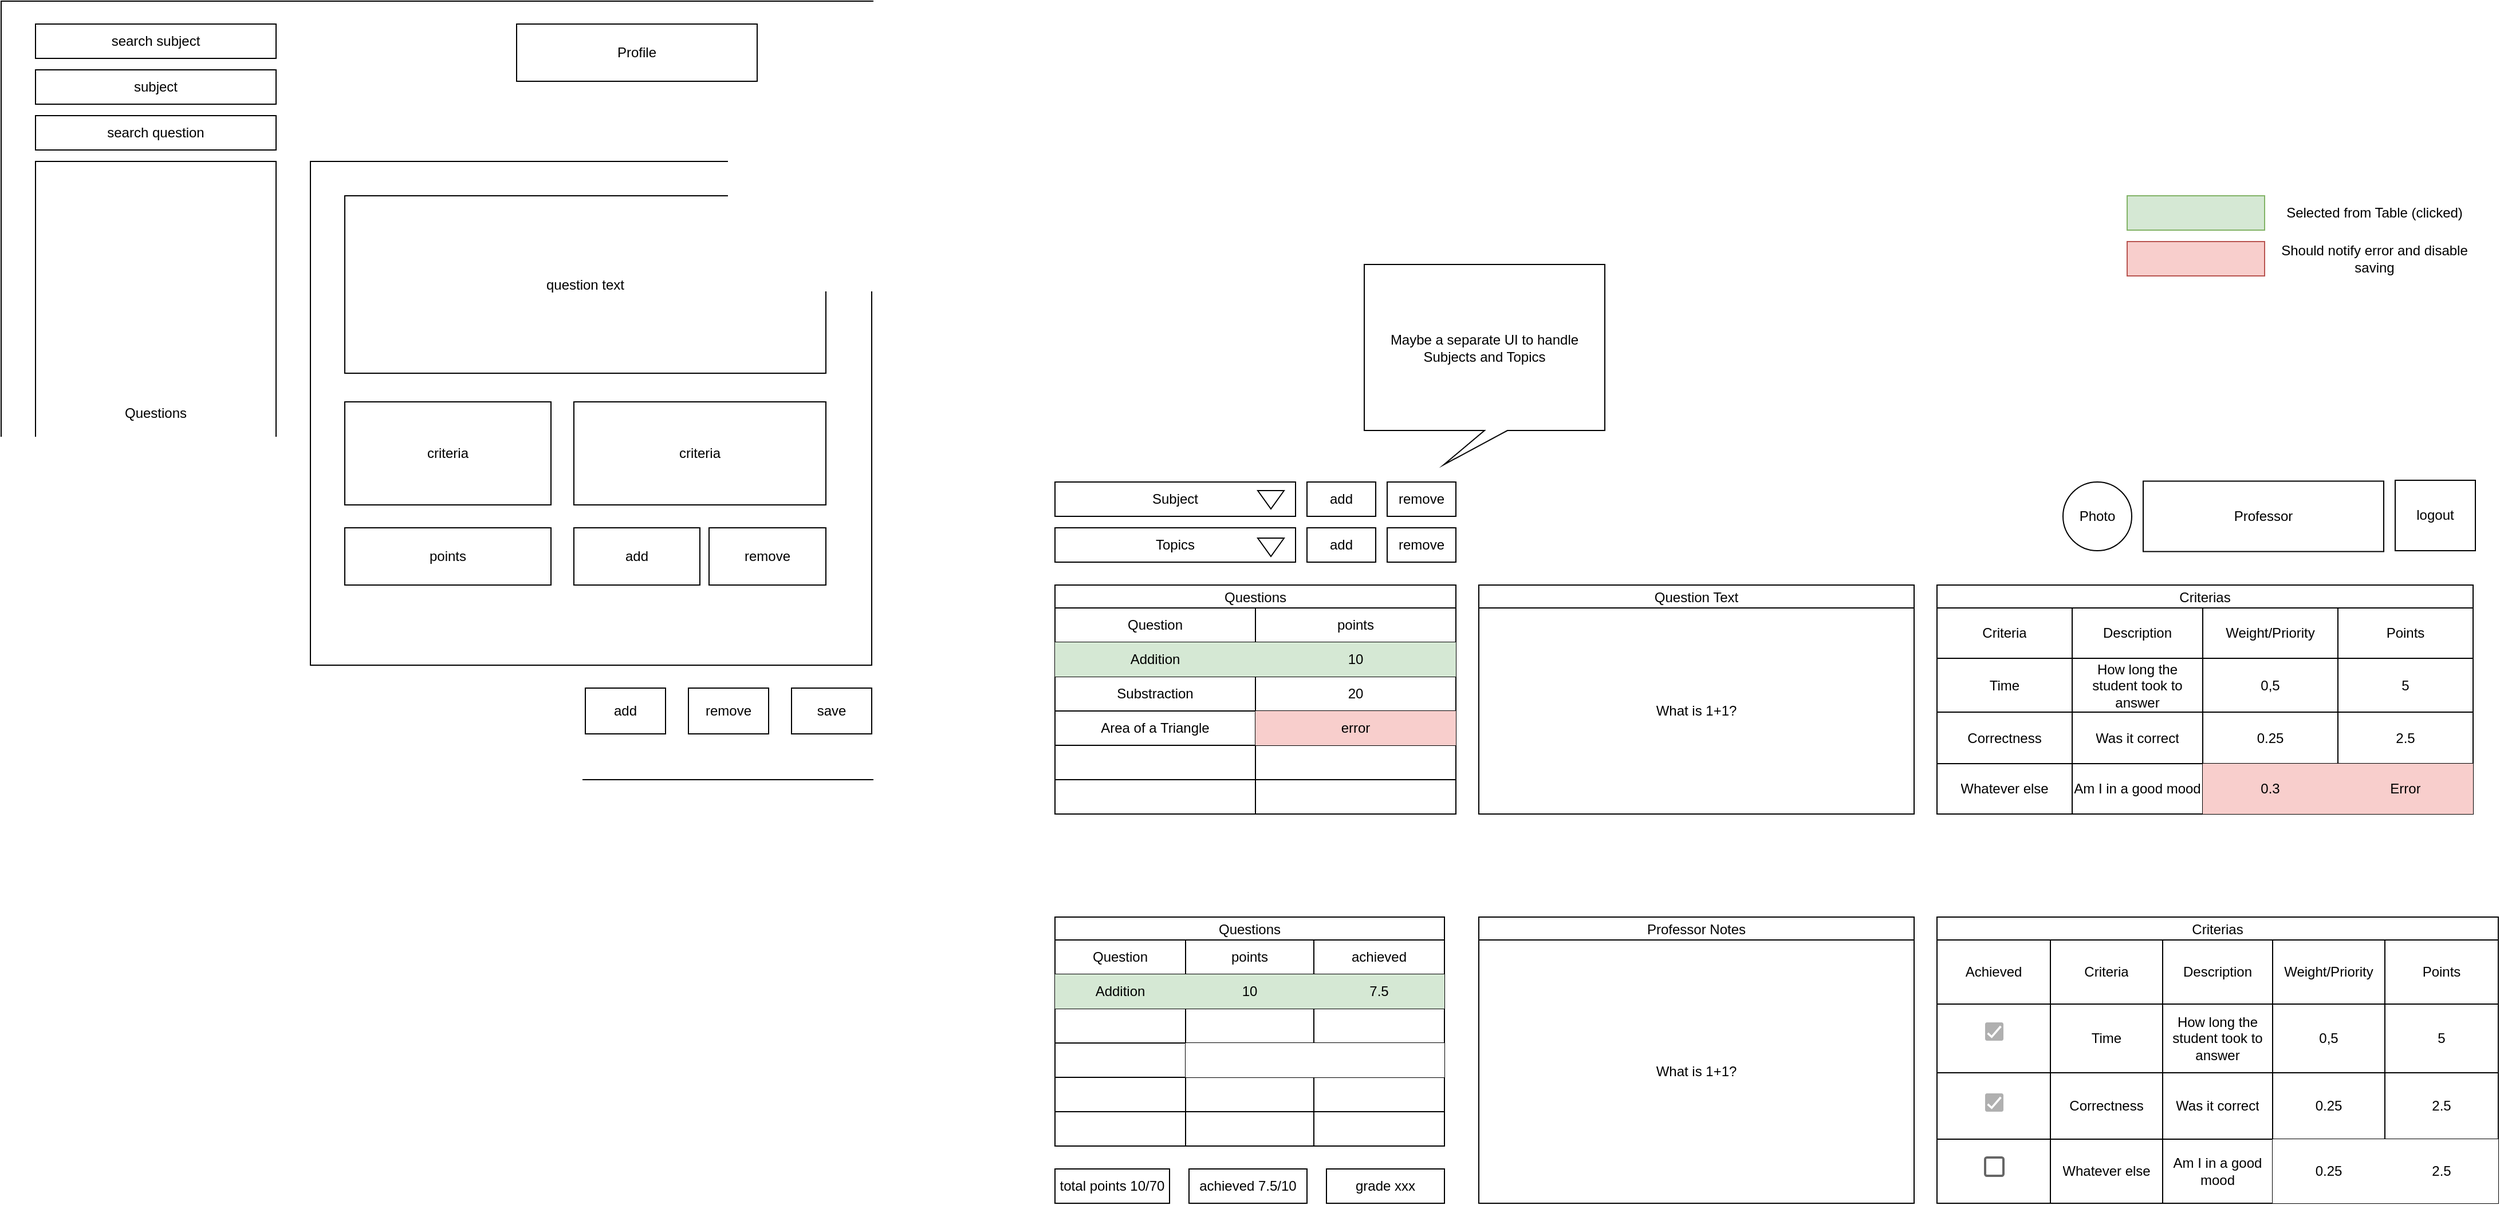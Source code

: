 <mxfile version="20.5.3" type="embed" pages="8"><diagram name="subjects" id="1WHWGsIflHGPKC1w1pxA"><mxGraphModel dx="659" dy="852" grid="1" gridSize="10" guides="1" tooltips="1" connect="1" arrows="1" fold="1" page="1" pageScale="1" pageWidth="827" pageHeight="1169" math="0" shadow="0"><root><mxCell id="0"/><mxCell id="1" parent="0"/><mxCell id="oWFgTW33HOXr38VG8T3a-1" value="" style="rounded=0;whiteSpace=wrap;html=1;" parent="1" vertex="1"><mxGeometry x="1460" y="360" width="790" height="680" as="geometry"/></mxCell><mxCell id="oWFgTW33HOXr38VG8T3a-2" value="Questions" style="rounded=0;whiteSpace=wrap;html=1;" parent="1" vertex="1"><mxGeometry x="1490" y="500" width="210" height="440" as="geometry"/></mxCell><mxCell id="oWFgTW33HOXr38VG8T3a-3" value="subject" style="rounded=0;whiteSpace=wrap;html=1;" parent="1" vertex="1"><mxGeometry x="1490" y="420" width="210" height="30" as="geometry"/></mxCell><mxCell id="oWFgTW33HOXr38VG8T3a-4" value="" style="rounded=0;whiteSpace=wrap;html=1;" parent="1" vertex="1"><mxGeometry x="1730" y="500" width="490" height="440" as="geometry"/></mxCell><mxCell id="oWFgTW33HOXr38VG8T3a-5" value="Photo" style="ellipse;whiteSpace=wrap;html=1;aspect=fixed;" parent="1" vertex="1"><mxGeometry x="3260" y="780" width="60" height="60" as="geometry"/></mxCell><mxCell id="oWFgTW33HOXr38VG8T3a-6" value="Profile" style="rounded=0;whiteSpace=wrap;html=1;" parent="1" vertex="1"><mxGeometry x="1910" y="380" width="210" height="50" as="geometry"/></mxCell><mxCell id="oWFgTW33HOXr38VG8T3a-7" value="criteria" style="rounded=0;whiteSpace=wrap;html=1;" parent="1" vertex="1"><mxGeometry x="1960" y="710" width="220" height="90" as="geometry"/></mxCell><mxCell id="oWFgTW33HOXr38VG8T3a-8" value="question text" style="rounded=0;whiteSpace=wrap;html=1;" parent="1" vertex="1"><mxGeometry x="1760" y="530" width="420" height="155" as="geometry"/></mxCell><mxCell id="oWFgTW33HOXr38VG8T3a-9" value="points" style="rounded=0;whiteSpace=wrap;html=1;" parent="1" vertex="1"><mxGeometry x="1760" y="820" width="180" height="50" as="geometry"/></mxCell><mxCell id="oWFgTW33HOXr38VG8T3a-10" value="add" style="rounded=0;whiteSpace=wrap;html=1;" parent="1" vertex="1"><mxGeometry x="1960" y="820" width="110" height="50" as="geometry"/></mxCell><mxCell id="oWFgTW33HOXr38VG8T3a-11" value="criteria" style="rounded=0;whiteSpace=wrap;html=1;" parent="1" vertex="1"><mxGeometry x="1760" y="710" width="180" height="90" as="geometry"/></mxCell><mxCell id="oWFgTW33HOXr38VG8T3a-12" value="remove" style="rounded=0;whiteSpace=wrap;html=1;" parent="1" vertex="1"><mxGeometry x="2078" y="820" width="102" height="50" as="geometry"/></mxCell><mxCell id="oWFgTW33HOXr38VG8T3a-13" value="add" style="rounded=0;whiteSpace=wrap;html=1;" parent="1" vertex="1"><mxGeometry x="1970" y="960" width="70" height="40" as="geometry"/></mxCell><mxCell id="oWFgTW33HOXr38VG8T3a-14" value="remove" style="rounded=0;whiteSpace=wrap;html=1;" parent="1" vertex="1"><mxGeometry x="2060" y="960" width="70" height="40" as="geometry"/></mxCell><mxCell id="oWFgTW33HOXr38VG8T3a-15" value="save" style="rounded=0;whiteSpace=wrap;html=1;" parent="1" vertex="1"><mxGeometry x="2150" y="960" width="70" height="40" as="geometry"/></mxCell><mxCell id="oWFgTW33HOXr38VG8T3a-16" value="search subject" style="rounded=0;whiteSpace=wrap;html=1;" parent="1" vertex="1"><mxGeometry x="1490" y="380" width="210" height="30" as="geometry"/></mxCell><mxCell id="oWFgTW33HOXr38VG8T3a-17" value="search question" style="rounded=0;whiteSpace=wrap;html=1;" parent="1" vertex="1"><mxGeometry x="1490" y="460" width="210" height="30" as="geometry"/></mxCell><mxCell id="fNxaRODxbjbj0JDJt8V0-1" value="Subject" style="rounded=0;whiteSpace=wrap;html=1;" parent="1" vertex="1"><mxGeometry x="2380" y="780" width="210" height="30" as="geometry"/></mxCell><mxCell id="fNxaRODxbjbj0JDJt8V0-2" value="add" style="rounded=0;whiteSpace=wrap;html=1;" parent="1" vertex="1"><mxGeometry x="2600" y="820" width="60" height="30" as="geometry"/></mxCell><mxCell id="fNxaRODxbjbj0JDJt8V0-3" value="remove" style="rounded=0;whiteSpace=wrap;html=1;" parent="1" vertex="1"><mxGeometry x="2670" y="820" width="60" height="30" as="geometry"/></mxCell><mxCell id="nvQL1UwgPIaU9dY_N4ge-4" value="" style="group" parent="1" vertex="1" connectable="0"><mxGeometry x="2380" y="820" width="210" height="30" as="geometry"/></mxCell><mxCell id="nvQL1UwgPIaU9dY_N4ge-2" value="Topics" style="rounded=0;whiteSpace=wrap;html=1;" parent="nvQL1UwgPIaU9dY_N4ge-4" vertex="1"><mxGeometry width="210" height="30" as="geometry"/></mxCell><mxCell id="nvQL1UwgPIaU9dY_N4ge-3" value="" style="triangle;whiteSpace=wrap;html=1;rotation=90;" parent="nvQL1UwgPIaU9dY_N4ge-4" vertex="1"><mxGeometry x="180.5" y="5.5" width="16" height="23" as="geometry"/></mxCell><mxCell id="nvQL1UwgPIaU9dY_N4ge-5" style="edgeStyle=orthogonalEdgeStyle;rounded=0;orthogonalLoop=1;jettySize=auto;html=1;exitX=0.5;exitY=1;exitDx=0;exitDy=0;" parent="nvQL1UwgPIaU9dY_N4ge-4" source="nvQL1UwgPIaU9dY_N4ge-2" target="nvQL1UwgPIaU9dY_N4ge-2" edge="1"><mxGeometry relative="1" as="geometry"/></mxCell><mxCell id="nvQL1UwgPIaU9dY_N4ge-8" value="Questions" style="shape=table;startSize=20;container=1;collapsible=0;childLayout=tableLayout;" parent="1" vertex="1"><mxGeometry x="2380" y="870" width="350" height="200" as="geometry"/></mxCell><mxCell id="nvQL1UwgPIaU9dY_N4ge-9" value="" style="shape=tableRow;horizontal=0;startSize=0;swimlaneHead=0;swimlaneBody=0;strokeColor=inherit;top=0;left=0;bottom=0;right=0;collapsible=0;dropTarget=0;fillColor=none;points=[[0,0.5],[1,0.5]];portConstraint=eastwest;" parent="nvQL1UwgPIaU9dY_N4ge-8" vertex="1"><mxGeometry y="20" width="350" height="30" as="geometry"/></mxCell><mxCell id="nvQL1UwgPIaU9dY_N4ge-10" value="Question" style="shape=partialRectangle;html=1;whiteSpace=wrap;connectable=0;strokeColor=inherit;overflow=hidden;fillColor=none;top=0;left=0;bottom=0;right=0;pointerEvents=1;" parent="nvQL1UwgPIaU9dY_N4ge-9" vertex="1"><mxGeometry width="175" height="30" as="geometry"><mxRectangle width="175" height="30" as="alternateBounds"/></mxGeometry></mxCell><mxCell id="nvQL1UwgPIaU9dY_N4ge-12" value="points" style="shape=partialRectangle;html=1;whiteSpace=wrap;connectable=0;strokeColor=inherit;overflow=hidden;fillColor=none;top=0;left=0;bottom=0;right=0;pointerEvents=1;" parent="nvQL1UwgPIaU9dY_N4ge-9" vertex="1"><mxGeometry x="175" width="175" height="30" as="geometry"><mxRectangle width="175" height="30" as="alternateBounds"/></mxGeometry></mxCell><mxCell id="nvQL1UwgPIaU9dY_N4ge-14" style="shape=tableRow;horizontal=0;startSize=0;swimlaneHead=0;swimlaneBody=0;strokeColor=inherit;top=0;left=0;bottom=0;right=0;collapsible=0;dropTarget=0;fillColor=none;points=[[0,0.5],[1,0.5]];portConstraint=eastwest;" parent="nvQL1UwgPIaU9dY_N4ge-8" vertex="1"><mxGeometry y="50" width="350" height="30" as="geometry"/></mxCell><mxCell id="nvQL1UwgPIaU9dY_N4ge-15" value="Addition" style="shape=partialRectangle;html=1;whiteSpace=wrap;connectable=0;strokeColor=#82b366;overflow=hidden;fillColor=#d5e8d4;top=0;left=0;bottom=0;right=0;pointerEvents=1;" parent="nvQL1UwgPIaU9dY_N4ge-14" vertex="1"><mxGeometry width="175" height="30" as="geometry"><mxRectangle width="175" height="30" as="alternateBounds"/></mxGeometry></mxCell><mxCell id="nvQL1UwgPIaU9dY_N4ge-17" value="10" style="shape=partialRectangle;html=1;whiteSpace=wrap;connectable=0;strokeColor=#82b366;overflow=hidden;fillColor=#d5e8d4;top=0;left=0;bottom=0;right=0;pointerEvents=1;" parent="nvQL1UwgPIaU9dY_N4ge-14" vertex="1"><mxGeometry x="175" width="175" height="30" as="geometry"><mxRectangle width="175" height="30" as="alternateBounds"/></mxGeometry></mxCell><mxCell id="nvQL1UwgPIaU9dY_N4ge-29" style="shape=tableRow;horizontal=0;startSize=0;swimlaneHead=0;swimlaneBody=0;strokeColor=inherit;top=0;left=0;bottom=0;right=0;collapsible=0;dropTarget=0;fillColor=none;points=[[0,0.5],[1,0.5]];portConstraint=eastwest;" parent="nvQL1UwgPIaU9dY_N4ge-8" vertex="1"><mxGeometry y="80" width="350" height="30" as="geometry"/></mxCell><mxCell id="nvQL1UwgPIaU9dY_N4ge-30" value="Substraction" style="shape=partialRectangle;html=1;whiteSpace=wrap;connectable=0;strokeColor=inherit;overflow=hidden;fillColor=none;top=0;left=0;bottom=0;right=0;pointerEvents=1;" parent="nvQL1UwgPIaU9dY_N4ge-29" vertex="1"><mxGeometry width="175" height="30" as="geometry"><mxRectangle width="175" height="30" as="alternateBounds"/></mxGeometry></mxCell><mxCell id="nvQL1UwgPIaU9dY_N4ge-32" value="20" style="shape=partialRectangle;html=1;whiteSpace=wrap;connectable=0;strokeColor=inherit;overflow=hidden;fillColor=none;top=0;left=0;bottom=0;right=0;pointerEvents=1;" parent="nvQL1UwgPIaU9dY_N4ge-29" vertex="1"><mxGeometry x="175" width="175" height="30" as="geometry"><mxRectangle width="175" height="30" as="alternateBounds"/></mxGeometry></mxCell><mxCell id="nvQL1UwgPIaU9dY_N4ge-33" style="shape=tableRow;horizontal=0;startSize=0;swimlaneHead=0;swimlaneBody=0;strokeColor=inherit;top=0;left=0;bottom=0;right=0;collapsible=0;dropTarget=0;fillColor=none;points=[[0,0.5],[1,0.5]];portConstraint=eastwest;" parent="nvQL1UwgPIaU9dY_N4ge-8" vertex="1"><mxGeometry y="110" width="350" height="30" as="geometry"/></mxCell><mxCell id="nvQL1UwgPIaU9dY_N4ge-34" value="Area of a Triangle" style="shape=partialRectangle;html=1;whiteSpace=wrap;connectable=0;strokeColor=inherit;overflow=hidden;fillColor=none;top=0;left=0;bottom=0;right=0;pointerEvents=1;" parent="nvQL1UwgPIaU9dY_N4ge-33" vertex="1"><mxGeometry width="175" height="30" as="geometry"><mxRectangle width="175" height="30" as="alternateBounds"/></mxGeometry></mxCell><mxCell id="nvQL1UwgPIaU9dY_N4ge-36" value="error" style="shape=partialRectangle;html=1;whiteSpace=wrap;connectable=0;strokeColor=#b85450;overflow=hidden;fillColor=#f8cecc;top=0;left=0;bottom=0;right=0;pointerEvents=1;" parent="nvQL1UwgPIaU9dY_N4ge-33" vertex="1"><mxGeometry x="175" width="175" height="30" as="geometry"><mxRectangle width="175" height="30" as="alternateBounds"/></mxGeometry></mxCell><mxCell id="nvQL1UwgPIaU9dY_N4ge-37" style="shape=tableRow;horizontal=0;startSize=0;swimlaneHead=0;swimlaneBody=0;strokeColor=inherit;top=0;left=0;bottom=0;right=0;collapsible=0;dropTarget=0;fillColor=none;points=[[0,0.5],[1,0.5]];portConstraint=eastwest;" parent="nvQL1UwgPIaU9dY_N4ge-8" vertex="1"><mxGeometry y="140" width="350" height="30" as="geometry"/></mxCell><mxCell id="nvQL1UwgPIaU9dY_N4ge-38" style="shape=partialRectangle;html=1;whiteSpace=wrap;connectable=0;strokeColor=inherit;overflow=hidden;fillColor=none;top=0;left=0;bottom=0;right=0;pointerEvents=1;" parent="nvQL1UwgPIaU9dY_N4ge-37" vertex="1"><mxGeometry width="175" height="30" as="geometry"><mxRectangle width="175" height="30" as="alternateBounds"/></mxGeometry></mxCell><mxCell id="nvQL1UwgPIaU9dY_N4ge-40" style="shape=partialRectangle;html=1;whiteSpace=wrap;connectable=0;strokeColor=inherit;overflow=hidden;fillColor=none;top=0;left=0;bottom=0;right=0;pointerEvents=1;" parent="nvQL1UwgPIaU9dY_N4ge-37" vertex="1"><mxGeometry x="175" width="175" height="30" as="geometry"><mxRectangle width="175" height="30" as="alternateBounds"/></mxGeometry></mxCell><mxCell id="nvQL1UwgPIaU9dY_N4ge-41" style="shape=tableRow;horizontal=0;startSize=0;swimlaneHead=0;swimlaneBody=0;strokeColor=inherit;top=0;left=0;bottom=0;right=0;collapsible=0;dropTarget=0;fillColor=none;points=[[0,0.5],[1,0.5]];portConstraint=eastwest;" parent="nvQL1UwgPIaU9dY_N4ge-8" vertex="1"><mxGeometry y="170" width="350" height="30" as="geometry"/></mxCell><mxCell id="nvQL1UwgPIaU9dY_N4ge-42" style="shape=partialRectangle;html=1;whiteSpace=wrap;connectable=0;strokeColor=inherit;overflow=hidden;fillColor=none;top=0;left=0;bottom=0;right=0;pointerEvents=1;" parent="nvQL1UwgPIaU9dY_N4ge-41" vertex="1"><mxGeometry width="175" height="30" as="geometry"><mxRectangle width="175" height="30" as="alternateBounds"/></mxGeometry></mxCell><mxCell id="nvQL1UwgPIaU9dY_N4ge-44" style="shape=partialRectangle;html=1;whiteSpace=wrap;connectable=0;strokeColor=inherit;overflow=hidden;fillColor=none;top=0;left=0;bottom=0;right=0;pointerEvents=1;" parent="nvQL1UwgPIaU9dY_N4ge-41" vertex="1"><mxGeometry x="175" width="175" height="30" as="geometry"><mxRectangle width="175" height="30" as="alternateBounds"/></mxGeometry></mxCell><mxCell id="nvQL1UwgPIaU9dY_N4ge-20" value="Criterias" style="shape=table;startSize=20;container=1;collapsible=0;childLayout=tableLayout;" parent="1" vertex="1"><mxGeometry x="3150" y="870" width="468" height="200" as="geometry"/></mxCell><mxCell id="nvQL1UwgPIaU9dY_N4ge-21" value="" style="shape=tableRow;horizontal=0;startSize=0;swimlaneHead=0;swimlaneBody=0;strokeColor=inherit;top=0;left=0;bottom=0;right=0;collapsible=0;dropTarget=0;fillColor=none;points=[[0,0.5],[1,0.5]];portConstraint=eastwest;" parent="nvQL1UwgPIaU9dY_N4ge-20" vertex="1"><mxGeometry y="20" width="468" height="44" as="geometry"/></mxCell><mxCell id="nvQL1UwgPIaU9dY_N4ge-22" value="Criteria" style="shape=partialRectangle;html=1;whiteSpace=wrap;connectable=0;strokeColor=inherit;overflow=hidden;fillColor=none;top=0;left=0;bottom=0;right=0;pointerEvents=1;" parent="nvQL1UwgPIaU9dY_N4ge-21" vertex="1"><mxGeometry width="118" height="44" as="geometry"><mxRectangle width="118" height="44" as="alternateBounds"/></mxGeometry></mxCell><mxCell id="nvQL1UwgPIaU9dY_N4ge-23" value="Description" style="shape=partialRectangle;html=1;whiteSpace=wrap;connectable=0;strokeColor=inherit;overflow=hidden;fillColor=none;top=0;left=0;bottom=0;right=0;pointerEvents=1;" parent="nvQL1UwgPIaU9dY_N4ge-21" vertex="1"><mxGeometry x="118" width="114" height="44" as="geometry"><mxRectangle width="114" height="44" as="alternateBounds"/></mxGeometry></mxCell><mxCell id="nvQL1UwgPIaU9dY_N4ge-24" value="Weight/Priority" style="shape=partialRectangle;html=1;whiteSpace=wrap;connectable=0;strokeColor=inherit;overflow=hidden;fillColor=none;top=0;left=0;bottom=0;right=0;pointerEvents=1;" parent="nvQL1UwgPIaU9dY_N4ge-21" vertex="1"><mxGeometry x="232" width="118" height="44" as="geometry"><mxRectangle width="118" height="44" as="alternateBounds"/></mxGeometry></mxCell><mxCell id="nvQL1UwgPIaU9dY_N4ge-56" value="Points" style="shape=partialRectangle;html=1;whiteSpace=wrap;connectable=0;strokeColor=inherit;overflow=hidden;fillColor=none;top=0;left=0;bottom=0;right=0;pointerEvents=1;" parent="nvQL1UwgPIaU9dY_N4ge-21" vertex="1"><mxGeometry x="350" width="118" height="44" as="geometry"><mxRectangle width="118" height="44" as="alternateBounds"/></mxGeometry></mxCell><mxCell id="nvQL1UwgPIaU9dY_N4ge-25" value="" style="shape=tableRow;horizontal=0;startSize=0;swimlaneHead=0;swimlaneBody=0;strokeColor=inherit;top=0;left=0;bottom=0;right=0;collapsible=0;dropTarget=0;fillColor=none;points=[[0,0.5],[1,0.5]];portConstraint=eastwest;" parent="nvQL1UwgPIaU9dY_N4ge-20" vertex="1"><mxGeometry y="64" width="468" height="47" as="geometry"/></mxCell><mxCell id="nvQL1UwgPIaU9dY_N4ge-26" value="Time" style="shape=partialRectangle;html=1;whiteSpace=wrap;connectable=0;strokeColor=inherit;overflow=hidden;fillColor=none;top=0;left=0;bottom=0;right=0;pointerEvents=1;" parent="nvQL1UwgPIaU9dY_N4ge-25" vertex="1"><mxGeometry width="118" height="47" as="geometry"><mxRectangle width="118" height="47" as="alternateBounds"/></mxGeometry></mxCell><mxCell id="nvQL1UwgPIaU9dY_N4ge-27" value="How long the student took to answer" style="shape=partialRectangle;html=1;whiteSpace=wrap;connectable=0;strokeColor=inherit;overflow=hidden;fillColor=none;top=0;left=0;bottom=0;right=0;pointerEvents=1;" parent="nvQL1UwgPIaU9dY_N4ge-25" vertex="1"><mxGeometry x="118" width="114" height="47" as="geometry"><mxRectangle width="114" height="47" as="alternateBounds"/></mxGeometry></mxCell><mxCell id="nvQL1UwgPIaU9dY_N4ge-28" value="0,5" style="shape=partialRectangle;html=1;whiteSpace=wrap;connectable=0;strokeColor=inherit;overflow=hidden;fillColor=none;top=0;left=0;bottom=0;right=0;pointerEvents=1;" parent="nvQL1UwgPIaU9dY_N4ge-25" vertex="1"><mxGeometry x="232" width="118" height="47" as="geometry"><mxRectangle width="118" height="47" as="alternateBounds"/></mxGeometry></mxCell><mxCell id="nvQL1UwgPIaU9dY_N4ge-57" value="5" style="shape=partialRectangle;html=1;whiteSpace=wrap;connectable=0;strokeColor=inherit;overflow=hidden;fillColor=none;top=0;left=0;bottom=0;right=0;pointerEvents=1;" parent="nvQL1UwgPIaU9dY_N4ge-25" vertex="1"><mxGeometry x="350" width="118" height="47" as="geometry"><mxRectangle width="118" height="47" as="alternateBounds"/></mxGeometry></mxCell><mxCell id="nvQL1UwgPIaU9dY_N4ge-45" style="shape=tableRow;horizontal=0;startSize=0;swimlaneHead=0;swimlaneBody=0;strokeColor=inherit;top=0;left=0;bottom=0;right=0;collapsible=0;dropTarget=0;fillColor=none;points=[[0,0.5],[1,0.5]];portConstraint=eastwest;" parent="nvQL1UwgPIaU9dY_N4ge-20" vertex="1"><mxGeometry y="111" width="468" height="45" as="geometry"/></mxCell><mxCell id="nvQL1UwgPIaU9dY_N4ge-46" value="Correctness" style="shape=partialRectangle;html=1;whiteSpace=wrap;connectable=0;strokeColor=inherit;overflow=hidden;fillColor=none;top=0;left=0;bottom=0;right=0;pointerEvents=1;" parent="nvQL1UwgPIaU9dY_N4ge-45" vertex="1"><mxGeometry width="118" height="45" as="geometry"><mxRectangle width="118" height="45" as="alternateBounds"/></mxGeometry></mxCell><mxCell id="nvQL1UwgPIaU9dY_N4ge-47" value="Was it correct" style="shape=partialRectangle;html=1;whiteSpace=wrap;connectable=0;strokeColor=inherit;overflow=hidden;fillColor=none;top=0;left=0;bottom=0;right=0;pointerEvents=1;" parent="nvQL1UwgPIaU9dY_N4ge-45" vertex="1"><mxGeometry x="118" width="114" height="45" as="geometry"><mxRectangle width="114" height="45" as="alternateBounds"/></mxGeometry></mxCell><mxCell id="nvQL1UwgPIaU9dY_N4ge-48" value="0.25" style="shape=partialRectangle;html=1;whiteSpace=wrap;connectable=0;strokeColor=inherit;overflow=hidden;fillColor=none;top=0;left=0;bottom=0;right=0;pointerEvents=1;" parent="nvQL1UwgPIaU9dY_N4ge-45" vertex="1"><mxGeometry x="232" width="118" height="45" as="geometry"><mxRectangle width="118" height="45" as="alternateBounds"/></mxGeometry></mxCell><mxCell id="nvQL1UwgPIaU9dY_N4ge-58" value="2.5" style="shape=partialRectangle;html=1;whiteSpace=wrap;connectable=0;strokeColor=inherit;overflow=hidden;fillColor=none;top=0;left=0;bottom=0;right=0;pointerEvents=1;" parent="nvQL1UwgPIaU9dY_N4ge-45" vertex="1"><mxGeometry x="350" width="118" height="45" as="geometry"><mxRectangle width="118" height="45" as="alternateBounds"/></mxGeometry></mxCell><mxCell id="nvQL1UwgPIaU9dY_N4ge-49" style="shape=tableRow;horizontal=0;startSize=0;swimlaneHead=0;swimlaneBody=0;strokeColor=inherit;top=0;left=0;bottom=0;right=0;collapsible=0;dropTarget=0;fillColor=none;points=[[0,0.5],[1,0.5]];portConstraint=eastwest;" parent="nvQL1UwgPIaU9dY_N4ge-20" vertex="1"><mxGeometry y="156" width="468" height="44" as="geometry"/></mxCell><mxCell id="nvQL1UwgPIaU9dY_N4ge-50" value="Whatever else" style="shape=partialRectangle;html=1;whiteSpace=wrap;connectable=0;strokeColor=inherit;overflow=hidden;fillColor=none;top=0;left=0;bottom=0;right=0;pointerEvents=1;" parent="nvQL1UwgPIaU9dY_N4ge-49" vertex="1"><mxGeometry width="118" height="44" as="geometry"><mxRectangle width="118" height="44" as="alternateBounds"/></mxGeometry></mxCell><mxCell id="nvQL1UwgPIaU9dY_N4ge-51" value="Am I in a good mood" style="shape=partialRectangle;html=1;whiteSpace=wrap;connectable=0;strokeColor=inherit;overflow=hidden;fillColor=none;top=0;left=0;bottom=0;right=0;pointerEvents=1;" parent="nvQL1UwgPIaU9dY_N4ge-49" vertex="1"><mxGeometry x="118" width="114" height="44" as="geometry"><mxRectangle width="114" height="44" as="alternateBounds"/></mxGeometry></mxCell><mxCell id="nvQL1UwgPIaU9dY_N4ge-52" value="0.3" style="shape=partialRectangle;html=1;whiteSpace=wrap;connectable=0;strokeColor=#b85450;overflow=hidden;fillColor=#f8cecc;top=0;left=0;bottom=0;right=0;pointerEvents=1;" parent="nvQL1UwgPIaU9dY_N4ge-49" vertex="1"><mxGeometry x="232" width="118" height="44" as="geometry"><mxRectangle width="118" height="44" as="alternateBounds"/></mxGeometry></mxCell><mxCell id="nvQL1UwgPIaU9dY_N4ge-59" value="Error" style="shape=partialRectangle;html=1;whiteSpace=wrap;connectable=0;strokeColor=#b85450;overflow=hidden;fillColor=#f8cecc;top=0;left=0;bottom=0;right=0;pointerEvents=1;" parent="nvQL1UwgPIaU9dY_N4ge-49" vertex="1"><mxGeometry x="350" width="118" height="44" as="geometry"><mxRectangle width="118" height="44" as="alternateBounds"/></mxGeometry></mxCell><mxCell id="nvQL1UwgPIaU9dY_N4ge-53" value="Question Text" style="shape=table;startSize=20;container=1;collapsible=0;childLayout=tableLayout;" parent="1" vertex="1"><mxGeometry x="2750" y="870" width="380" height="200" as="geometry"/></mxCell><mxCell id="nvQL1UwgPIaU9dY_N4ge-54" value="" style="shape=tableRow;horizontal=0;startSize=0;swimlaneHead=0;swimlaneBody=0;strokeColor=inherit;top=0;left=0;bottom=0;right=0;collapsible=0;dropTarget=0;fillColor=none;points=[[0,0.5],[1,0.5]];portConstraint=eastwest;" parent="nvQL1UwgPIaU9dY_N4ge-53" vertex="1"><mxGeometry y="20" width="380" height="180" as="geometry"/></mxCell><mxCell id="nvQL1UwgPIaU9dY_N4ge-55" value="What is 1+1?" style="shape=partialRectangle;html=1;whiteSpace=wrap;connectable=0;strokeColor=inherit;overflow=hidden;fillColor=none;top=0;left=0;bottom=0;right=0;pointerEvents=1;" parent="nvQL1UwgPIaU9dY_N4ge-54" vertex="1"><mxGeometry width="380" height="180" as="geometry"><mxRectangle width="380" height="180" as="alternateBounds"/></mxGeometry></mxCell><mxCell id="nvQL1UwgPIaU9dY_N4ge-60" value="add" style="rounded=0;whiteSpace=wrap;html=1;" parent="1" vertex="1"><mxGeometry x="2600" y="780" width="60" height="30" as="geometry"/></mxCell><mxCell id="nvQL1UwgPIaU9dY_N4ge-61" value="remove" style="rounded=0;whiteSpace=wrap;html=1;" parent="1" vertex="1"><mxGeometry x="2670" y="780" width="60" height="30" as="geometry"/></mxCell><mxCell id="nvQL1UwgPIaU9dY_N4ge-62" value="" style="triangle;whiteSpace=wrap;html=1;rotation=90;" parent="1" vertex="1"><mxGeometry x="2560.5" y="784" width="16" height="23" as="geometry"/></mxCell><mxCell id="nvQL1UwgPIaU9dY_N4ge-64" value="Professor" style="rounded=0;whiteSpace=wrap;html=1;" parent="1" vertex="1"><mxGeometry x="3330" y="779.25" width="210" height="61.5" as="geometry"/></mxCell><mxCell id="nvQL1UwgPIaU9dY_N4ge-65" value="logout" style="rounded=0;whiteSpace=wrap;html=1;" parent="1" vertex="1"><mxGeometry x="3550" y="778.5" width="70" height="61.5" as="geometry"/></mxCell><mxCell id="nvQL1UwgPIaU9dY_N4ge-66" value="" style="rounded=0;whiteSpace=wrap;html=1;fillColor=#d5e8d4;strokeColor=#82b366;" parent="1" vertex="1"><mxGeometry x="3316" y="530" width="120" height="30" as="geometry"/></mxCell><mxCell id="nvQL1UwgPIaU9dY_N4ge-67" value="" style="rounded=0;whiteSpace=wrap;html=1;fillColor=#f8cecc;strokeColor=#b85450;" parent="1" vertex="1"><mxGeometry x="3316" y="570" width="120" height="30" as="geometry"/></mxCell><mxCell id="nvQL1UwgPIaU9dY_N4ge-68" value="Selected from Table (clicked)" style="text;html=1;strokeColor=none;fillColor=none;align=center;verticalAlign=middle;whiteSpace=wrap;rounded=0;" parent="1" vertex="1"><mxGeometry x="3446" y="530" width="172" height="30" as="geometry"/></mxCell><mxCell id="nvQL1UwgPIaU9dY_N4ge-69" value="Should notify error and disable saving" style="text;html=1;strokeColor=none;fillColor=none;align=center;verticalAlign=middle;whiteSpace=wrap;rounded=0;" parent="1" vertex="1"><mxGeometry x="3446" y="570" width="172" height="30" as="geometry"/></mxCell><mxCell id="rcLctUyFHN6urtT2d6Bm-1" value="Maybe a separate UI to handle Subjects and Topics" style="shape=callout;whiteSpace=wrap;html=1;perimeter=calloutPerimeter;position2=0.33;" parent="1" vertex="1"><mxGeometry x="2650" y="590" width="210" height="175" as="geometry"/></mxCell><mxCell id="rcLctUyFHN6urtT2d6Bm-2" value="Questions" style="shape=table;startSize=20;container=1;collapsible=0;childLayout=tableLayout;" parent="1" vertex="1"><mxGeometry x="2380" y="1160" width="340" height="200" as="geometry"/></mxCell><mxCell id="rcLctUyFHN6urtT2d6Bm-3" value="" style="shape=tableRow;horizontal=0;startSize=0;swimlaneHead=0;swimlaneBody=0;strokeColor=inherit;top=0;left=0;bottom=0;right=0;collapsible=0;dropTarget=0;fillColor=none;points=[[0,0.5],[1,0.5]];portConstraint=eastwest;" parent="rcLctUyFHN6urtT2d6Bm-2" vertex="1"><mxGeometry y="20" width="340" height="30" as="geometry"/></mxCell><mxCell id="rcLctUyFHN6urtT2d6Bm-4" value="Question" style="shape=partialRectangle;html=1;whiteSpace=wrap;connectable=0;strokeColor=inherit;overflow=hidden;fillColor=none;top=0;left=0;bottom=0;right=0;pointerEvents=1;" parent="rcLctUyFHN6urtT2d6Bm-3" vertex="1"><mxGeometry width="114" height="30" as="geometry"><mxRectangle width="114" height="30" as="alternateBounds"/></mxGeometry></mxCell><mxCell id="rcLctUyFHN6urtT2d6Bm-5" value="points" style="shape=partialRectangle;html=1;whiteSpace=wrap;connectable=0;strokeColor=inherit;overflow=hidden;fillColor=none;top=0;left=0;bottom=0;right=0;pointerEvents=1;" parent="rcLctUyFHN6urtT2d6Bm-3" vertex="1"><mxGeometry x="114" width="112" height="30" as="geometry"><mxRectangle width="112" height="30" as="alternateBounds"/></mxGeometry></mxCell><mxCell id="rcLctUyFHN6urtT2d6Bm-45" value="achieved" style="shape=partialRectangle;html=1;whiteSpace=wrap;connectable=0;strokeColor=inherit;overflow=hidden;fillColor=none;top=0;left=0;bottom=0;right=0;pointerEvents=1;" parent="rcLctUyFHN6urtT2d6Bm-3" vertex="1"><mxGeometry x="226" width="114" height="30" as="geometry"><mxRectangle width="114" height="30" as="alternateBounds"/></mxGeometry></mxCell><mxCell id="rcLctUyFHN6urtT2d6Bm-6" style="shape=tableRow;horizontal=0;startSize=0;swimlaneHead=0;swimlaneBody=0;strokeColor=inherit;top=0;left=0;bottom=0;right=0;collapsible=0;dropTarget=0;fillColor=none;points=[[0,0.5],[1,0.5]];portConstraint=eastwest;" parent="rcLctUyFHN6urtT2d6Bm-2" vertex="1"><mxGeometry y="50" width="340" height="30" as="geometry"/></mxCell><mxCell id="rcLctUyFHN6urtT2d6Bm-7" value="Addition" style="shape=partialRectangle;html=1;whiteSpace=wrap;connectable=0;strokeColor=#82b366;overflow=hidden;fillColor=#d5e8d4;top=0;left=0;bottom=0;right=0;pointerEvents=1;" parent="rcLctUyFHN6urtT2d6Bm-6" vertex="1"><mxGeometry width="114" height="30" as="geometry"><mxRectangle width="114" height="30" as="alternateBounds"/></mxGeometry></mxCell><mxCell id="rcLctUyFHN6urtT2d6Bm-8" value="10" style="shape=partialRectangle;html=1;whiteSpace=wrap;connectable=0;strokeColor=#82b366;overflow=hidden;fillColor=#d5e8d4;top=0;left=0;bottom=0;right=0;pointerEvents=1;" parent="rcLctUyFHN6urtT2d6Bm-6" vertex="1"><mxGeometry x="114" width="112" height="30" as="geometry"><mxRectangle width="112" height="30" as="alternateBounds"/></mxGeometry></mxCell><mxCell id="rcLctUyFHN6urtT2d6Bm-46" value="7.5" style="shape=partialRectangle;html=1;whiteSpace=wrap;connectable=0;strokeColor=#82b366;overflow=hidden;fillColor=#d5e8d4;top=0;left=0;bottom=0;right=0;pointerEvents=1;" parent="rcLctUyFHN6urtT2d6Bm-6" vertex="1"><mxGeometry x="226" width="114" height="30" as="geometry"><mxRectangle width="114" height="30" as="alternateBounds"/></mxGeometry></mxCell><mxCell id="rcLctUyFHN6urtT2d6Bm-9" style="shape=tableRow;horizontal=0;startSize=0;swimlaneHead=0;swimlaneBody=0;strokeColor=inherit;top=0;left=0;bottom=0;right=0;collapsible=0;dropTarget=0;fillColor=none;points=[[0,0.5],[1,0.5]];portConstraint=eastwest;" parent="rcLctUyFHN6urtT2d6Bm-2" vertex="1"><mxGeometry y="80" width="340" height="30" as="geometry"/></mxCell><mxCell id="rcLctUyFHN6urtT2d6Bm-10" value="" style="shape=partialRectangle;html=1;whiteSpace=wrap;connectable=0;strokeColor=inherit;overflow=hidden;fillColor=none;top=0;left=0;bottom=0;right=0;pointerEvents=1;" parent="rcLctUyFHN6urtT2d6Bm-9" vertex="1"><mxGeometry width="114" height="30" as="geometry"><mxRectangle width="114" height="30" as="alternateBounds"/></mxGeometry></mxCell><mxCell id="rcLctUyFHN6urtT2d6Bm-11" value="" style="shape=partialRectangle;html=1;whiteSpace=wrap;connectable=0;strokeColor=inherit;overflow=hidden;fillColor=none;top=0;left=0;bottom=0;right=0;pointerEvents=1;" parent="rcLctUyFHN6urtT2d6Bm-9" vertex="1"><mxGeometry x="114" width="112" height="30" as="geometry"><mxRectangle width="112" height="30" as="alternateBounds"/></mxGeometry></mxCell><mxCell id="rcLctUyFHN6urtT2d6Bm-47" style="shape=partialRectangle;html=1;whiteSpace=wrap;connectable=0;strokeColor=inherit;overflow=hidden;fillColor=none;top=0;left=0;bottom=0;right=0;pointerEvents=1;" parent="rcLctUyFHN6urtT2d6Bm-9" vertex="1"><mxGeometry x="226" width="114" height="30" as="geometry"><mxRectangle width="114" height="30" as="alternateBounds"/></mxGeometry></mxCell><mxCell id="rcLctUyFHN6urtT2d6Bm-12" style="shape=tableRow;horizontal=0;startSize=0;swimlaneHead=0;swimlaneBody=0;strokeColor=inherit;top=0;left=0;bottom=0;right=0;collapsible=0;dropTarget=0;fillColor=none;points=[[0,0.5],[1,0.5]];portConstraint=eastwest;" parent="rcLctUyFHN6urtT2d6Bm-2" vertex="1"><mxGeometry y="110" width="340" height="30" as="geometry"/></mxCell><mxCell id="rcLctUyFHN6urtT2d6Bm-13" value="" style="shape=partialRectangle;html=1;whiteSpace=wrap;connectable=0;strokeColor=inherit;overflow=hidden;fillColor=none;top=0;left=0;bottom=0;right=0;pointerEvents=1;" parent="rcLctUyFHN6urtT2d6Bm-12" vertex="1"><mxGeometry width="114" height="30" as="geometry"><mxRectangle width="114" height="30" as="alternateBounds"/></mxGeometry></mxCell><mxCell id="rcLctUyFHN6urtT2d6Bm-14" value="" style="shape=partialRectangle;html=1;whiteSpace=wrap;connectable=0;overflow=hidden;top=0;left=0;bottom=0;right=0;pointerEvents=1;" parent="rcLctUyFHN6urtT2d6Bm-12" vertex="1"><mxGeometry x="114" width="112" height="30" as="geometry"><mxRectangle width="112" height="30" as="alternateBounds"/></mxGeometry></mxCell><mxCell id="rcLctUyFHN6urtT2d6Bm-48" style="shape=partialRectangle;html=1;whiteSpace=wrap;connectable=0;overflow=hidden;top=0;left=0;bottom=0;right=0;pointerEvents=1;" parent="rcLctUyFHN6urtT2d6Bm-12" vertex="1"><mxGeometry x="226" width="114" height="30" as="geometry"><mxRectangle width="114" height="30" as="alternateBounds"/></mxGeometry></mxCell><mxCell id="rcLctUyFHN6urtT2d6Bm-15" style="shape=tableRow;horizontal=0;startSize=0;swimlaneHead=0;swimlaneBody=0;strokeColor=inherit;top=0;left=0;bottom=0;right=0;collapsible=0;dropTarget=0;fillColor=none;points=[[0,0.5],[1,0.5]];portConstraint=eastwest;" parent="rcLctUyFHN6urtT2d6Bm-2" vertex="1"><mxGeometry y="140" width="340" height="30" as="geometry"/></mxCell><mxCell id="rcLctUyFHN6urtT2d6Bm-16" style="shape=partialRectangle;html=1;whiteSpace=wrap;connectable=0;strokeColor=inherit;overflow=hidden;fillColor=none;top=0;left=0;bottom=0;right=0;pointerEvents=1;" parent="rcLctUyFHN6urtT2d6Bm-15" vertex="1"><mxGeometry width="114" height="30" as="geometry"><mxRectangle width="114" height="30" as="alternateBounds"/></mxGeometry></mxCell><mxCell id="rcLctUyFHN6urtT2d6Bm-17" style="shape=partialRectangle;html=1;whiteSpace=wrap;connectable=0;strokeColor=inherit;overflow=hidden;fillColor=none;top=0;left=0;bottom=0;right=0;pointerEvents=1;" parent="rcLctUyFHN6urtT2d6Bm-15" vertex="1"><mxGeometry x="114" width="112" height="30" as="geometry"><mxRectangle width="112" height="30" as="alternateBounds"/></mxGeometry></mxCell><mxCell id="rcLctUyFHN6urtT2d6Bm-49" style="shape=partialRectangle;html=1;whiteSpace=wrap;connectable=0;strokeColor=inherit;overflow=hidden;fillColor=none;top=0;left=0;bottom=0;right=0;pointerEvents=1;" parent="rcLctUyFHN6urtT2d6Bm-15" vertex="1"><mxGeometry x="226" width="114" height="30" as="geometry"><mxRectangle width="114" height="30" as="alternateBounds"/></mxGeometry></mxCell><mxCell id="rcLctUyFHN6urtT2d6Bm-18" style="shape=tableRow;horizontal=0;startSize=0;swimlaneHead=0;swimlaneBody=0;strokeColor=inherit;top=0;left=0;bottom=0;right=0;collapsible=0;dropTarget=0;fillColor=none;points=[[0,0.5],[1,0.5]];portConstraint=eastwest;" parent="rcLctUyFHN6urtT2d6Bm-2" vertex="1"><mxGeometry y="170" width="340" height="30" as="geometry"/></mxCell><mxCell id="rcLctUyFHN6urtT2d6Bm-19" style="shape=partialRectangle;html=1;whiteSpace=wrap;connectable=0;strokeColor=inherit;overflow=hidden;fillColor=none;top=0;left=0;bottom=0;right=0;pointerEvents=1;" parent="rcLctUyFHN6urtT2d6Bm-18" vertex="1"><mxGeometry width="114" height="30" as="geometry"><mxRectangle width="114" height="30" as="alternateBounds"/></mxGeometry></mxCell><mxCell id="rcLctUyFHN6urtT2d6Bm-20" style="shape=partialRectangle;html=1;whiteSpace=wrap;connectable=0;strokeColor=inherit;overflow=hidden;fillColor=none;top=0;left=0;bottom=0;right=0;pointerEvents=1;" parent="rcLctUyFHN6urtT2d6Bm-18" vertex="1"><mxGeometry x="114" width="112" height="30" as="geometry"><mxRectangle width="112" height="30" as="alternateBounds"/></mxGeometry></mxCell><mxCell id="rcLctUyFHN6urtT2d6Bm-50" style="shape=partialRectangle;html=1;whiteSpace=wrap;connectable=0;strokeColor=inherit;overflow=hidden;fillColor=none;top=0;left=0;bottom=0;right=0;pointerEvents=1;" parent="rcLctUyFHN6urtT2d6Bm-18" vertex="1"><mxGeometry x="226" width="114" height="30" as="geometry"><mxRectangle width="114" height="30" as="alternateBounds"/></mxGeometry></mxCell><mxCell id="rcLctUyFHN6urtT2d6Bm-21" value="Criterias" style="shape=table;startSize=20;container=1;collapsible=0;childLayout=tableLayout;" parent="1" vertex="1"><mxGeometry x="3150" y="1160" width="490" height="250" as="geometry"/></mxCell><mxCell id="rcLctUyFHN6urtT2d6Bm-22" value="" style="shape=tableRow;horizontal=0;startSize=0;swimlaneHead=0;swimlaneBody=0;strokeColor=inherit;top=0;left=0;bottom=0;right=0;collapsible=0;dropTarget=0;fillColor=none;points=[[0,0.5],[1,0.5]];portConstraint=eastwest;" parent="rcLctUyFHN6urtT2d6Bm-21" vertex="1"><mxGeometry y="20" width="490" height="56" as="geometry"/></mxCell><mxCell id="rcLctUyFHN6urtT2d6Bm-51" value="Achieved" style="shape=partialRectangle;html=1;whiteSpace=wrap;connectable=0;strokeColor=inherit;overflow=hidden;fillColor=none;top=0;left=0;bottom=0;right=0;pointerEvents=1;" parent="rcLctUyFHN6urtT2d6Bm-22" vertex="1"><mxGeometry width="99" height="56" as="geometry"><mxRectangle width="99" height="56" as="alternateBounds"/></mxGeometry></mxCell><mxCell id="rcLctUyFHN6urtT2d6Bm-23" value="Criteria" style="shape=partialRectangle;html=1;whiteSpace=wrap;connectable=0;strokeColor=inherit;overflow=hidden;fillColor=none;top=0;left=0;bottom=0;right=0;pointerEvents=1;" parent="rcLctUyFHN6urtT2d6Bm-22" vertex="1"><mxGeometry x="99" width="98" height="56" as="geometry"><mxRectangle width="98" height="56" as="alternateBounds"/></mxGeometry></mxCell><mxCell id="rcLctUyFHN6urtT2d6Bm-24" value="Description" style="shape=partialRectangle;html=1;whiteSpace=wrap;connectable=0;strokeColor=inherit;overflow=hidden;fillColor=none;top=0;left=0;bottom=0;right=0;pointerEvents=1;" parent="rcLctUyFHN6urtT2d6Bm-22" vertex="1"><mxGeometry x="197" width="96" height="56" as="geometry"><mxRectangle width="96" height="56" as="alternateBounds"/></mxGeometry></mxCell><mxCell id="rcLctUyFHN6urtT2d6Bm-25" value="Weight/Priority" style="shape=partialRectangle;html=1;whiteSpace=wrap;connectable=0;strokeColor=inherit;overflow=hidden;fillColor=none;top=0;left=0;bottom=0;right=0;pointerEvents=1;" parent="rcLctUyFHN6urtT2d6Bm-22" vertex="1"><mxGeometry x="293" width="98" height="56" as="geometry"><mxRectangle width="98" height="56" as="alternateBounds"/></mxGeometry></mxCell><mxCell id="rcLctUyFHN6urtT2d6Bm-26" value="Points" style="shape=partialRectangle;html=1;whiteSpace=wrap;connectable=0;strokeColor=inherit;overflow=hidden;fillColor=none;top=0;left=0;bottom=0;right=0;pointerEvents=1;" parent="rcLctUyFHN6urtT2d6Bm-22" vertex="1"><mxGeometry x="391" width="99" height="56" as="geometry"><mxRectangle width="99" height="56" as="alternateBounds"/></mxGeometry></mxCell><mxCell id="rcLctUyFHN6urtT2d6Bm-27" value="" style="shape=tableRow;horizontal=0;startSize=0;swimlaneHead=0;swimlaneBody=0;strokeColor=inherit;top=0;left=0;bottom=0;right=0;collapsible=0;dropTarget=0;fillColor=none;points=[[0,0.5],[1,0.5]];portConstraint=eastwest;" parent="rcLctUyFHN6urtT2d6Bm-21" vertex="1"><mxGeometry y="76" width="490" height="60" as="geometry"/></mxCell><mxCell id="rcLctUyFHN6urtT2d6Bm-52" style="shape=partialRectangle;html=1;whiteSpace=wrap;connectable=0;strokeColor=inherit;overflow=hidden;fillColor=none;top=0;left=0;bottom=0;right=0;pointerEvents=1;" parent="rcLctUyFHN6urtT2d6Bm-27" vertex="1"><mxGeometry width="99" height="60" as="geometry"><mxRectangle width="99" height="60" as="alternateBounds"/></mxGeometry></mxCell><mxCell id="rcLctUyFHN6urtT2d6Bm-28" value="Time" style="shape=partialRectangle;html=1;whiteSpace=wrap;connectable=0;strokeColor=inherit;overflow=hidden;fillColor=none;top=0;left=0;bottom=0;right=0;pointerEvents=1;" parent="rcLctUyFHN6urtT2d6Bm-27" vertex="1"><mxGeometry x="99" width="98" height="60" as="geometry"><mxRectangle width="98" height="60" as="alternateBounds"/></mxGeometry></mxCell><mxCell id="rcLctUyFHN6urtT2d6Bm-29" value="How long the student took to answer" style="shape=partialRectangle;html=1;whiteSpace=wrap;connectable=0;strokeColor=inherit;overflow=hidden;fillColor=none;top=0;left=0;bottom=0;right=0;pointerEvents=1;" parent="rcLctUyFHN6urtT2d6Bm-27" vertex="1"><mxGeometry x="197" width="96" height="60" as="geometry"><mxRectangle width="96" height="60" as="alternateBounds"/></mxGeometry></mxCell><mxCell id="rcLctUyFHN6urtT2d6Bm-30" value="0,5" style="shape=partialRectangle;html=1;whiteSpace=wrap;connectable=0;strokeColor=inherit;overflow=hidden;fillColor=none;top=0;left=0;bottom=0;right=0;pointerEvents=1;" parent="rcLctUyFHN6urtT2d6Bm-27" vertex="1"><mxGeometry x="293" width="98" height="60" as="geometry"><mxRectangle width="98" height="60" as="alternateBounds"/></mxGeometry></mxCell><mxCell id="rcLctUyFHN6urtT2d6Bm-31" value="5" style="shape=partialRectangle;html=1;whiteSpace=wrap;connectable=0;strokeColor=inherit;overflow=hidden;fillColor=none;top=0;left=0;bottom=0;right=0;pointerEvents=1;" parent="rcLctUyFHN6urtT2d6Bm-27" vertex="1"><mxGeometry x="391" width="99" height="60" as="geometry"><mxRectangle width="99" height="60" as="alternateBounds"/></mxGeometry></mxCell><mxCell id="rcLctUyFHN6urtT2d6Bm-32" style="shape=tableRow;horizontal=0;startSize=0;swimlaneHead=0;swimlaneBody=0;strokeColor=inherit;top=0;left=0;bottom=0;right=0;collapsible=0;dropTarget=0;fillColor=none;points=[[0,0.5],[1,0.5]];portConstraint=eastwest;" parent="rcLctUyFHN6urtT2d6Bm-21" vertex="1"><mxGeometry y="136" width="490" height="58" as="geometry"/></mxCell><mxCell id="rcLctUyFHN6urtT2d6Bm-53" style="shape=partialRectangle;html=1;whiteSpace=wrap;connectable=0;strokeColor=inherit;overflow=hidden;fillColor=none;top=0;left=0;bottom=0;right=0;pointerEvents=1;" parent="rcLctUyFHN6urtT2d6Bm-32" vertex="1"><mxGeometry width="99" height="58" as="geometry"><mxRectangle width="99" height="58" as="alternateBounds"/></mxGeometry></mxCell><mxCell id="rcLctUyFHN6urtT2d6Bm-33" value="Correctness" style="shape=partialRectangle;html=1;whiteSpace=wrap;connectable=0;strokeColor=inherit;overflow=hidden;fillColor=none;top=0;left=0;bottom=0;right=0;pointerEvents=1;" parent="rcLctUyFHN6urtT2d6Bm-32" vertex="1"><mxGeometry x="99" width="98" height="58" as="geometry"><mxRectangle width="98" height="58" as="alternateBounds"/></mxGeometry></mxCell><mxCell id="rcLctUyFHN6urtT2d6Bm-34" value="Was it correct" style="shape=partialRectangle;html=1;whiteSpace=wrap;connectable=0;strokeColor=inherit;overflow=hidden;fillColor=none;top=0;left=0;bottom=0;right=0;pointerEvents=1;" parent="rcLctUyFHN6urtT2d6Bm-32" vertex="1"><mxGeometry x="197" width="96" height="58" as="geometry"><mxRectangle width="96" height="58" as="alternateBounds"/></mxGeometry></mxCell><mxCell id="rcLctUyFHN6urtT2d6Bm-35" value="0.25" style="shape=partialRectangle;html=1;whiteSpace=wrap;connectable=0;strokeColor=inherit;overflow=hidden;fillColor=none;top=0;left=0;bottom=0;right=0;pointerEvents=1;" parent="rcLctUyFHN6urtT2d6Bm-32" vertex="1"><mxGeometry x="293" width="98" height="58" as="geometry"><mxRectangle width="98" height="58" as="alternateBounds"/></mxGeometry></mxCell><mxCell id="rcLctUyFHN6urtT2d6Bm-36" value="2.5" style="shape=partialRectangle;html=1;whiteSpace=wrap;connectable=0;strokeColor=inherit;overflow=hidden;fillColor=none;top=0;left=0;bottom=0;right=0;pointerEvents=1;" parent="rcLctUyFHN6urtT2d6Bm-32" vertex="1"><mxGeometry x="391" width="99" height="58" as="geometry"><mxRectangle width="99" height="58" as="alternateBounds"/></mxGeometry></mxCell><mxCell id="rcLctUyFHN6urtT2d6Bm-37" style="shape=tableRow;horizontal=0;startSize=0;swimlaneHead=0;swimlaneBody=0;strokeColor=inherit;top=0;left=0;bottom=0;right=0;collapsible=0;dropTarget=0;fillColor=none;points=[[0,0.5],[1,0.5]];portConstraint=eastwest;" parent="rcLctUyFHN6urtT2d6Bm-21" vertex="1"><mxGeometry y="194" width="490" height="56" as="geometry"/></mxCell><mxCell id="rcLctUyFHN6urtT2d6Bm-54" style="shape=partialRectangle;html=1;whiteSpace=wrap;connectable=0;strokeColor=inherit;overflow=hidden;fillColor=none;top=0;left=0;bottom=0;right=0;pointerEvents=1;" parent="rcLctUyFHN6urtT2d6Bm-37" vertex="1"><mxGeometry width="99" height="56" as="geometry"><mxRectangle width="99" height="56" as="alternateBounds"/></mxGeometry></mxCell><mxCell id="rcLctUyFHN6urtT2d6Bm-38" value="Whatever else" style="shape=partialRectangle;html=1;whiteSpace=wrap;connectable=0;strokeColor=inherit;overflow=hidden;fillColor=none;top=0;left=0;bottom=0;right=0;pointerEvents=1;" parent="rcLctUyFHN6urtT2d6Bm-37" vertex="1"><mxGeometry x="99" width="98" height="56" as="geometry"><mxRectangle width="98" height="56" as="alternateBounds"/></mxGeometry></mxCell><mxCell id="rcLctUyFHN6urtT2d6Bm-39" value="Am I in a good mood" style="shape=partialRectangle;html=1;whiteSpace=wrap;connectable=0;strokeColor=inherit;overflow=hidden;fillColor=none;top=0;left=0;bottom=0;right=0;pointerEvents=1;" parent="rcLctUyFHN6urtT2d6Bm-37" vertex="1"><mxGeometry x="197" width="96" height="56" as="geometry"><mxRectangle width="96" height="56" as="alternateBounds"/></mxGeometry></mxCell><mxCell id="rcLctUyFHN6urtT2d6Bm-40" value="0.25" style="shape=partialRectangle;html=1;whiteSpace=wrap;connectable=0;overflow=hidden;top=0;left=0;bottom=0;right=0;pointerEvents=1;" parent="rcLctUyFHN6urtT2d6Bm-37" vertex="1"><mxGeometry x="293" width="98" height="56" as="geometry"><mxRectangle width="98" height="56" as="alternateBounds"/></mxGeometry></mxCell><mxCell id="rcLctUyFHN6urtT2d6Bm-41" value="2.5" style="shape=partialRectangle;html=1;whiteSpace=wrap;connectable=0;overflow=hidden;top=0;left=0;bottom=0;right=0;pointerEvents=1;" parent="rcLctUyFHN6urtT2d6Bm-37" vertex="1"><mxGeometry x="391" width="99" height="56" as="geometry"><mxRectangle width="99" height="56" as="alternateBounds"/></mxGeometry></mxCell><mxCell id="rcLctUyFHN6urtT2d6Bm-55" value="" style="dashed=0;labelPosition=right;align=left;shape=mxgraph.gmdl.checkbox;strokeColor=none;fillColor=#B0B0B0;strokeWidth=2;aspect=fixed;sketch=0;html=1;" parent="1" vertex="1"><mxGeometry x="3192" y="1252" width="16" height="16" as="geometry"/></mxCell><mxCell id="rcLctUyFHN6urtT2d6Bm-56" value="" style="dashed=0;labelPosition=right;align=left;shape=mxgraph.gmdl.checkbox;strokeColor=none;fillColor=#B0B0B0;strokeWidth=2;aspect=fixed;sketch=0;html=1;" parent="1" vertex="1"><mxGeometry x="3192" y="1314" width="16" height="16" as="geometry"/></mxCell><mxCell id="rcLctUyFHN6urtT2d6Bm-57" value="" style="dashed=0;labelPosition=right;align=left;shape=mxgraph.gmdl.checkbox;strokeColor=#666666;fillColor=none;strokeWidth=2;aspect=fixed;sketch=0;html=1;" parent="1" vertex="1"><mxGeometry x="3192" y="1370" width="16" height="16" as="geometry"/></mxCell><mxCell id="rcLctUyFHN6urtT2d6Bm-58" value="total points 10/70" style="rounded=0;whiteSpace=wrap;html=1;" parent="1" vertex="1"><mxGeometry x="2380" y="1380" width="100" height="30" as="geometry"/></mxCell><mxCell id="rcLctUyFHN6urtT2d6Bm-59" value="achieved 7.5/10" style="rounded=0;whiteSpace=wrap;html=1;" parent="1" vertex="1"><mxGeometry x="2497" y="1380" width="103" height="30" as="geometry"/></mxCell><mxCell id="rcLctUyFHN6urtT2d6Bm-60" value="grade xxx" style="rounded=0;whiteSpace=wrap;html=1;" parent="1" vertex="1"><mxGeometry x="2617" y="1380" width="103" height="30" as="geometry"/></mxCell><mxCell id="rcLctUyFHN6urtT2d6Bm-61" value="Professor Notes" style="shape=table;startSize=20;container=1;collapsible=0;childLayout=tableLayout;" parent="1" vertex="1"><mxGeometry x="2750" y="1160" width="380" height="250" as="geometry"/></mxCell><mxCell id="rcLctUyFHN6urtT2d6Bm-62" value="" style="shape=tableRow;horizontal=0;startSize=0;swimlaneHead=0;swimlaneBody=0;strokeColor=inherit;top=0;left=0;bottom=0;right=0;collapsible=0;dropTarget=0;fillColor=none;points=[[0,0.5],[1,0.5]];portConstraint=eastwest;" parent="rcLctUyFHN6urtT2d6Bm-61" vertex="1"><mxGeometry y="20" width="380" height="230" as="geometry"/></mxCell><mxCell id="rcLctUyFHN6urtT2d6Bm-63" value="What is 1+1?" style="shape=partialRectangle;html=1;whiteSpace=wrap;connectable=0;strokeColor=inherit;overflow=hidden;fillColor=none;top=0;left=0;bottom=0;right=0;pointerEvents=1;" parent="rcLctUyFHN6urtT2d6Bm-62" vertex="1"><mxGeometry width="380" height="230" as="geometry"><mxRectangle width="380" height="230" as="alternateBounds"/></mxGeometry></mxCell></root></mxGraphModel></diagram><diagram id="4V-HAIvKcDVImqInF1R1" name="exam_edit">&#xa;    <mxGraphModel dx="1247" dy="1116" grid="1" gridSize="10" guides="1" tooltips="1" connect="1" arrows="1" fold="1" page="1" pageScale="1" pageWidth="827" pageHeight="1169" math="0" shadow="0">&#xa;      <root>&#xa;        <mxCell id="0"/>&#xa;        <mxCell id="1" parent="0"/>&#xa;        <mxCell id="xBQX4rp4_EdVy9FYvm94-1" value="" style="rounded=0;whiteSpace=wrap;html=1;" vertex="1" parent="1">&#xa;          <mxGeometry x="1460" y="360" width="1560" height="680" as="geometry"/>&#xa;        </mxCell>&#xa;        <mxCell id="xBQX4rp4_EdVy9FYvm94-18" value="exams" style="rounded=0;whiteSpace=wrap;html=1;" vertex="1" parent="1">&#xa;          <mxGeometry x="1490" y="530" width="310" height="360" as="geometry"/>&#xa;        </mxCell>&#xa;        <mxCell id="d_Ja8LalmZ-7DyKt-wUn-1" value="exam" style="rounded=0;whiteSpace=wrap;html=1;" vertex="1" parent="1">&#xa;          <mxGeometry x="1490" y="490" width="310" height="30" as="geometry"/>&#xa;        </mxCell>&#xa;        <mxCell id="d_Ja8LalmZ-7DyKt-wUn-5" value="" style="group" vertex="1" connectable="0" parent="1">&#xa;          <mxGeometry x="1490" y="900" width="310" height="30" as="geometry"/>&#xa;        </mxCell>&#xa;        <mxCell id="d_Ja8LalmZ-7DyKt-wUn-2" value="add" style="rounded=0;whiteSpace=wrap;html=1;" vertex="1" parent="d_Ja8LalmZ-7DyKt-wUn-5">&#xa;          <mxGeometry width="93" height="30" as="geometry"/>&#xa;        </mxCell>&#xa;        <mxCell id="d_Ja8LalmZ-7DyKt-wUn-3" value="remove" style="rounded=0;whiteSpace=wrap;html=1;" vertex="1" parent="d_Ja8LalmZ-7DyKt-wUn-5">&#xa;          <mxGeometry x="108.5" width="93" height="30" as="geometry"/>&#xa;        </mxCell>&#xa;        <mxCell id="d_Ja8LalmZ-7DyKt-wUn-4" value="save" style="rounded=0;whiteSpace=wrap;html=1;" vertex="1" parent="d_Ja8LalmZ-7DyKt-wUn-5">&#xa;          <mxGeometry x="217" width="93" height="30" as="geometry"/>&#xa;        </mxCell>&#xa;        <mxCell id="r6LE6l2XGcS6ND3lysHv-1" value="subject" style="rounded=0;whiteSpace=wrap;html=1;" vertex="1" parent="1">&#xa;          <mxGeometry x="1830" y="530" width="660" height="60" as="geometry"/>&#xa;        </mxCell>&#xa;        <mxCell id="TZwZvR4L_zkRn_aE2FUo-1" value="" style="rounded=0;whiteSpace=wrap;html=1;" vertex="1" parent="1">&#xa;          <mxGeometry x="1830" y="620" width="660" height="280" as="geometry"/>&#xa;        </mxCell>&#xa;        <mxCell id="TZwZvR4L_zkRn_aE2FUo-4" value="" style="shape=table;startSize=0;container=1;collapsible=0;childLayout=tableLayout;" vertex="1" parent="1">&#xa;          <mxGeometry x="1860" y="660" width="170" height="200" as="geometry"/>&#xa;        </mxCell>&#xa;        <mxCell id="TZwZvR4L_zkRn_aE2FUo-5" value="" style="shape=tableRow;horizontal=0;startSize=0;swimlaneHead=0;swimlaneBody=0;strokeColor=inherit;top=0;left=0;bottom=0;right=0;collapsible=0;dropTarget=0;fillColor=none;points=[[0,0.5],[1,0.5]];portConstraint=eastwest;" vertex="1" parent="TZwZvR4L_zkRn_aE2FUo-4">&#xa;          <mxGeometry width="170" height="100" as="geometry"/>&#xa;        </mxCell>&#xa;        <mxCell id="TZwZvR4L_zkRn_aE2FUo-6" value="question" style="shape=partialRectangle;html=1;whiteSpace=wrap;connectable=0;strokeColor=inherit;overflow=hidden;fillColor=none;top=0;left=0;bottom=0;right=0;pointerEvents=1;" vertex="1" parent="TZwZvR4L_zkRn_aE2FUo-5">&#xa;          <mxGeometry width="57" height="100" as="geometry">&#xa;            <mxRectangle width="57" height="100" as="alternateBounds"/>&#xa;          </mxGeometry>&#xa;        </mxCell>&#xa;        <mxCell id="TZwZvR4L_zkRn_aE2FUo-7" value="points" style="shape=partialRectangle;html=1;whiteSpace=wrap;connectable=0;strokeColor=inherit;overflow=hidden;fillColor=none;top=0;left=0;bottom=0;right=0;pointerEvents=1;" vertex="1" parent="TZwZvR4L_zkRn_aE2FUo-5">&#xa;          <mxGeometry x="57" width="56" height="100" as="geometry">&#xa;            <mxRectangle width="56" height="100" as="alternateBounds"/>&#xa;          </mxGeometry>&#xa;        </mxCell>&#xa;        <mxCell id="TZwZvR4L_zkRn_aE2FUo-8" value="select" style="shape=partialRectangle;html=1;whiteSpace=wrap;connectable=0;strokeColor=inherit;overflow=hidden;fillColor=none;top=0;left=0;bottom=0;right=0;pointerEvents=1;" vertex="1" parent="TZwZvR4L_zkRn_aE2FUo-5">&#xa;          <mxGeometry x="113" width="57" height="100" as="geometry">&#xa;            <mxRectangle width="57" height="100" as="alternateBounds"/>&#xa;          </mxGeometry>&#xa;        </mxCell>&#xa;        <mxCell id="TZwZvR4L_zkRn_aE2FUo-9" value="" style="shape=tableRow;horizontal=0;startSize=0;swimlaneHead=0;swimlaneBody=0;strokeColor=inherit;top=0;left=0;bottom=0;right=0;collapsible=0;dropTarget=0;fillColor=none;points=[[0,0.5],[1,0.5]];portConstraint=eastwest;" vertex="1" parent="TZwZvR4L_zkRn_aE2FUo-4">&#xa;          <mxGeometry y="100" width="170" height="100" as="geometry"/>&#xa;        </mxCell>&#xa;        <mxCell id="TZwZvR4L_zkRn_aE2FUo-10" value="" style="shape=partialRectangle;html=1;whiteSpace=wrap;connectable=0;strokeColor=inherit;overflow=hidden;fillColor=none;top=0;left=0;bottom=0;right=0;pointerEvents=1;" vertex="1" parent="TZwZvR4L_zkRn_aE2FUo-9">&#xa;          <mxGeometry width="57" height="100" as="geometry">&#xa;            <mxRectangle width="57" height="100" as="alternateBounds"/>&#xa;          </mxGeometry>&#xa;        </mxCell>&#xa;        <mxCell id="TZwZvR4L_zkRn_aE2FUo-11" value="" style="shape=partialRectangle;html=1;whiteSpace=wrap;connectable=0;strokeColor=inherit;overflow=hidden;fillColor=none;top=0;left=0;bottom=0;right=0;pointerEvents=1;" vertex="1" parent="TZwZvR4L_zkRn_aE2FUo-9">&#xa;          <mxGeometry x="57" width="56" height="100" as="geometry">&#xa;            <mxRectangle width="56" height="100" as="alternateBounds"/>&#xa;          </mxGeometry>&#xa;        </mxCell>&#xa;        <mxCell id="TZwZvR4L_zkRn_aE2FUo-12" value="" style="shape=partialRectangle;html=1;whiteSpace=wrap;connectable=0;strokeColor=inherit;overflow=hidden;fillColor=none;top=0;left=0;bottom=0;right=0;pointerEvents=1;" vertex="1" parent="TZwZvR4L_zkRn_aE2FUo-9">&#xa;          <mxGeometry x="113" width="57" height="100" as="geometry">&#xa;            <mxRectangle width="57" height="100" as="alternateBounds"/>&#xa;          </mxGeometry>&#xa;        </mxCell>&#xa;        <mxCell id="TZwZvR4L_zkRn_aE2FUo-13" value="question text expanded" style="rounded=0;whiteSpace=wrap;html=1;" vertex="1" parent="1">&#xa;          <mxGeometry x="2040" y="660" width="400" height="200" as="geometry"/>&#xa;        </mxCell>&#xa;        <mxCell id="9qOKDsZSV194BnK6Rhs--1" value="selected questions table" style="rounded=0;whiteSpace=wrap;html=1;" vertex="1" parent="1">&#xa;          <mxGeometry x="2520" y="530" width="430" height="370" as="geometry"/>&#xa;        </mxCell>&#xa;      </root>&#xa;    </mxGraphModel>&#xa;  </diagram><diagram id="ojVVZmzdkX2uCbmlvV62" name="exam_start">&#xa;    <mxGraphModel dx="1247" dy="-53" grid="1" gridSize="10" guides="1" tooltips="1" connect="1" arrows="1" fold="1" page="1" pageScale="1" pageWidth="827" pageHeight="1169" math="0" shadow="0">&#xa;      <root>&#xa;        <mxCell id="0"/>&#xa;        <mxCell id="1" parent="0"/>&#xa;        <mxCell id="ctnR3alQgDTb88v6BrMV-1" value="" style="rounded=0;whiteSpace=wrap;html=1;" vertex="1" parent="1">&#xa;          <mxGeometry x="1420" y="1600" width="860" height="560" as="geometry"/>&#xa;        </mxCell>&#xa;        <mxCell id="ctnR3alQgDTb88v6BrMV-2" value="exam list" style="rounded=0;whiteSpace=wrap;html=1;" vertex="1" parent="1">&#xa;          <mxGeometry x="1450" y="1750" width="290" height="360" as="geometry"/>&#xa;        </mxCell>&#xa;        <mxCell id="ctnR3alQgDTb88v6BrMV-3" value="filter" style="rounded=0;whiteSpace=wrap;html=1;" vertex="1" parent="1">&#xa;          <mxGeometry x="1450" y="1640" width="290" height="90" as="geometry"/>&#xa;        </mxCell>&#xa;        <mxCell id="ctnR3alQgDTb88v6BrMV-4" value="we could use this to filter exams by subjects/semesters or sth similar" style="shape=callout;whiteSpace=wrap;html=1;perimeter=calloutPerimeter;position2=1;" vertex="1" parent="1">&#xa;          <mxGeometry x="1210" y="1520" width="200" height="130" as="geometry"/>&#xa;        </mxCell>&#xa;        <mxCell id="ctnR3alQgDTb88v6BrMV-8" value="date" style="rounded=0;whiteSpace=wrap;html=1;" vertex="1" parent="1">&#xa;          <mxGeometry x="1790" y="1754" width="120" height="60" as="geometry"/>&#xa;        </mxCell>&#xa;        <mxCell id="ctnR3alQgDTb88v6BrMV-9" value="matnr" style="rounded=0;whiteSpace=wrap;html=1;" vertex="1" parent="1">&#xa;          <mxGeometry x="1790" y="1830" width="120" height="60" as="geometry"/>&#xa;        </mxCell>&#xa;        <mxCell id="ctnR3alQgDTb88v6BrMV-10" value="start" style="rounded=0;whiteSpace=wrap;html=1;" vertex="1" parent="1">&#xa;          <mxGeometry x="1790" y="1910" width="120" height="60" as="geometry"/>&#xa;        </mxCell>&#xa;      </root>&#xa;    </mxGraphModel>&#xa;  </diagram><diagram id="TsGewRi0jFpPgbC0j-TK" name="runningexam">&#xa;    <mxGraphModel dx="1247" dy="-53" grid="1" gridSize="10" guides="1" tooltips="1" connect="1" arrows="1" fold="1" page="1" pageScale="1" pageWidth="827" pageHeight="1169" math="0" shadow="0">&#xa;      <root>&#xa;        <mxCell id="0"/>&#xa;        <mxCell id="1" parent="0"/>&#xa;        <mxCell id="l3pt4u1lnW5tPCwEf5Jy-1" value="" style="rounded=0;whiteSpace=wrap;html=1;" vertex="1" parent="1">&#xa;          <mxGeometry x="1560" y="1520" width="1560" height="680" as="geometry"/>&#xa;        </mxCell>&#xa;        <mxCell id="N2uEGhiz23mRwF9rgWo8-1" value="" style="rounded=0;whiteSpace=wrap;html=1;" vertex="1" parent="1">&#xa;          <mxGeometry x="1600" y="1700" width="210" height="440" as="geometry"/>&#xa;        </mxCell>&#xa;        <mxCell id="N2uEGhiz23mRwF9rgWo8-2" value="search question" style="rounded=0;whiteSpace=wrap;html=1;" vertex="1" parent="1">&#xa;          <mxGeometry x="1600" y="1660" width="210" height="30" as="geometry"/>&#xa;        </mxCell>&#xa;        <mxCell id="N2uEGhiz23mRwF9rgWo8-3" value="critera" style="rounded=0;whiteSpace=wrap;html=1;" vertex="1" parent="1">&#xa;          <mxGeometry x="1860" y="1990" width="350" height="60" as="geometry"/>&#xa;        </mxCell>&#xa;        <mxCell id="N2uEGhiz23mRwF9rgWo8-4" value="total points" style="rounded=0;whiteSpace=wrap;html=1;" vertex="1" parent="1">&#xa;          <mxGeometry x="1860" y="2080" width="160" height="60" as="geometry"/>&#xa;        </mxCell>&#xa;        <mxCell id="N2uEGhiz23mRwF9rgWo8-5" value="achieved points" style="rounded=0;whiteSpace=wrap;html=1;" vertex="1" parent="1">&#xa;          <mxGeometry x="2050" y="2080" width="160" height="60" as="geometry"/>&#xa;        </mxCell>&#xa;        <mxCell id="N2uEGhiz23mRwF9rgWo8-6" value="" style="group" vertex="1" connectable="0" parent="1">&#xa;          <mxGeometry x="1600" y="1610" width="210" height="40" as="geometry"/>&#xa;        </mxCell>&#xa;        <mxCell id="l3pt4u1lnW5tPCwEf5Jy-2" value="topic" style="rounded=0;whiteSpace=wrap;html=1;" vertex="1" parent="N2uEGhiz23mRwF9rgWo8-6">&#xa;          <mxGeometry x="30.732" width="148.537" height="40" as="geometry"/>&#xa;        </mxCell>&#xa;        <mxCell id="l3pt4u1lnW5tPCwEf5Jy-3" value="next" style="rounded=0;whiteSpace=wrap;html=1;" vertex="1" parent="N2uEGhiz23mRwF9rgWo8-6">&#xa;          <mxGeometry x="184.39" width="25.61" height="40" as="geometry"/>&#xa;        </mxCell>&#xa;        <mxCell id="l3pt4u1lnW5tPCwEf5Jy-4" value="prev" style="rounded=0;whiteSpace=wrap;html=1;" vertex="1" parent="N2uEGhiz23mRwF9rgWo8-6">&#xa;          <mxGeometry width="25.61" height="40" as="geometry"/>&#xa;        </mxCell>&#xa;        <mxCell id="N2uEGhiz23mRwF9rgWo8-8" value="professor notes" style="rounded=0;whiteSpace=wrap;html=1;" vertex="1" parent="1">&#xa;          <mxGeometry x="1860" y="1840" width="350" height="130" as="geometry"/>&#xa;        </mxCell>&#xa;        <mxCell id="N2uEGhiz23mRwF9rgWo8-9" value="" style="shape=internalStorage;whiteSpace=wrap;html=1;backgroundOutline=1;dx=40;dy=30;" vertex="1" parent="1">&#xa;          <mxGeometry x="1620" y="1740" width="160" height="350" as="geometry"/>&#xa;        </mxCell>&#xa;        <mxCell id="N2uEGhiz23mRwF9rgWo8-10" value="asked" style="text;html=1;strokeColor=none;fillColor=none;align=center;verticalAlign=middle;whiteSpace=wrap;rounded=0;" vertex="1" parent="1">&#xa;          <mxGeometry x="1610" y="1739" width="60" height="30" as="geometry"/>&#xa;        </mxCell>&#xa;        <mxCell id="N2uEGhiz23mRwF9rgWo8-11" value="question text" style="text;html=1;strokeColor=none;fillColor=none;align=center;verticalAlign=middle;whiteSpace=wrap;rounded=0;" vertex="1" parent="1">&#xa;          <mxGeometry x="1690" y="1739" width="60" height="30" as="geometry"/>&#xa;        </mxCell>&#xa;        <mxCell id="N2uEGhiz23mRwF9rgWo8-12" value="ideally questions would hve a short description which can bse used to identify them" style="shape=callout;whiteSpace=wrap;html=1;perimeter=calloutPerimeter;position2=1;" vertex="1" parent="1">&#xa;          <mxGeometry x="1330" y="1669" width="240" height="100" as="geometry"/>&#xa;        </mxCell>&#xa;        <mxCell id="N2uEGhiz23mRwF9rgWo8-14" value="question text full" style="rounded=0;whiteSpace=wrap;html=1;" vertex="1" parent="1">&#xa;          <mxGeometry x="1850" y="1639" width="360" height="171" as="geometry"/>&#xa;        </mxCell>&#xa;        <mxCell id="HaFlmJwg5k8W12FHYq5k-1" value="" style="shape=table;startSize=0;container=1;collapsible=0;childLayout=tableLayout;" vertex="1" parent="1">&#xa;          <mxGeometry x="2280" y="1639" width="730" height="140" as="geometry"/>&#xa;        </mxCell>&#xa;        <mxCell id="HaFlmJwg5k8W12FHYq5k-2" value="" style="shape=tableRow;horizontal=0;startSize=0;swimlaneHead=0;swimlaneBody=0;strokeColor=inherit;top=0;left=0;bottom=0;right=0;collapsible=0;dropTarget=0;fillColor=none;points=[[0,0.5],[1,0.5]];portConstraint=eastwest;" vertex="1" parent="HaFlmJwg5k8W12FHYq5k-1">&#xa;          <mxGeometry width="730" height="70" as="geometry"/>&#xa;        </mxCell>&#xa;        <mxCell id="HaFlmJwg5k8W12FHYq5k-3" value="question" style="shape=partialRectangle;html=1;whiteSpace=wrap;connectable=0;strokeColor=inherit;overflow=hidden;fillColor=none;top=0;left=0;bottom=0;right=0;pointerEvents=1;" vertex="1" parent="HaFlmJwg5k8W12FHYq5k-2">&#xa;          <mxGeometry width="146" height="70" as="geometry">&#xa;            <mxRectangle width="146" height="70" as="alternateBounds"/>&#xa;          </mxGeometry>&#xa;        </mxCell>&#xa;        <mxCell id="HaFlmJwg5k8W12FHYq5k-4" value="topic" style="shape=partialRectangle;html=1;whiteSpace=wrap;connectable=0;strokeColor=inherit;overflow=hidden;fillColor=none;top=0;left=0;bottom=0;right=0;pointerEvents=1;" vertex="1" parent="HaFlmJwg5k8W12FHYq5k-2">&#xa;          <mxGeometry x="146" width="146" height="70" as="geometry">&#xa;            <mxRectangle width="146" height="70" as="alternateBounds"/>&#xa;          </mxGeometry>&#xa;        </mxCell>&#xa;        <mxCell id="HaFlmJwg5k8W12FHYq5k-5" value="professor notes" style="shape=partialRectangle;html=1;whiteSpace=wrap;connectable=0;strokeColor=inherit;overflow=hidden;fillColor=none;top=0;left=0;bottom=0;right=0;pointerEvents=1;" vertex="1" parent="HaFlmJwg5k8W12FHYq5k-2">&#xa;          <mxGeometry x="292" width="146" height="70" as="geometry">&#xa;            <mxRectangle width="146" height="70" as="alternateBounds"/>&#xa;          </mxGeometry>&#xa;        </mxCell>&#xa;        <mxCell id="HaFlmJwg5k8W12FHYq5k-6" value="points" style="shape=partialRectangle;html=1;whiteSpace=wrap;connectable=0;strokeColor=inherit;overflow=hidden;fillColor=none;top=0;left=0;bottom=0;right=0;pointerEvents=1;" vertex="1" parent="HaFlmJwg5k8W12FHYq5k-2">&#xa;          <mxGeometry x="438" width="146" height="70" as="geometry">&#xa;            <mxRectangle width="146" height="70" as="alternateBounds"/>&#xa;          </mxGeometry>&#xa;        </mxCell>&#xa;        <mxCell id="HaFlmJwg5k8W12FHYq5k-7" value="achieved" style="shape=partialRectangle;html=1;whiteSpace=wrap;connectable=0;strokeColor=inherit;overflow=hidden;fillColor=none;top=0;left=0;bottom=0;right=0;pointerEvents=1;" vertex="1" parent="HaFlmJwg5k8W12FHYq5k-2">&#xa;          <mxGeometry x="584" width="146" height="70" as="geometry">&#xa;            <mxRectangle width="146" height="70" as="alternateBounds"/>&#xa;          </mxGeometry>&#xa;        </mxCell>&#xa;        <mxCell id="HaFlmJwg5k8W12FHYq5k-8" value="" style="shape=tableRow;horizontal=0;startSize=0;swimlaneHead=0;swimlaneBody=0;strokeColor=inherit;top=0;left=0;bottom=0;right=0;collapsible=0;dropTarget=0;fillColor=none;points=[[0,0.5],[1,0.5]];portConstraint=eastwest;" vertex="1" parent="HaFlmJwg5k8W12FHYq5k-1">&#xa;          <mxGeometry y="70" width="730" height="70" as="geometry"/>&#xa;        </mxCell>&#xa;        <mxCell id="HaFlmJwg5k8W12FHYq5k-9" value="" style="shape=partialRectangle;html=1;whiteSpace=wrap;connectable=0;strokeColor=inherit;overflow=hidden;fillColor=none;top=0;left=0;bottom=0;right=0;pointerEvents=1;" vertex="1" parent="HaFlmJwg5k8W12FHYq5k-8">&#xa;          <mxGeometry width="146" height="70" as="geometry">&#xa;            <mxRectangle width="146" height="70" as="alternateBounds"/>&#xa;          </mxGeometry>&#xa;        </mxCell>&#xa;        <mxCell id="HaFlmJwg5k8W12FHYq5k-10" value="" style="shape=partialRectangle;html=1;whiteSpace=wrap;connectable=0;strokeColor=inherit;overflow=hidden;fillColor=none;top=0;left=0;bottom=0;right=0;pointerEvents=1;" vertex="1" parent="HaFlmJwg5k8W12FHYq5k-8">&#xa;          <mxGeometry x="146" width="146" height="70" as="geometry">&#xa;            <mxRectangle width="146" height="70" as="alternateBounds"/>&#xa;          </mxGeometry>&#xa;        </mxCell>&#xa;        <mxCell id="HaFlmJwg5k8W12FHYq5k-11" value="" style="shape=partialRectangle;html=1;whiteSpace=wrap;connectable=0;strokeColor=inherit;overflow=hidden;fillColor=none;top=0;left=0;bottom=0;right=0;pointerEvents=1;" vertex="1" parent="HaFlmJwg5k8W12FHYq5k-8">&#xa;          <mxGeometry x="292" width="146" height="70" as="geometry">&#xa;            <mxRectangle width="146" height="70" as="alternateBounds"/>&#xa;          </mxGeometry>&#xa;        </mxCell>&#xa;        <mxCell id="HaFlmJwg5k8W12FHYq5k-12" value="" style="shape=partialRectangle;html=1;whiteSpace=wrap;connectable=0;strokeColor=inherit;overflow=hidden;fillColor=none;top=0;left=0;bottom=0;right=0;pointerEvents=1;" vertex="1" parent="HaFlmJwg5k8W12FHYq5k-8">&#xa;          <mxGeometry x="438" width="146" height="70" as="geometry">&#xa;            <mxRectangle width="146" height="70" as="alternateBounds"/>&#xa;          </mxGeometry>&#xa;        </mxCell>&#xa;        <mxCell id="HaFlmJwg5k8W12FHYq5k-13" value="" style="shape=partialRectangle;html=1;whiteSpace=wrap;connectable=0;strokeColor=inherit;overflow=hidden;fillColor=none;top=0;left=0;bottom=0;right=0;pointerEvents=1;" vertex="1" parent="HaFlmJwg5k8W12FHYq5k-8">&#xa;          <mxGeometry x="584" width="146" height="70" as="geometry">&#xa;            <mxRectangle width="146" height="70" as="alternateBounds"/>&#xa;          </mxGeometry>&#xa;        </mxCell>&#xa;        <mxCell id="HaFlmJwg5k8W12FHYq5k-14" value="total points" style="rounded=0;whiteSpace=wrap;html=1;" vertex="1" parent="1">&#xa;          <mxGeometry x="2650" y="2070" width="160" height="60" as="geometry"/>&#xa;        </mxCell>&#xa;        <mxCell id="HaFlmJwg5k8W12FHYq5k-15" value="achieved points" style="rounded=0;whiteSpace=wrap;html=1;" vertex="1" parent="1">&#xa;          <mxGeometry x="2840" y="2070" width="160" height="60" as="geometry"/>&#xa;        </mxCell>&#xa;      </root>&#xa;    </mxGraphModel>&#xa;  </diagram><diagram id="R9Y7_rMPGFxJl2RfYHUl" name="resultpage">&#xa;    <mxGraphModel dx="420" dy="-53" grid="1" gridSize="10" guides="1" tooltips="1" connect="1" arrows="1" fold="1" page="1" pageScale="1" pageWidth="827" pageHeight="1169" math="0" shadow="0">&#xa;      <root>&#xa;        <mxCell id="0"/>&#xa;        <mxCell id="1" parent="0"/>&#xa;        <mxCell id="18_WdV9KgUGQgrbNHoLZ-1" value="" style="rounded=0;whiteSpace=wrap;html=1;" vertex="1" parent="1">&#xa;          <mxGeometry x="2470" y="1580" width="900" height="640" as="geometry"/>&#xa;        </mxCell>&#xa;        <mxCell id="18_WdV9KgUGQgrbNHoLZ-2" value="" style="shape=table;startSize=0;container=1;collapsible=0;childLayout=tableLayout;" vertex="1" parent="1">&#xa;          <mxGeometry x="2540" y="1650" width="730" height="140" as="geometry"/>&#xa;        </mxCell>&#xa;        <mxCell id="18_WdV9KgUGQgrbNHoLZ-3" value="" style="shape=tableRow;horizontal=0;startSize=0;swimlaneHead=0;swimlaneBody=0;strokeColor=inherit;top=0;left=0;bottom=0;right=0;collapsible=0;dropTarget=0;fillColor=none;points=[[0,0.5],[1,0.5]];portConstraint=eastwest;" vertex="1" parent="18_WdV9KgUGQgrbNHoLZ-2">&#xa;          <mxGeometry width="730" height="70" as="geometry"/>&#xa;        </mxCell>&#xa;        <mxCell id="18_WdV9KgUGQgrbNHoLZ-4" value="question" style="shape=partialRectangle;html=1;whiteSpace=wrap;connectable=0;strokeColor=inherit;overflow=hidden;fillColor=none;top=0;left=0;bottom=0;right=0;pointerEvents=1;" vertex="1" parent="18_WdV9KgUGQgrbNHoLZ-3">&#xa;          <mxGeometry width="146" height="70" as="geometry">&#xa;            <mxRectangle width="146" height="70" as="alternateBounds"/>&#xa;          </mxGeometry>&#xa;        </mxCell>&#xa;        <mxCell id="18_WdV9KgUGQgrbNHoLZ-5" value="topic" style="shape=partialRectangle;html=1;whiteSpace=wrap;connectable=0;strokeColor=inherit;overflow=hidden;fillColor=none;top=0;left=0;bottom=0;right=0;pointerEvents=1;" vertex="1" parent="18_WdV9KgUGQgrbNHoLZ-3">&#xa;          <mxGeometry x="146" width="146" height="70" as="geometry">&#xa;            <mxRectangle width="146" height="70" as="alternateBounds"/>&#xa;          </mxGeometry>&#xa;        </mxCell>&#xa;        <mxCell id="18_WdV9KgUGQgrbNHoLZ-6" value="professor notes" style="shape=partialRectangle;html=1;whiteSpace=wrap;connectable=0;strokeColor=inherit;overflow=hidden;fillColor=none;top=0;left=0;bottom=0;right=0;pointerEvents=1;" vertex="1" parent="18_WdV9KgUGQgrbNHoLZ-3">&#xa;          <mxGeometry x="292" width="146" height="70" as="geometry">&#xa;            <mxRectangle width="146" height="70" as="alternateBounds"/>&#xa;          </mxGeometry>&#xa;        </mxCell>&#xa;        <mxCell id="18_WdV9KgUGQgrbNHoLZ-7" value="points" style="shape=partialRectangle;html=1;whiteSpace=wrap;connectable=0;strokeColor=inherit;overflow=hidden;fillColor=none;top=0;left=0;bottom=0;right=0;pointerEvents=1;" vertex="1" parent="18_WdV9KgUGQgrbNHoLZ-3">&#xa;          <mxGeometry x="438" width="146" height="70" as="geometry">&#xa;            <mxRectangle width="146" height="70" as="alternateBounds"/>&#xa;          </mxGeometry>&#xa;        </mxCell>&#xa;        <mxCell id="18_WdV9KgUGQgrbNHoLZ-8" value="achieved" style="shape=partialRectangle;html=1;whiteSpace=wrap;connectable=0;strokeColor=inherit;overflow=hidden;fillColor=none;top=0;left=0;bottom=0;right=0;pointerEvents=1;" vertex="1" parent="18_WdV9KgUGQgrbNHoLZ-3">&#xa;          <mxGeometry x="584" width="146" height="70" as="geometry">&#xa;            <mxRectangle width="146" height="70" as="alternateBounds"/>&#xa;          </mxGeometry>&#xa;        </mxCell>&#xa;        <mxCell id="18_WdV9KgUGQgrbNHoLZ-9" value="" style="shape=tableRow;horizontal=0;startSize=0;swimlaneHead=0;swimlaneBody=0;strokeColor=inherit;top=0;left=0;bottom=0;right=0;collapsible=0;dropTarget=0;fillColor=none;points=[[0,0.5],[1,0.5]];portConstraint=eastwest;" vertex="1" parent="18_WdV9KgUGQgrbNHoLZ-2">&#xa;          <mxGeometry y="70" width="730" height="70" as="geometry"/>&#xa;        </mxCell>&#xa;        <mxCell id="18_WdV9KgUGQgrbNHoLZ-10" value="" style="shape=partialRectangle;html=1;whiteSpace=wrap;connectable=0;strokeColor=inherit;overflow=hidden;fillColor=none;top=0;left=0;bottom=0;right=0;pointerEvents=1;" vertex="1" parent="18_WdV9KgUGQgrbNHoLZ-9">&#xa;          <mxGeometry width="146" height="70" as="geometry">&#xa;            <mxRectangle width="146" height="70" as="alternateBounds"/>&#xa;          </mxGeometry>&#xa;        </mxCell>&#xa;        <mxCell id="18_WdV9KgUGQgrbNHoLZ-11" value="" style="shape=partialRectangle;html=1;whiteSpace=wrap;connectable=0;strokeColor=inherit;overflow=hidden;fillColor=none;top=0;left=0;bottom=0;right=0;pointerEvents=1;" vertex="1" parent="18_WdV9KgUGQgrbNHoLZ-9">&#xa;          <mxGeometry x="146" width="146" height="70" as="geometry">&#xa;            <mxRectangle width="146" height="70" as="alternateBounds"/>&#xa;          </mxGeometry>&#xa;        </mxCell>&#xa;        <mxCell id="18_WdV9KgUGQgrbNHoLZ-12" value="" style="shape=partialRectangle;html=1;whiteSpace=wrap;connectable=0;strokeColor=inherit;overflow=hidden;fillColor=none;top=0;left=0;bottom=0;right=0;pointerEvents=1;" vertex="1" parent="18_WdV9KgUGQgrbNHoLZ-9">&#xa;          <mxGeometry x="292" width="146" height="70" as="geometry">&#xa;            <mxRectangle width="146" height="70" as="alternateBounds"/>&#xa;          </mxGeometry>&#xa;        </mxCell>&#xa;        <mxCell id="18_WdV9KgUGQgrbNHoLZ-13" value="" style="shape=partialRectangle;html=1;whiteSpace=wrap;connectable=0;strokeColor=inherit;overflow=hidden;fillColor=none;top=0;left=0;bottom=0;right=0;pointerEvents=1;" vertex="1" parent="18_WdV9KgUGQgrbNHoLZ-9">&#xa;          <mxGeometry x="438" width="146" height="70" as="geometry">&#xa;            <mxRectangle width="146" height="70" as="alternateBounds"/>&#xa;          </mxGeometry>&#xa;        </mxCell>&#xa;        <mxCell id="18_WdV9KgUGQgrbNHoLZ-14" value="" style="shape=partialRectangle;html=1;whiteSpace=wrap;connectable=0;strokeColor=inherit;overflow=hidden;fillColor=none;top=0;left=0;bottom=0;right=0;pointerEvents=1;" vertex="1" parent="18_WdV9KgUGQgrbNHoLZ-9">&#xa;          <mxGeometry x="584" width="146" height="70" as="geometry">&#xa;            <mxRectangle width="146" height="70" as="alternateBounds"/>&#xa;          </mxGeometry>&#xa;        </mxCell>&#xa;        <mxCell id="18_WdV9KgUGQgrbNHoLZ-15" value="student" style="rounded=0;whiteSpace=wrap;html=1;" vertex="1" parent="1">&#xa;          <mxGeometry x="2560" y="2020" width="120" height="60" as="geometry"/>&#xa;        </mxCell>&#xa;        <mxCell id="18_WdV9KgUGQgrbNHoLZ-16" value="professor" style="rounded=0;whiteSpace=wrap;html=1;" vertex="1" parent="1">&#xa;          <mxGeometry x="2710" y="2020" width="120" height="60" as="geometry"/>&#xa;        </mxCell>&#xa;        <mxCell id="18_WdV9KgUGQgrbNHoLZ-17" value="total achieved" style="rounded=0;whiteSpace=wrap;html=1;" vertex="1" parent="1">&#xa;          <mxGeometry x="2860" y="2020" width="120" height="60" as="geometry"/>&#xa;        </mxCell>&#xa;        <mxCell id="18_WdV9KgUGQgrbNHoLZ-18" value="total points" style="rounded=0;whiteSpace=wrap;html=1;" vertex="1" parent="1">&#xa;          <mxGeometry x="3010" y="2020" width="120" height="60" as="geometry"/>&#xa;        </mxCell>&#xa;        <mxCell id="18_WdV9KgUGQgrbNHoLZ-19" value="grade" style="rounded=0;whiteSpace=wrap;html=1;" vertex="1" parent="1">&#xa;          <mxGeometry x="3160" y="2020" width="120" height="60" as="geometry"/>&#xa;        </mxCell>&#xa;      </root>&#xa;    </mxGraphModel>&#xa;  </diagram><diagram id="eWpUhl2u2gXd-auFFcGW" name="datamodel">&#xa;    <mxGraphModel dx="1247" dy="-53" grid="1" gridSize="10" guides="1" tooltips="1" connect="1" arrows="1" fold="1" page="1" pageScale="1" pageWidth="827" pageHeight="1169" math="0" shadow="0">&#xa;      <root>&#xa;        <mxCell id="0"/>&#xa;        <mxCell id="1" parent="0"/>&#xa;        <mxCell id="bjBKnwyrLii7CTmsoGLH-10" style="edgeStyle=orthogonalEdgeStyle;rounded=0;orthogonalLoop=1;jettySize=auto;html=1;entryX=0;entryY=0.383;entryDx=0;entryDy=0;entryPerimeter=0;" edge="1" parent="1" source="bjBKnwyrLii7CTmsoGLH-1" target="bjBKnwyrLii7CTmsoGLH-3">&#xa;          <mxGeometry relative="1" as="geometry"/>&#xa;        </mxCell>&#xa;        <mxCell id="bjBKnwyrLii7CTmsoGLH-12" style="edgeStyle=orthogonalEdgeStyle;rounded=0;orthogonalLoop=1;jettySize=auto;html=1;entryX=0;entryY=0.5;entryDx=0;entryDy=0;" edge="1" parent="1" source="bjBKnwyrLii7CTmsoGLH-1" target="bjBKnwyrLii7CTmsoGLH-4">&#xa;          <mxGeometry relative="1" as="geometry"/>&#xa;        </mxCell>&#xa;        <mxCell id="bjBKnwyrLii7CTmsoGLH-1" value="s1" style="rounded=0;whiteSpace=wrap;html=1;" vertex="1" parent="1">&#xa;          <mxGeometry x="1620" y="1710" width="120" height="60" as="geometry"/>&#xa;        </mxCell>&#xa;        <mxCell id="bjBKnwyrLii7CTmsoGLH-9" style="edgeStyle=orthogonalEdgeStyle;rounded=0;orthogonalLoop=1;jettySize=auto;html=1;" edge="1" parent="1" source="bjBKnwyrLii7CTmsoGLH-2" target="bjBKnwyrLii7CTmsoGLH-1">&#xa;          <mxGeometry relative="1" as="geometry"/>&#xa;        </mxCell>&#xa;        <mxCell id="bjBKnwyrLii7CTmsoGLH-2" value="e1" style="rounded=0;whiteSpace=wrap;html=1;" vertex="1" parent="1">&#xa;          <mxGeometry x="1460" y="1710" width="120" height="60" as="geometry"/>&#xa;        </mxCell>&#xa;        <mxCell id="bjBKnwyrLii7CTmsoGLH-13" style="edgeStyle=orthogonalEdgeStyle;rounded=0;orthogonalLoop=1;jettySize=auto;html=1;entryX=0;entryY=0.5;entryDx=0;entryDy=0;" edge="1" parent="1" source="bjBKnwyrLii7CTmsoGLH-3" target="bjBKnwyrLii7CTmsoGLH-5">&#xa;          <mxGeometry relative="1" as="geometry"/>&#xa;        </mxCell>&#xa;        <mxCell id="bjBKnwyrLii7CTmsoGLH-14" style="edgeStyle=orthogonalEdgeStyle;rounded=0;orthogonalLoop=1;jettySize=auto;html=1;" edge="1" parent="1" source="bjBKnwyrLii7CTmsoGLH-3" target="bjBKnwyrLii7CTmsoGLH-6">&#xa;          <mxGeometry relative="1" as="geometry">&#xa;            <Array as="points">&#xa;              <mxPoint x="1960" y="1520"/>&#xa;              <mxPoint x="1960" y="1590"/>&#xa;            </Array>&#xa;          </mxGeometry>&#xa;        </mxCell>&#xa;        <mxCell id="bjBKnwyrLii7CTmsoGLH-3" value="t1" style="rounded=0;whiteSpace=wrap;html=1;" vertex="1" parent="1">&#xa;          <mxGeometry x="1810" y="1490" width="120" height="60" as="geometry"/>&#xa;        </mxCell>&#xa;        <mxCell id="bjBKnwyrLii7CTmsoGLH-15" style="edgeStyle=orthogonalEdgeStyle;rounded=0;orthogonalLoop=1;jettySize=auto;html=1;" edge="1" parent="1" source="bjBKnwyrLii7CTmsoGLH-4" target="bjBKnwyrLii7CTmsoGLH-7">&#xa;          <mxGeometry relative="1" as="geometry">&#xa;            <Array as="points">&#xa;              <mxPoint x="1960" y="1864"/>&#xa;              <mxPoint x="1960" y="1770"/>&#xa;            </Array>&#xa;          </mxGeometry>&#xa;        </mxCell>&#xa;        <mxCell id="bjBKnwyrLii7CTmsoGLH-16" style="edgeStyle=orthogonalEdgeStyle;rounded=0;orthogonalLoop=1;jettySize=auto;html=1;entryX=0;entryY=0.5;entryDx=0;entryDy=0;" edge="1" parent="1" source="bjBKnwyrLii7CTmsoGLH-4" target="bjBKnwyrLii7CTmsoGLH-8">&#xa;          <mxGeometry relative="1" as="geometry"/>&#xa;        </mxCell>&#xa;        <mxCell id="bjBKnwyrLii7CTmsoGLH-4" value="t2" style="rounded=0;whiteSpace=wrap;html=1;" vertex="1" parent="1">&#xa;          <mxGeometry x="1810" y="1834" width="120" height="60" as="geometry"/>&#xa;        </mxCell>&#xa;        <mxCell id="38bE9gfhQK1mZnkUHXtt-9" style="edgeStyle=orthogonalEdgeStyle;rounded=0;orthogonalLoop=1;jettySize=auto;html=1;entryX=0;entryY=0.5;entryDx=0;entryDy=0;" edge="1" parent="1" source="bjBKnwyrLii7CTmsoGLH-5" target="38bE9gfhQK1mZnkUHXtt-1">&#xa;          <mxGeometry relative="1" as="geometry"/>&#xa;        </mxCell>&#xa;        <mxCell id="38bE9gfhQK1mZnkUHXtt-10" style="edgeStyle=orthogonalEdgeStyle;rounded=0;orthogonalLoop=1;jettySize=auto;html=1;" edge="1" parent="1" source="bjBKnwyrLii7CTmsoGLH-5" target="38bE9gfhQK1mZnkUHXtt-2">&#xa;          <mxGeometry relative="1" as="geometry"/>&#xa;        </mxCell>&#xa;        <mxCell id="bjBKnwyrLii7CTmsoGLH-5" value="q1" style="rounded=0;whiteSpace=wrap;html=1;" vertex="1" parent="1">&#xa;          <mxGeometry x="1990" y="1360" width="120" height="60" as="geometry"/>&#xa;        </mxCell>&#xa;        <mxCell id="38bE9gfhQK1mZnkUHXtt-11" style="edgeStyle=orthogonalEdgeStyle;rounded=0;orthogonalLoop=1;jettySize=auto;html=1;" edge="1" parent="1" source="bjBKnwyrLii7CTmsoGLH-6" target="38bE9gfhQK1mZnkUHXtt-3">&#xa;          <mxGeometry relative="1" as="geometry"/>&#xa;        </mxCell>&#xa;        <mxCell id="38bE9gfhQK1mZnkUHXtt-12" style="edgeStyle=orthogonalEdgeStyle;rounded=0;orthogonalLoop=1;jettySize=auto;html=1;entryX=0;entryY=0.5;entryDx=0;entryDy=0;" edge="1" parent="1" source="bjBKnwyrLii7CTmsoGLH-6" target="38bE9gfhQK1mZnkUHXtt-4">&#xa;          <mxGeometry relative="1" as="geometry"/>&#xa;        </mxCell>&#xa;        <mxCell id="bjBKnwyrLii7CTmsoGLH-6" value="q2" style="rounded=0;whiteSpace=wrap;html=1;" vertex="1" parent="1">&#xa;          <mxGeometry x="1990" y="1560" width="120" height="60" as="geometry"/>&#xa;        </mxCell>&#xa;        <mxCell id="38bE9gfhQK1mZnkUHXtt-13" style="edgeStyle=orthogonalEdgeStyle;rounded=0;orthogonalLoop=1;jettySize=auto;html=1;entryX=0;entryY=0.5;entryDx=0;entryDy=0;" edge="1" parent="1" source="bjBKnwyrLii7CTmsoGLH-7" target="38bE9gfhQK1mZnkUHXtt-5">&#xa;          <mxGeometry relative="1" as="geometry"/>&#xa;        </mxCell>&#xa;        <mxCell id="38bE9gfhQK1mZnkUHXtt-14" style="edgeStyle=orthogonalEdgeStyle;rounded=0;orthogonalLoop=1;jettySize=auto;html=1;entryX=0;entryY=0.5;entryDx=0;entryDy=0;" edge="1" parent="1" source="bjBKnwyrLii7CTmsoGLH-7" target="38bE9gfhQK1mZnkUHXtt-6">&#xa;          <mxGeometry relative="1" as="geometry"/>&#xa;        </mxCell>&#xa;        <mxCell id="bjBKnwyrLii7CTmsoGLH-7" value="q3" style="rounded=0;whiteSpace=wrap;html=1;" vertex="1" parent="1">&#xa;          <mxGeometry x="1990" y="1740" width="120" height="60" as="geometry"/>&#xa;        </mxCell>&#xa;        <mxCell id="38bE9gfhQK1mZnkUHXtt-15" style="edgeStyle=orthogonalEdgeStyle;rounded=0;orthogonalLoop=1;jettySize=auto;html=1;" edge="1" parent="1" source="bjBKnwyrLii7CTmsoGLH-8" target="38bE9gfhQK1mZnkUHXtt-7">&#xa;          <mxGeometry relative="1" as="geometry"/>&#xa;        </mxCell>&#xa;        <mxCell id="38bE9gfhQK1mZnkUHXtt-16" style="edgeStyle=orthogonalEdgeStyle;rounded=0;orthogonalLoop=1;jettySize=auto;html=1;entryX=0;entryY=0.5;entryDx=0;entryDy=0;" edge="1" parent="1" source="bjBKnwyrLii7CTmsoGLH-8" target="38bE9gfhQK1mZnkUHXtt-8">&#xa;          <mxGeometry relative="1" as="geometry"/>&#xa;        </mxCell>&#xa;        <mxCell id="bjBKnwyrLii7CTmsoGLH-8" value="q4" style="rounded=0;whiteSpace=wrap;html=1;" vertex="1" parent="1">&#xa;          <mxGeometry x="1990" y="1940" width="120" height="60" as="geometry"/>&#xa;        </mxCell>&#xa;        <mxCell id="38bE9gfhQK1mZnkUHXtt-1" value="c1" style="rounded=0;whiteSpace=wrap;html=1;" vertex="1" parent="1">&#xa;          <mxGeometry x="2210" y="1320" width="120" height="60" as="geometry"/>&#xa;        </mxCell>&#xa;        <mxCell id="38bE9gfhQK1mZnkUHXtt-2" value="c2" style="rounded=0;whiteSpace=wrap;html=1;" vertex="1" parent="1">&#xa;          <mxGeometry x="2210" y="1420" width="120" height="60" as="geometry"/>&#xa;        </mxCell>&#xa;        <mxCell id="38bE9gfhQK1mZnkUHXtt-3" value="c3" style="rounded=0;whiteSpace=wrap;html=1;" vertex="1" parent="1">&#xa;          <mxGeometry x="2210" y="1510" width="120" height="60" as="geometry"/>&#xa;        </mxCell>&#xa;        <mxCell id="38bE9gfhQK1mZnkUHXtt-4" value="c4" style="rounded=0;whiteSpace=wrap;html=1;" vertex="1" parent="1">&#xa;          <mxGeometry x="2210" y="1610" width="120" height="60" as="geometry"/>&#xa;        </mxCell>&#xa;        <mxCell id="38bE9gfhQK1mZnkUHXtt-5" value="c5" style="rounded=0;whiteSpace=wrap;html=1;" vertex="1" parent="1">&#xa;          <mxGeometry x="2210" y="1700" width="120" height="60" as="geometry"/>&#xa;        </mxCell>&#xa;        <mxCell id="38bE9gfhQK1mZnkUHXtt-6" value="c6" style="rounded=0;whiteSpace=wrap;html=1;" vertex="1" parent="1">&#xa;          <mxGeometry x="2210" y="1800" width="120" height="60" as="geometry"/>&#xa;        </mxCell>&#xa;        <mxCell id="38bE9gfhQK1mZnkUHXtt-7" value="c7" style="rounded=0;whiteSpace=wrap;html=1;" vertex="1" parent="1">&#xa;          <mxGeometry x="2210" y="1900" width="120" height="60" as="geometry"/>&#xa;        </mxCell>&#xa;        <mxCell id="38bE9gfhQK1mZnkUHXtt-8" value="c8" style="rounded=0;whiteSpace=wrap;html=1;" vertex="1" parent="1">&#xa;          <mxGeometry x="2210" y="2000" width="120" height="60" as="geometry"/>&#xa;        </mxCell>&#xa;      </root>&#xa;    </mxGraphModel>&#xa;  </diagram><diagram id="dKqcCQmLow3N5MSfY6sw" name="pretty1"><mxGraphModel dx="-168" dy="852" grid="1" gridSize="10" guides="1" tooltips="1" connect="1" arrows="1" fold="1" page="1" pageScale="1" pageWidth="827" pageHeight="1169" math="0" shadow="0"><root><mxCell id="0"/><mxCell id="1" parent="0"/><mxCell id="BLHZM9JiFqPwn2z5KHV6-1" value="Photo" style="ellipse;whiteSpace=wrap;html=1;aspect=fixed;" parent="1" vertex="1"><mxGeometry x="3260" y="780" width="60" height="60" as="geometry"/></mxCell><mxCell id="BLHZM9JiFqPwn2z5KHV6-2" value="Subject" style="rounded=0;whiteSpace=wrap;html=1;" parent="1" vertex="1"><mxGeometry x="2380" y="780" width="210" height="30" as="geometry"/></mxCell><mxCell id="BLHZM9JiFqPwn2z5KHV6-3" value="add" style="rounded=0;whiteSpace=wrap;html=1;fillColor=#e1d5e7;strokeColor=#9673a6;" parent="1" vertex="1"><mxGeometry x="2600" y="820" width="60" height="30" as="geometry"/></mxCell><mxCell id="BLHZM9JiFqPwn2z5KHV6-4" value="remove" style="rounded=0;whiteSpace=wrap;html=1;fillColor=#e1d5e7;strokeColor=#9673a6;" parent="1" vertex="1"><mxGeometry x="2670" y="820" width="60" height="30" as="geometry"/></mxCell><mxCell id="BLHZM9JiFqPwn2z5KHV6-5" value="" style="group;fillColor=#e1d5e7;strokeColor=#9673a6;" parent="1" vertex="1" connectable="0"><mxGeometry x="2380" y="820" width="210" height="30" as="geometry"/></mxCell><mxCell id="BLHZM9JiFqPwn2z5KHV6-6" value="Topics" style="rounded=0;whiteSpace=wrap;html=1;fillColor=#e1d5e7;strokeColor=#9673a6;" parent="BLHZM9JiFqPwn2z5KHV6-5" vertex="1"><mxGeometry width="210" height="30" as="geometry"/></mxCell><mxCell id="BLHZM9JiFqPwn2z5KHV6-7" value="" style="triangle;whiteSpace=wrap;html=1;rotation=90;fillColor=#e1d5e7;strokeColor=#9673a6;" parent="BLHZM9JiFqPwn2z5KHV6-5" vertex="1"><mxGeometry x="180.5" y="5.5" width="16" height="23" as="geometry"/></mxCell><mxCell id="BLHZM9JiFqPwn2z5KHV6-8" style="edgeStyle=orthogonalEdgeStyle;rounded=0;orthogonalLoop=1;jettySize=auto;html=1;exitX=0.5;exitY=1;exitDx=0;exitDy=0;" parent="BLHZM9JiFqPwn2z5KHV6-5" source="BLHZM9JiFqPwn2z5KHV6-6" target="BLHZM9JiFqPwn2z5KHV6-6" edge="1"><mxGeometry relative="1" as="geometry"/></mxCell><mxCell id="BLHZM9JiFqPwn2z5KHV6-9" value="Questions" style="shape=table;startSize=20;container=1;collapsible=0;childLayout=tableLayout;" parent="1" vertex="1"><mxGeometry x="2380" y="870" width="350" height="200" as="geometry"/></mxCell><mxCell id="BLHZM9JiFqPwn2z5KHV6-10" value="" style="shape=tableRow;horizontal=0;startSize=0;swimlaneHead=0;swimlaneBody=0;strokeColor=inherit;top=0;left=0;bottom=0;right=0;collapsible=0;dropTarget=0;fillColor=none;points=[[0,0.5],[1,0.5]];portConstraint=eastwest;" parent="BLHZM9JiFqPwn2z5KHV6-9" vertex="1"><mxGeometry y="20" width="350" height="30" as="geometry"/></mxCell><mxCell id="BLHZM9JiFqPwn2z5KHV6-11" value="Question" style="shape=partialRectangle;html=1;whiteSpace=wrap;connectable=0;strokeColor=inherit;overflow=hidden;fillColor=none;top=0;left=0;bottom=0;right=0;pointerEvents=1;" parent="BLHZM9JiFqPwn2z5KHV6-10" vertex="1"><mxGeometry width="117" height="30" as="geometry"><mxRectangle width="117" height="30" as="alternateBounds"/></mxGeometry></mxCell><mxCell id="BLHZM9JiFqPwn2z5KHV6-12" value="points" style="shape=partialRectangle;html=1;whiteSpace=wrap;connectable=0;strokeColor=inherit;overflow=hidden;fillColor=none;top=0;left=0;bottom=0;right=0;pointerEvents=1;" parent="BLHZM9JiFqPwn2z5KHV6-10" vertex="1"><mxGeometry x="117" width="116" height="30" as="geometry"><mxRectangle width="116" height="30" as="alternateBounds"/></mxGeometry></mxCell><mxCell id="VlXipdVHENBWRYJrT8tq-10" value="topic" style="shape=partialRectangle;html=1;whiteSpace=wrap;connectable=0;strokeColor=#9673a6;overflow=hidden;fillColor=#e1d5e7;top=0;left=0;bottom=0;right=0;pointerEvents=1;" parent="BLHZM9JiFqPwn2z5KHV6-10" vertex="1"><mxGeometry x="233" width="117" height="30" as="geometry"><mxRectangle width="117" height="30" as="alternateBounds"/></mxGeometry></mxCell><mxCell id="BLHZM9JiFqPwn2z5KHV6-13" style="shape=tableRow;horizontal=0;startSize=0;swimlaneHead=0;swimlaneBody=0;strokeColor=inherit;top=0;left=0;bottom=0;right=0;collapsible=0;dropTarget=0;fillColor=none;points=[[0,0.5],[1,0.5]];portConstraint=eastwest;" parent="BLHZM9JiFqPwn2z5KHV6-9" vertex="1"><mxGeometry y="50" width="350" height="30" as="geometry"/></mxCell><mxCell id="BLHZM9JiFqPwn2z5KHV6-14" value="Addition" style="shape=partialRectangle;html=1;whiteSpace=wrap;connectable=0;strokeColor=#82b366;overflow=hidden;fillColor=#d5e8d4;top=0;left=0;bottom=0;right=0;pointerEvents=1;" parent="BLHZM9JiFqPwn2z5KHV6-13" vertex="1"><mxGeometry width="117" height="30" as="geometry"><mxRectangle width="117" height="30" as="alternateBounds"/></mxGeometry></mxCell><mxCell id="BLHZM9JiFqPwn2z5KHV6-15" value="10" style="shape=partialRectangle;html=1;whiteSpace=wrap;connectable=0;strokeColor=#82b366;overflow=hidden;fillColor=#d5e8d4;top=0;left=0;bottom=0;right=0;pointerEvents=1;" parent="BLHZM9JiFqPwn2z5KHV6-13" vertex="1"><mxGeometry x="117" width="116" height="30" as="geometry"><mxRectangle width="116" height="30" as="alternateBounds"/></mxGeometry></mxCell><mxCell id="VlXipdVHENBWRYJrT8tq-11" value="calculus" style="shape=partialRectangle;html=1;whiteSpace=wrap;connectable=0;strokeColor=#9673a6;overflow=hidden;fillColor=#e1d5e7;top=0;left=0;bottom=0;right=0;pointerEvents=1;" parent="BLHZM9JiFqPwn2z5KHV6-13" vertex="1"><mxGeometry x="233" width="117" height="30" as="geometry"><mxRectangle width="117" height="30" as="alternateBounds"/></mxGeometry></mxCell><mxCell id="BLHZM9JiFqPwn2z5KHV6-16" style="shape=tableRow;horizontal=0;startSize=0;swimlaneHead=0;swimlaneBody=0;strokeColor=inherit;top=0;left=0;bottom=0;right=0;collapsible=0;dropTarget=0;fillColor=none;points=[[0,0.5],[1,0.5]];portConstraint=eastwest;" parent="BLHZM9JiFqPwn2z5KHV6-9" vertex="1"><mxGeometry y="80" width="350" height="30" as="geometry"/></mxCell><mxCell id="BLHZM9JiFqPwn2z5KHV6-17" value="Substraction" style="shape=partialRectangle;html=1;whiteSpace=wrap;connectable=0;strokeColor=inherit;overflow=hidden;fillColor=none;top=0;left=0;bottom=0;right=0;pointerEvents=1;" parent="BLHZM9JiFqPwn2z5KHV6-16" vertex="1"><mxGeometry width="117" height="30" as="geometry"><mxRectangle width="117" height="30" as="alternateBounds"/></mxGeometry></mxCell><mxCell id="BLHZM9JiFqPwn2z5KHV6-18" value="20" style="shape=partialRectangle;html=1;whiteSpace=wrap;connectable=0;strokeColor=inherit;overflow=hidden;fillColor=none;top=0;left=0;bottom=0;right=0;pointerEvents=1;" parent="BLHZM9JiFqPwn2z5KHV6-16" vertex="1"><mxGeometry x="117" width="116" height="30" as="geometry"><mxRectangle width="116" height="30" as="alternateBounds"/></mxGeometry></mxCell><mxCell id="VlXipdVHENBWRYJrT8tq-12" value="calculus" style="shape=partialRectangle;html=1;whiteSpace=wrap;connectable=0;strokeColor=#9673a6;overflow=hidden;fillColor=#e1d5e7;top=0;left=0;bottom=0;right=0;pointerEvents=1;" parent="BLHZM9JiFqPwn2z5KHV6-16" vertex="1"><mxGeometry x="233" width="117" height="30" as="geometry"><mxRectangle width="117" height="30" as="alternateBounds"/></mxGeometry></mxCell><mxCell id="BLHZM9JiFqPwn2z5KHV6-19" style="shape=tableRow;horizontal=0;startSize=0;swimlaneHead=0;swimlaneBody=0;strokeColor=inherit;top=0;left=0;bottom=0;right=0;collapsible=0;dropTarget=0;fillColor=none;points=[[0,0.5],[1,0.5]];portConstraint=eastwest;" parent="BLHZM9JiFqPwn2z5KHV6-9" vertex="1"><mxGeometry y="110" width="350" height="30" as="geometry"/></mxCell><mxCell id="BLHZM9JiFqPwn2z5KHV6-20" value="Area of a Triangle" style="shape=partialRectangle;html=1;whiteSpace=wrap;connectable=0;strokeColor=inherit;overflow=hidden;fillColor=none;top=0;left=0;bottom=0;right=0;pointerEvents=1;" parent="BLHZM9JiFqPwn2z5KHV6-19" vertex="1"><mxGeometry width="117" height="30" as="geometry"><mxRectangle width="117" height="30" as="alternateBounds"/></mxGeometry></mxCell><mxCell id="BLHZM9JiFqPwn2z5KHV6-21" value="error" style="shape=partialRectangle;html=1;whiteSpace=wrap;connectable=0;strokeColor=#b85450;overflow=hidden;fillColor=#f8cecc;top=0;left=0;bottom=0;right=0;pointerEvents=1;" parent="BLHZM9JiFqPwn2z5KHV6-19" vertex="1"><mxGeometry x="117" width="116" height="30" as="geometry"><mxRectangle width="116" height="30" as="alternateBounds"/></mxGeometry></mxCell><mxCell id="VlXipdVHENBWRYJrT8tq-13" value="geometry" style="shape=partialRectangle;html=1;whiteSpace=wrap;connectable=0;strokeColor=#9673a6;overflow=hidden;fillColor=#e1d5e7;top=0;left=0;bottom=0;right=0;pointerEvents=1;" parent="BLHZM9JiFqPwn2z5KHV6-19" vertex="1"><mxGeometry x="233" width="117" height="30" as="geometry"><mxRectangle width="117" height="30" as="alternateBounds"/></mxGeometry></mxCell><mxCell id="BLHZM9JiFqPwn2z5KHV6-22" style="shape=tableRow;horizontal=0;startSize=0;swimlaneHead=0;swimlaneBody=0;strokeColor=inherit;top=0;left=0;bottom=0;right=0;collapsible=0;dropTarget=0;fillColor=none;points=[[0,0.5],[1,0.5]];portConstraint=eastwest;" parent="BLHZM9JiFqPwn2z5KHV6-9" vertex="1"><mxGeometry y="140" width="350" height="30" as="geometry"/></mxCell><mxCell id="BLHZM9JiFqPwn2z5KHV6-23" style="shape=partialRectangle;html=1;whiteSpace=wrap;connectable=0;strokeColor=inherit;overflow=hidden;fillColor=none;top=0;left=0;bottom=0;right=0;pointerEvents=1;" parent="BLHZM9JiFqPwn2z5KHV6-22" vertex="1"><mxGeometry width="117" height="30" as="geometry"><mxRectangle width="117" height="30" as="alternateBounds"/></mxGeometry></mxCell><mxCell id="BLHZM9JiFqPwn2z5KHV6-24" style="shape=partialRectangle;html=1;whiteSpace=wrap;connectable=0;strokeColor=inherit;overflow=hidden;fillColor=none;top=0;left=0;bottom=0;right=0;pointerEvents=1;" parent="BLHZM9JiFqPwn2z5KHV6-22" vertex="1"><mxGeometry x="117" width="116" height="30" as="geometry"><mxRectangle width="116" height="30" as="alternateBounds"/></mxGeometry></mxCell><mxCell id="VlXipdVHENBWRYJrT8tq-14" style="shape=partialRectangle;html=1;whiteSpace=wrap;connectable=0;strokeColor=#9673a6;overflow=hidden;fillColor=#e1d5e7;top=0;left=0;bottom=0;right=0;pointerEvents=1;" parent="BLHZM9JiFqPwn2z5KHV6-22" vertex="1"><mxGeometry x="233" width="117" height="30" as="geometry"><mxRectangle width="117" height="30" as="alternateBounds"/></mxGeometry></mxCell><mxCell id="BLHZM9JiFqPwn2z5KHV6-25" style="shape=tableRow;horizontal=0;startSize=0;swimlaneHead=0;swimlaneBody=0;strokeColor=inherit;top=0;left=0;bottom=0;right=0;collapsible=0;dropTarget=0;fillColor=none;points=[[0,0.5],[1,0.5]];portConstraint=eastwest;" parent="BLHZM9JiFqPwn2z5KHV6-9" vertex="1"><mxGeometry y="170" width="350" height="30" as="geometry"/></mxCell><mxCell id="BLHZM9JiFqPwn2z5KHV6-26" style="shape=partialRectangle;html=1;whiteSpace=wrap;connectable=0;strokeColor=inherit;overflow=hidden;fillColor=none;top=0;left=0;bottom=0;right=0;pointerEvents=1;" parent="BLHZM9JiFqPwn2z5KHV6-25" vertex="1"><mxGeometry width="117" height="30" as="geometry"><mxRectangle width="117" height="30" as="alternateBounds"/></mxGeometry></mxCell><mxCell id="BLHZM9JiFqPwn2z5KHV6-27" style="shape=partialRectangle;html=1;whiteSpace=wrap;connectable=0;strokeColor=inherit;overflow=hidden;fillColor=none;top=0;left=0;bottom=0;right=0;pointerEvents=1;" parent="BLHZM9JiFqPwn2z5KHV6-25" vertex="1"><mxGeometry x="117" width="116" height="30" as="geometry"><mxRectangle width="116" height="30" as="alternateBounds"/></mxGeometry></mxCell><mxCell id="VlXipdVHENBWRYJrT8tq-15" style="shape=partialRectangle;html=1;whiteSpace=wrap;connectable=0;strokeColor=#9673a6;overflow=hidden;fillColor=#e1d5e7;top=0;left=0;bottom=0;right=0;pointerEvents=1;" parent="BLHZM9JiFqPwn2z5KHV6-25" vertex="1"><mxGeometry x="233" width="117" height="30" as="geometry"><mxRectangle width="117" height="30" as="alternateBounds"/></mxGeometry></mxCell><mxCell id="BLHZM9JiFqPwn2z5KHV6-28" value="Criterias" style="shape=table;startSize=20;container=1;collapsible=0;childLayout=tableLayout;" parent="1" vertex="1"><mxGeometry x="3150" y="870" width="468" height="200" as="geometry"/></mxCell><mxCell id="BLHZM9JiFqPwn2z5KHV6-29" value="" style="shape=tableRow;horizontal=0;startSize=0;swimlaneHead=0;swimlaneBody=0;strokeColor=inherit;top=0;left=0;bottom=0;right=0;collapsible=0;dropTarget=0;fillColor=none;points=[[0,0.5],[1,0.5]];portConstraint=eastwest;" parent="BLHZM9JiFqPwn2z5KHV6-28" vertex="1"><mxGeometry y="20" width="468" height="44" as="geometry"/></mxCell><mxCell id="BLHZM9JiFqPwn2z5KHV6-30" value="Criteria" style="shape=partialRectangle;html=1;whiteSpace=wrap;connectable=0;strokeColor=inherit;overflow=hidden;fillColor=none;top=0;left=0;bottom=0;right=0;pointerEvents=1;" parent="BLHZM9JiFqPwn2z5KHV6-29" vertex="1"><mxGeometry width="118" height="44" as="geometry"><mxRectangle width="118" height="44" as="alternateBounds"/></mxGeometry></mxCell><mxCell id="BLHZM9JiFqPwn2z5KHV6-31" value="Description" style="shape=partialRectangle;html=1;whiteSpace=wrap;connectable=0;strokeColor=inherit;overflow=hidden;fillColor=none;top=0;left=0;bottom=0;right=0;pointerEvents=1;" parent="BLHZM9JiFqPwn2z5KHV6-29" vertex="1"><mxGeometry x="118" width="114" height="44" as="geometry"><mxRectangle width="114" height="44" as="alternateBounds"/></mxGeometry></mxCell><mxCell id="BLHZM9JiFqPwn2z5KHV6-32" value="Weight/Priority" style="shape=partialRectangle;html=1;whiteSpace=wrap;connectable=0;strokeColor=inherit;overflow=hidden;fillColor=none;top=0;left=0;bottom=0;right=0;pointerEvents=1;" parent="BLHZM9JiFqPwn2z5KHV6-29" vertex="1"><mxGeometry x="232" width="118" height="44" as="geometry"><mxRectangle width="118" height="44" as="alternateBounds"/></mxGeometry></mxCell><mxCell id="BLHZM9JiFqPwn2z5KHV6-33" value="Points" style="shape=partialRectangle;html=1;whiteSpace=wrap;connectable=0;strokeColor=inherit;overflow=hidden;fillColor=none;top=0;left=0;bottom=0;right=0;pointerEvents=1;" parent="BLHZM9JiFqPwn2z5KHV6-29" vertex="1"><mxGeometry x="350" width="118" height="44" as="geometry"><mxRectangle width="118" height="44" as="alternateBounds"/></mxGeometry></mxCell><mxCell id="BLHZM9JiFqPwn2z5KHV6-34" value="" style="shape=tableRow;horizontal=0;startSize=0;swimlaneHead=0;swimlaneBody=0;strokeColor=inherit;top=0;left=0;bottom=0;right=0;collapsible=0;dropTarget=0;fillColor=none;points=[[0,0.5],[1,0.5]];portConstraint=eastwest;" parent="BLHZM9JiFqPwn2z5KHV6-28" vertex="1"><mxGeometry y="64" width="468" height="47" as="geometry"/></mxCell><mxCell id="BLHZM9JiFqPwn2z5KHV6-35" value="Time" style="shape=partialRectangle;html=1;whiteSpace=wrap;connectable=0;strokeColor=inherit;overflow=hidden;fillColor=none;top=0;left=0;bottom=0;right=0;pointerEvents=1;" parent="BLHZM9JiFqPwn2z5KHV6-34" vertex="1"><mxGeometry width="118" height="47" as="geometry"><mxRectangle width="118" height="47" as="alternateBounds"/></mxGeometry></mxCell><mxCell id="BLHZM9JiFqPwn2z5KHV6-36" value="How long the student took to answer" style="shape=partialRectangle;html=1;whiteSpace=wrap;connectable=0;strokeColor=inherit;overflow=hidden;fillColor=none;top=0;left=0;bottom=0;right=0;pointerEvents=1;" parent="BLHZM9JiFqPwn2z5KHV6-34" vertex="1"><mxGeometry x="118" width="114" height="47" as="geometry"><mxRectangle width="114" height="47" as="alternateBounds"/></mxGeometry></mxCell><mxCell id="BLHZM9JiFqPwn2z5KHV6-37" value="0,5" style="shape=partialRectangle;html=1;whiteSpace=wrap;connectable=0;strokeColor=inherit;overflow=hidden;fillColor=none;top=0;left=0;bottom=0;right=0;pointerEvents=1;" parent="BLHZM9JiFqPwn2z5KHV6-34" vertex="1"><mxGeometry x="232" width="118" height="47" as="geometry"><mxRectangle width="118" height="47" as="alternateBounds"/></mxGeometry></mxCell><mxCell id="BLHZM9JiFqPwn2z5KHV6-38" value="5" style="shape=partialRectangle;html=1;whiteSpace=wrap;connectable=0;strokeColor=inherit;overflow=hidden;fillColor=none;top=0;left=0;bottom=0;right=0;pointerEvents=1;" parent="BLHZM9JiFqPwn2z5KHV6-34" vertex="1"><mxGeometry x="350" width="118" height="47" as="geometry"><mxRectangle width="118" height="47" as="alternateBounds"/></mxGeometry></mxCell><mxCell id="BLHZM9JiFqPwn2z5KHV6-39" style="shape=tableRow;horizontal=0;startSize=0;swimlaneHead=0;swimlaneBody=0;strokeColor=inherit;top=0;left=0;bottom=0;right=0;collapsible=0;dropTarget=0;fillColor=none;points=[[0,0.5],[1,0.5]];portConstraint=eastwest;" parent="BLHZM9JiFqPwn2z5KHV6-28" vertex="1"><mxGeometry y="111" width="468" height="45" as="geometry"/></mxCell><mxCell id="BLHZM9JiFqPwn2z5KHV6-40" value="Correctness" style="shape=partialRectangle;html=1;whiteSpace=wrap;connectable=0;strokeColor=inherit;overflow=hidden;fillColor=none;top=0;left=0;bottom=0;right=0;pointerEvents=1;" parent="BLHZM9JiFqPwn2z5KHV6-39" vertex="1"><mxGeometry width="118" height="45" as="geometry"><mxRectangle width="118" height="45" as="alternateBounds"/></mxGeometry></mxCell><mxCell id="BLHZM9JiFqPwn2z5KHV6-41" value="Was it correct" style="shape=partialRectangle;html=1;whiteSpace=wrap;connectable=0;strokeColor=inherit;overflow=hidden;fillColor=none;top=0;left=0;bottom=0;right=0;pointerEvents=1;" parent="BLHZM9JiFqPwn2z5KHV6-39" vertex="1"><mxGeometry x="118" width="114" height="45" as="geometry"><mxRectangle width="114" height="45" as="alternateBounds"/></mxGeometry></mxCell><mxCell id="BLHZM9JiFqPwn2z5KHV6-42" value="0.25" style="shape=partialRectangle;html=1;whiteSpace=wrap;connectable=0;strokeColor=inherit;overflow=hidden;fillColor=none;top=0;left=0;bottom=0;right=0;pointerEvents=1;" parent="BLHZM9JiFqPwn2z5KHV6-39" vertex="1"><mxGeometry x="232" width="118" height="45" as="geometry"><mxRectangle width="118" height="45" as="alternateBounds"/></mxGeometry></mxCell><mxCell id="BLHZM9JiFqPwn2z5KHV6-43" value="2.5" style="shape=partialRectangle;html=1;whiteSpace=wrap;connectable=0;strokeColor=inherit;overflow=hidden;fillColor=none;top=0;left=0;bottom=0;right=0;pointerEvents=1;" parent="BLHZM9JiFqPwn2z5KHV6-39" vertex="1"><mxGeometry x="350" width="118" height="45" as="geometry"><mxRectangle width="118" height="45" as="alternateBounds"/></mxGeometry></mxCell><mxCell id="BLHZM9JiFqPwn2z5KHV6-44" style="shape=tableRow;horizontal=0;startSize=0;swimlaneHead=0;swimlaneBody=0;strokeColor=inherit;top=0;left=0;bottom=0;right=0;collapsible=0;dropTarget=0;fillColor=none;points=[[0,0.5],[1,0.5]];portConstraint=eastwest;" parent="BLHZM9JiFqPwn2z5KHV6-28" vertex="1"><mxGeometry y="156" width="468" height="44" as="geometry"/></mxCell><mxCell id="BLHZM9JiFqPwn2z5KHV6-45" value="Whatever else" style="shape=partialRectangle;html=1;whiteSpace=wrap;connectable=0;strokeColor=inherit;overflow=hidden;fillColor=none;top=0;left=0;bottom=0;right=0;pointerEvents=1;" parent="BLHZM9JiFqPwn2z5KHV6-44" vertex="1"><mxGeometry width="118" height="44" as="geometry"><mxRectangle width="118" height="44" as="alternateBounds"/></mxGeometry></mxCell><mxCell id="BLHZM9JiFqPwn2z5KHV6-46" value="Am I in a good mood" style="shape=partialRectangle;html=1;whiteSpace=wrap;connectable=0;strokeColor=inherit;overflow=hidden;fillColor=none;top=0;left=0;bottom=0;right=0;pointerEvents=1;" parent="BLHZM9JiFqPwn2z5KHV6-44" vertex="1"><mxGeometry x="118" width="114" height="44" as="geometry"><mxRectangle width="114" height="44" as="alternateBounds"/></mxGeometry></mxCell><mxCell id="BLHZM9JiFqPwn2z5KHV6-47" value="0.3" style="shape=partialRectangle;html=1;whiteSpace=wrap;connectable=0;strokeColor=#b85450;overflow=hidden;fillColor=#f8cecc;top=0;left=0;bottom=0;right=0;pointerEvents=1;" parent="BLHZM9JiFqPwn2z5KHV6-44" vertex="1"><mxGeometry x="232" width="118" height="44" as="geometry"><mxRectangle width="118" height="44" as="alternateBounds"/></mxGeometry></mxCell><mxCell id="BLHZM9JiFqPwn2z5KHV6-48" value="Error" style="shape=partialRectangle;html=1;whiteSpace=wrap;connectable=0;strokeColor=#b85450;overflow=hidden;fillColor=#f8cecc;top=0;left=0;bottom=0;right=0;pointerEvents=1;" parent="BLHZM9JiFqPwn2z5KHV6-44" vertex="1"><mxGeometry x="350" width="118" height="44" as="geometry"><mxRectangle width="118" height="44" as="alternateBounds"/></mxGeometry></mxCell><mxCell id="BLHZM9JiFqPwn2z5KHV6-49" value="Question Text" style="shape=table;startSize=20;container=1;collapsible=0;childLayout=tableLayout;" parent="1" vertex="1"><mxGeometry x="2750" y="870" width="380" height="200" as="geometry"/></mxCell><mxCell id="BLHZM9JiFqPwn2z5KHV6-50" value="" style="shape=tableRow;horizontal=0;startSize=0;swimlaneHead=0;swimlaneBody=0;strokeColor=inherit;top=0;left=0;bottom=0;right=0;collapsible=0;dropTarget=0;fillColor=none;points=[[0,0.5],[1,0.5]];portConstraint=eastwest;" parent="BLHZM9JiFqPwn2z5KHV6-49" vertex="1"><mxGeometry y="20" width="380" height="180" as="geometry"/></mxCell><mxCell id="BLHZM9JiFqPwn2z5KHV6-51" value="What is 1+1?" style="shape=partialRectangle;html=1;whiteSpace=wrap;connectable=0;strokeColor=inherit;overflow=hidden;fillColor=none;top=0;left=0;bottom=0;right=0;pointerEvents=1;" parent="BLHZM9JiFqPwn2z5KHV6-50" vertex="1"><mxGeometry width="380" height="180" as="geometry"><mxRectangle width="380" height="180" as="alternateBounds"/></mxGeometry></mxCell><mxCell id="BLHZM9JiFqPwn2z5KHV6-52" value="add" style="rounded=0;whiteSpace=wrap;html=1;" parent="1" vertex="1"><mxGeometry x="2600" y="780" width="60" height="30" as="geometry"/></mxCell><mxCell id="BLHZM9JiFqPwn2z5KHV6-53" value="remove" style="rounded=0;whiteSpace=wrap;html=1;" parent="1" vertex="1"><mxGeometry x="2670" y="780" width="60" height="30" as="geometry"/></mxCell><mxCell id="BLHZM9JiFqPwn2z5KHV6-54" value="" style="triangle;whiteSpace=wrap;html=1;rotation=90;" parent="1" vertex="1"><mxGeometry x="2560.5" y="784" width="16" height="23" as="geometry"/></mxCell><mxCell id="BLHZM9JiFqPwn2z5KHV6-55" value="Professor" style="rounded=0;whiteSpace=wrap;html=1;" parent="1" vertex="1"><mxGeometry x="3330" y="779.25" width="210" height="61.5" as="geometry"/></mxCell><mxCell id="BLHZM9JiFqPwn2z5KHV6-56" value="logout" style="rounded=0;whiteSpace=wrap;html=1;" parent="1" vertex="1"><mxGeometry x="3550" y="778.5" width="70" height="61.5" as="geometry"/></mxCell><mxCell id="BLHZM9JiFqPwn2z5KHV6-57" value="" style="rounded=0;whiteSpace=wrap;html=1;fillColor=#d5e8d4;strokeColor=#82b366;" parent="1" vertex="1"><mxGeometry x="3316" y="530" width="120" height="30" as="geometry"/></mxCell><mxCell id="BLHZM9JiFqPwn2z5KHV6-58" value="" style="rounded=0;whiteSpace=wrap;html=1;fillColor=#f8cecc;strokeColor=#b85450;" parent="1" vertex="1"><mxGeometry x="3316" y="570" width="120" height="30" as="geometry"/></mxCell><mxCell id="BLHZM9JiFqPwn2z5KHV6-59" value="Selected from Table (clicked)" style="text;html=1;strokeColor=none;fillColor=none;align=center;verticalAlign=middle;whiteSpace=wrap;rounded=0;" parent="1" vertex="1"><mxGeometry x="3446" y="530" width="172" height="30" as="geometry"/></mxCell><mxCell id="BLHZM9JiFqPwn2z5KHV6-60" value="Should notify error and disable saving" style="text;html=1;strokeColor=none;fillColor=none;align=center;verticalAlign=middle;whiteSpace=wrap;rounded=0;" parent="1" vertex="1"><mxGeometry x="3446" y="570" width="172" height="30" as="geometry"/></mxCell><mxCell id="BLHZM9JiFqPwn2z5KHV6-61" value="Maybe a separate UI to handle Subjects and Topics" style="shape=callout;whiteSpace=wrap;html=1;perimeter=calloutPerimeter;position2=0.33;" parent="1" vertex="1"><mxGeometry x="2650" y="590" width="210" height="175" as="geometry"/></mxCell><mxCell id="VlXipdVHENBWRYJrT8tq-1" value="It might also make sense to just save the topics as a simple varchar in the questions table and provide an autofill column in the UI questions table" style="shape=callout;whiteSpace=wrap;html=1;perimeter=calloutPerimeter;position2=0.95;" parent="1" vertex="1"><mxGeometry x="2160" y="590" width="210" height="175" as="geometry"/></mxCell><mxCell id="VlXipdVHENBWRYJrT8tq-2" value="" style="rounded=0;whiteSpace=wrap;html=1;fillColor=#e1d5e7;strokeColor=#9673a6;" parent="1" vertex="1"><mxGeometry x="3316" y="620" width="120" height="30" as="geometry"/></mxCell><mxCell id="VlXipdVHENBWRYJrT8tq-3" value="Could be added or removed. Not sure yet." style="text;html=1;strokeColor=none;fillColor=none;align=center;verticalAlign=middle;whiteSpace=wrap;rounded=0;" parent="1" vertex="1"><mxGeometry x="3448" y="620" width="172" height="30" as="geometry"/></mxCell></root></mxGraphModel></diagram><diagram id="D2yh81YAm7_dSZtewF7W" name="pretty2"><mxGraphModel dx="-1044" dy="628" grid="1" gridSize="10" guides="1" tooltips="1" connect="1" arrows="1" fold="1" page="1" pageScale="1" pageWidth="827" pageHeight="1169" math="0" shadow="0"><root><mxCell id="0"/><mxCell id="1" parent="0"/><mxCell id="WbIzngpiIjyWAqJz2QKn-1" value="Photo" style="ellipse;whiteSpace=wrap;html=1;aspect=fixed;" parent="1" vertex="1"><mxGeometry x="3260" y="780" width="60" height="60" as="geometry"/></mxCell><mxCell id="WbIzngpiIjyWAqJz2QKn-2" value="Subject" style="rounded=0;whiteSpace=wrap;html=1;" parent="1" vertex="1"><mxGeometry x="2380" y="780" width="210" height="30" as="geometry"/></mxCell><mxCell id="WbIzngpiIjyWAqJz2QKn-3" value="add" style="rounded=0;whiteSpace=wrap;html=1;fillColor=#e1d5e7;strokeColor=#9673a6;" parent="1" vertex="1"><mxGeometry x="2600" y="820" width="60" height="30" as="geometry"/></mxCell><mxCell id="WbIzngpiIjyWAqJz2QKn-4" value="remove" style="rounded=0;whiteSpace=wrap;html=1;fillColor=#e1d5e7;strokeColor=#9673a6;" parent="1" vertex="1"><mxGeometry x="2670" y="820" width="60" height="30" as="geometry"/></mxCell><mxCell id="WbIzngpiIjyWAqJz2QKn-5" value="" style="group" parent="1" vertex="1" connectable="0"><mxGeometry x="2380" y="820" width="210" height="30" as="geometry"/></mxCell><mxCell id="WbIzngpiIjyWAqJz2QKn-6" value="Topics" style="rounded=0;whiteSpace=wrap;html=1;" parent="WbIzngpiIjyWAqJz2QKn-5" vertex="1"><mxGeometry width="210" height="30" as="geometry"/></mxCell><mxCell id="WbIzngpiIjyWAqJz2QKn-7" value="" style="triangle;whiteSpace=wrap;html=1;rotation=90;" parent="WbIzngpiIjyWAqJz2QKn-5" vertex="1"><mxGeometry x="180.5" y="5.5" width="16" height="23" as="geometry"/></mxCell><mxCell id="WbIzngpiIjyWAqJz2QKn-8" style="edgeStyle=orthogonalEdgeStyle;rounded=0;orthogonalLoop=1;jettySize=auto;html=1;exitX=0.5;exitY=1;exitDx=0;exitDy=0;" parent="WbIzngpiIjyWAqJz2QKn-5" source="WbIzngpiIjyWAqJz2QKn-6" target="WbIzngpiIjyWAqJz2QKn-6" edge="1"><mxGeometry relative="1" as="geometry"/></mxCell><mxCell id="WbIzngpiIjyWAqJz2QKn-9" value="Questions" style="shape=table;startSize=20;container=1;collapsible=0;childLayout=tableLayout;" parent="1" vertex="1"><mxGeometry x="2387.5" y="870" width="332.5" height="200" as="geometry"/></mxCell><mxCell id="WbIzngpiIjyWAqJz2QKn-10" value="" style="shape=tableRow;horizontal=0;startSize=0;swimlaneHead=0;swimlaneBody=0;strokeColor=inherit;top=0;left=0;bottom=0;right=0;collapsible=0;dropTarget=0;fillColor=none;points=[[0,0.5],[1,0.5]];portConstraint=eastwest;" parent="WbIzngpiIjyWAqJz2QKn-9" vertex="1"><mxGeometry y="20" width="332.5" height="30" as="geometry"/></mxCell><mxCell id="yFhCi1F7-TVTzixulOKe-1" value="Selected" style="shape=partialRectangle;html=1;whiteSpace=wrap;connectable=0;strokeColor=inherit;overflow=hidden;fillColor=none;top=0;left=0;bottom=0;right=0;pointerEvents=1;" parent="WbIzngpiIjyWAqJz2QKn-10" vertex="1"><mxGeometry width="52" height="30" as="geometry"><mxRectangle width="52" height="30" as="alternateBounds"/></mxGeometry></mxCell><mxCell id="WbIzngpiIjyWAqJz2QKn-11" value="Question" style="shape=partialRectangle;html=1;whiteSpace=wrap;connectable=0;strokeColor=inherit;overflow=hidden;fillColor=none;top=0;left=0;bottom=0;right=0;pointerEvents=1;" parent="WbIzngpiIjyWAqJz2QKn-10" vertex="1"><mxGeometry x="52" width="170" height="30" as="geometry"><mxRectangle width="170" height="30" as="alternateBounds"/></mxGeometry></mxCell><mxCell id="WbIzngpiIjyWAqJz2QKn-12" value="points" style="shape=partialRectangle;html=1;whiteSpace=wrap;connectable=0;strokeColor=inherit;overflow=hidden;fillColor=none;top=0;left=0;bottom=0;right=0;pointerEvents=1;" parent="WbIzngpiIjyWAqJz2QKn-10" vertex="1"><mxGeometry x="222" width="111" height="30" as="geometry"><mxRectangle width="111" height="30" as="alternateBounds"/></mxGeometry></mxCell><mxCell id="WbIzngpiIjyWAqJz2QKn-13" style="shape=tableRow;horizontal=0;startSize=0;swimlaneHead=0;swimlaneBody=0;strokeColor=inherit;top=0;left=0;bottom=0;right=0;collapsible=0;dropTarget=0;fillColor=none;points=[[0,0.5],[1,0.5]];portConstraint=eastwest;" parent="WbIzngpiIjyWAqJz2QKn-9" vertex="1"><mxGeometry y="50" width="332.5" height="30" as="geometry"/></mxCell><mxCell id="yFhCi1F7-TVTzixulOKe-2" style="shape=partialRectangle;html=1;whiteSpace=wrap;connectable=0;strokeColor=#82b366;overflow=hidden;fillColor=#d5e8d4;top=0;left=0;bottom=0;right=0;pointerEvents=1;" parent="WbIzngpiIjyWAqJz2QKn-13" vertex="1"><mxGeometry width="52" height="30" as="geometry"><mxRectangle width="52" height="30" as="alternateBounds"/></mxGeometry></mxCell><mxCell id="WbIzngpiIjyWAqJz2QKn-14" value="Addition" style="shape=partialRectangle;html=1;whiteSpace=wrap;connectable=0;strokeColor=#82b366;overflow=hidden;fillColor=#d5e8d4;top=0;left=0;bottom=0;right=0;pointerEvents=1;" parent="WbIzngpiIjyWAqJz2QKn-13" vertex="1"><mxGeometry x="52" width="170" height="30" as="geometry"><mxRectangle width="170" height="30" as="alternateBounds"/></mxGeometry></mxCell><mxCell id="WbIzngpiIjyWAqJz2QKn-15" value="10" style="shape=partialRectangle;html=1;whiteSpace=wrap;connectable=0;strokeColor=#82b366;overflow=hidden;fillColor=#d5e8d4;top=0;left=0;bottom=0;right=0;pointerEvents=1;" parent="WbIzngpiIjyWAqJz2QKn-13" vertex="1"><mxGeometry x="222" width="111" height="30" as="geometry"><mxRectangle width="111" height="30" as="alternateBounds"/></mxGeometry></mxCell><mxCell id="WbIzngpiIjyWAqJz2QKn-16" style="shape=tableRow;horizontal=0;startSize=0;swimlaneHead=0;swimlaneBody=0;strokeColor=inherit;top=0;left=0;bottom=0;right=0;collapsible=0;dropTarget=0;fillColor=none;points=[[0,0.5],[1,0.5]];portConstraint=eastwest;" parent="WbIzngpiIjyWAqJz2QKn-9" vertex="1"><mxGeometry y="80" width="332.5" height="30" as="geometry"/></mxCell><mxCell id="yFhCi1F7-TVTzixulOKe-3" style="shape=partialRectangle;html=1;whiteSpace=wrap;connectable=0;strokeColor=inherit;overflow=hidden;fillColor=none;top=0;left=0;bottom=0;right=0;pointerEvents=1;" parent="WbIzngpiIjyWAqJz2QKn-16" vertex="1"><mxGeometry width="52" height="30" as="geometry"><mxRectangle width="52" height="30" as="alternateBounds"/></mxGeometry></mxCell><mxCell id="WbIzngpiIjyWAqJz2QKn-17" value="Substraction" style="shape=partialRectangle;html=1;whiteSpace=wrap;connectable=0;strokeColor=inherit;overflow=hidden;fillColor=none;top=0;left=0;bottom=0;right=0;pointerEvents=1;" parent="WbIzngpiIjyWAqJz2QKn-16" vertex="1"><mxGeometry x="52" width="170" height="30" as="geometry"><mxRectangle width="170" height="30" as="alternateBounds"/></mxGeometry></mxCell><mxCell id="WbIzngpiIjyWAqJz2QKn-18" value="20" style="shape=partialRectangle;html=1;whiteSpace=wrap;connectable=0;strokeColor=inherit;overflow=hidden;fillColor=none;top=0;left=0;bottom=0;right=0;pointerEvents=1;" parent="WbIzngpiIjyWAqJz2QKn-16" vertex="1"><mxGeometry x="222" width="111" height="30" as="geometry"><mxRectangle width="111" height="30" as="alternateBounds"/></mxGeometry></mxCell><mxCell id="WbIzngpiIjyWAqJz2QKn-19" style="shape=tableRow;horizontal=0;startSize=0;swimlaneHead=0;swimlaneBody=0;strokeColor=inherit;top=0;left=0;bottom=0;right=0;collapsible=0;dropTarget=0;fillColor=none;points=[[0,0.5],[1,0.5]];portConstraint=eastwest;" parent="WbIzngpiIjyWAqJz2QKn-9" vertex="1"><mxGeometry y="110" width="332.5" height="30" as="geometry"/></mxCell><mxCell id="yFhCi1F7-TVTzixulOKe-4" style="shape=partialRectangle;html=1;whiteSpace=wrap;connectable=0;strokeColor=inherit;overflow=hidden;fillColor=none;top=0;left=0;bottom=0;right=0;pointerEvents=1;" parent="WbIzngpiIjyWAqJz2QKn-19" vertex="1"><mxGeometry width="52" height="30" as="geometry"><mxRectangle width="52" height="30" as="alternateBounds"/></mxGeometry></mxCell><mxCell id="WbIzngpiIjyWAqJz2QKn-20" value="Area of a Triangle" style="shape=partialRectangle;html=1;whiteSpace=wrap;connectable=0;strokeColor=inherit;overflow=hidden;fillColor=none;top=0;left=0;bottom=0;right=0;pointerEvents=1;" parent="WbIzngpiIjyWAqJz2QKn-19" vertex="1"><mxGeometry x="52" width="170" height="30" as="geometry"><mxRectangle width="170" height="30" as="alternateBounds"/></mxGeometry></mxCell><mxCell id="WbIzngpiIjyWAqJz2QKn-21" value="error" style="shape=partialRectangle;html=1;whiteSpace=wrap;connectable=0;strokeColor=#b85450;overflow=hidden;fillColor=#f8cecc;top=0;left=0;bottom=0;right=0;pointerEvents=1;" parent="WbIzngpiIjyWAqJz2QKn-19" vertex="1"><mxGeometry x="222" width="111" height="30" as="geometry"><mxRectangle width="111" height="30" as="alternateBounds"/></mxGeometry></mxCell><mxCell id="WbIzngpiIjyWAqJz2QKn-22" style="shape=tableRow;horizontal=0;startSize=0;swimlaneHead=0;swimlaneBody=0;strokeColor=inherit;top=0;left=0;bottom=0;right=0;collapsible=0;dropTarget=0;fillColor=none;points=[[0,0.5],[1,0.5]];portConstraint=eastwest;" parent="WbIzngpiIjyWAqJz2QKn-9" vertex="1"><mxGeometry y="140" width="332.5" height="30" as="geometry"/></mxCell><mxCell id="yFhCi1F7-TVTzixulOKe-5" style="shape=partialRectangle;html=1;whiteSpace=wrap;connectable=0;strokeColor=inherit;overflow=hidden;fillColor=none;top=0;left=0;bottom=0;right=0;pointerEvents=1;" parent="WbIzngpiIjyWAqJz2QKn-22" vertex="1"><mxGeometry width="52" height="30" as="geometry"><mxRectangle width="52" height="30" as="alternateBounds"/></mxGeometry></mxCell><mxCell id="WbIzngpiIjyWAqJz2QKn-23" style="shape=partialRectangle;html=1;whiteSpace=wrap;connectable=0;strokeColor=inherit;overflow=hidden;fillColor=none;top=0;left=0;bottom=0;right=0;pointerEvents=1;" parent="WbIzngpiIjyWAqJz2QKn-22" vertex="1"><mxGeometry x="52" width="170" height="30" as="geometry"><mxRectangle width="170" height="30" as="alternateBounds"/></mxGeometry></mxCell><mxCell id="WbIzngpiIjyWAqJz2QKn-24" style="shape=partialRectangle;html=1;whiteSpace=wrap;connectable=0;strokeColor=inherit;overflow=hidden;fillColor=none;top=0;left=0;bottom=0;right=0;pointerEvents=1;" parent="WbIzngpiIjyWAqJz2QKn-22" vertex="1"><mxGeometry x="222" width="111" height="30" as="geometry"><mxRectangle width="111" height="30" as="alternateBounds"/></mxGeometry></mxCell><mxCell id="WbIzngpiIjyWAqJz2QKn-25" style="shape=tableRow;horizontal=0;startSize=0;swimlaneHead=0;swimlaneBody=0;strokeColor=inherit;top=0;left=0;bottom=0;right=0;collapsible=0;dropTarget=0;fillColor=none;points=[[0,0.5],[1,0.5]];portConstraint=eastwest;" parent="WbIzngpiIjyWAqJz2QKn-9" vertex="1"><mxGeometry y="170" width="332.5" height="30" as="geometry"/></mxCell><mxCell id="yFhCi1F7-TVTzixulOKe-6" style="shape=partialRectangle;html=1;whiteSpace=wrap;connectable=0;strokeColor=inherit;overflow=hidden;fillColor=none;top=0;left=0;bottom=0;right=0;pointerEvents=1;" parent="WbIzngpiIjyWAqJz2QKn-25" vertex="1"><mxGeometry width="52" height="30" as="geometry"><mxRectangle width="52" height="30" as="alternateBounds"/></mxGeometry></mxCell><mxCell id="WbIzngpiIjyWAqJz2QKn-26" style="shape=partialRectangle;html=1;whiteSpace=wrap;connectable=0;strokeColor=inherit;overflow=hidden;fillColor=none;top=0;left=0;bottom=0;right=0;pointerEvents=1;" parent="WbIzngpiIjyWAqJz2QKn-25" vertex="1"><mxGeometry x="52" width="170" height="30" as="geometry"><mxRectangle width="170" height="30" as="alternateBounds"/></mxGeometry></mxCell><mxCell id="WbIzngpiIjyWAqJz2QKn-27" style="shape=partialRectangle;html=1;whiteSpace=wrap;connectable=0;strokeColor=inherit;overflow=hidden;fillColor=none;top=0;left=0;bottom=0;right=0;pointerEvents=1;" parent="WbIzngpiIjyWAqJz2QKn-25" vertex="1"><mxGeometry x="222" width="111" height="30" as="geometry"><mxRectangle width="111" height="30" as="alternateBounds"/></mxGeometry></mxCell><mxCell id="WbIzngpiIjyWAqJz2QKn-28" value="Criterias" style="shape=table;startSize=20;container=1;collapsible=0;childLayout=tableLayout;" parent="1" vertex="1"><mxGeometry x="3150" y="870" width="490" height="200" as="geometry"/></mxCell><mxCell id="WbIzngpiIjyWAqJz2QKn-29" value="" style="shape=tableRow;horizontal=0;startSize=0;swimlaneHead=0;swimlaneBody=0;strokeColor=inherit;top=0;left=0;bottom=0;right=0;collapsible=0;dropTarget=0;fillColor=none;points=[[0,0.5],[1,0.5]];portConstraint=eastwest;" parent="WbIzngpiIjyWAqJz2QKn-28" vertex="1"><mxGeometry y="20" width="490" height="44" as="geometry"/></mxCell><mxCell id="WbIzngpiIjyWAqJz2QKn-30" value="Criteria" style="shape=partialRectangle;html=1;whiteSpace=wrap;connectable=0;strokeColor=inherit;overflow=hidden;fillColor=none;top=0;left=0;bottom=0;right=0;pointerEvents=1;" parent="WbIzngpiIjyWAqJz2QKn-29" vertex="1"><mxGeometry width="120" height="44" as="geometry"><mxRectangle width="120" height="44" as="alternateBounds"/></mxGeometry></mxCell><mxCell id="WbIzngpiIjyWAqJz2QKn-31" value="Description" style="shape=partialRectangle;html=1;whiteSpace=wrap;connectable=0;strokeColor=inherit;overflow=hidden;fillColor=none;top=0;left=0;bottom=0;right=0;pointerEvents=1;" parent="WbIzngpiIjyWAqJz2QKn-29" vertex="1"><mxGeometry x="120" width="117" height="44" as="geometry"><mxRectangle width="117" height="44" as="alternateBounds"/></mxGeometry></mxCell><mxCell id="WbIzngpiIjyWAqJz2QKn-32" value="Weight/Priority" style="shape=partialRectangle;html=1;whiteSpace=wrap;connectable=0;strokeColor=inherit;overflow=hidden;fillColor=none;top=0;left=0;bottom=0;right=0;pointerEvents=1;" parent="WbIzngpiIjyWAqJz2QKn-29" vertex="1"><mxGeometry x="237" width="120" height="44" as="geometry"><mxRectangle width="120" height="44" as="alternateBounds"/></mxGeometry></mxCell><mxCell id="WbIzngpiIjyWAqJz2QKn-33" value="Points" style="shape=partialRectangle;html=1;whiteSpace=wrap;connectable=0;strokeColor=inherit;overflow=hidden;fillColor=none;top=0;left=0;bottom=0;right=0;pointerEvents=1;" parent="WbIzngpiIjyWAqJz2QKn-29" vertex="1"><mxGeometry x="357" width="133" height="44" as="geometry"><mxRectangle width="133" height="44" as="alternateBounds"/></mxGeometry></mxCell><mxCell id="WbIzngpiIjyWAqJz2QKn-34" value="" style="shape=tableRow;horizontal=0;startSize=0;swimlaneHead=0;swimlaneBody=0;strokeColor=inherit;top=0;left=0;bottom=0;right=0;collapsible=0;dropTarget=0;fillColor=none;points=[[0,0.5],[1,0.5]];portConstraint=eastwest;" parent="WbIzngpiIjyWAqJz2QKn-28" vertex="1"><mxGeometry y="64" width="490" height="47" as="geometry"/></mxCell><mxCell id="WbIzngpiIjyWAqJz2QKn-35" value="Time" style="shape=partialRectangle;html=1;whiteSpace=wrap;connectable=0;strokeColor=inherit;overflow=hidden;fillColor=none;top=0;left=0;bottom=0;right=0;pointerEvents=1;" parent="WbIzngpiIjyWAqJz2QKn-34" vertex="1"><mxGeometry width="120" height="47" as="geometry"><mxRectangle width="120" height="47" as="alternateBounds"/></mxGeometry></mxCell><mxCell id="WbIzngpiIjyWAqJz2QKn-36" value="How long the student took to answer" style="shape=partialRectangle;html=1;whiteSpace=wrap;connectable=0;strokeColor=inherit;overflow=hidden;fillColor=none;top=0;left=0;bottom=0;right=0;pointerEvents=1;" parent="WbIzngpiIjyWAqJz2QKn-34" vertex="1"><mxGeometry x="120" width="117" height="47" as="geometry"><mxRectangle width="117" height="47" as="alternateBounds"/></mxGeometry></mxCell><mxCell id="WbIzngpiIjyWAqJz2QKn-37" value="0,5" style="shape=partialRectangle;html=1;whiteSpace=wrap;connectable=0;strokeColor=inherit;overflow=hidden;fillColor=none;top=0;left=0;bottom=0;right=0;pointerEvents=1;" parent="WbIzngpiIjyWAqJz2QKn-34" vertex="1"><mxGeometry x="237" width="120" height="47" as="geometry"><mxRectangle width="120" height="47" as="alternateBounds"/></mxGeometry></mxCell><mxCell id="WbIzngpiIjyWAqJz2QKn-38" value="5" style="shape=partialRectangle;html=1;whiteSpace=wrap;connectable=0;strokeColor=inherit;overflow=hidden;fillColor=none;top=0;left=0;bottom=0;right=0;pointerEvents=1;" parent="WbIzngpiIjyWAqJz2QKn-34" vertex="1"><mxGeometry x="357" width="133" height="47" as="geometry"><mxRectangle width="133" height="47" as="alternateBounds"/></mxGeometry></mxCell><mxCell id="WbIzngpiIjyWAqJz2QKn-39" style="shape=tableRow;horizontal=0;startSize=0;swimlaneHead=0;swimlaneBody=0;strokeColor=inherit;top=0;left=0;bottom=0;right=0;collapsible=0;dropTarget=0;fillColor=none;points=[[0,0.5],[1,0.5]];portConstraint=eastwest;" parent="WbIzngpiIjyWAqJz2QKn-28" vertex="1"><mxGeometry y="111" width="490" height="45" as="geometry"/></mxCell><mxCell id="WbIzngpiIjyWAqJz2QKn-40" value="Correctness" style="shape=partialRectangle;html=1;whiteSpace=wrap;connectable=0;strokeColor=inherit;overflow=hidden;fillColor=none;top=0;left=0;bottom=0;right=0;pointerEvents=1;" parent="WbIzngpiIjyWAqJz2QKn-39" vertex="1"><mxGeometry width="120" height="45" as="geometry"><mxRectangle width="120" height="45" as="alternateBounds"/></mxGeometry></mxCell><mxCell id="WbIzngpiIjyWAqJz2QKn-41" value="Was it correct" style="shape=partialRectangle;html=1;whiteSpace=wrap;connectable=0;strokeColor=inherit;overflow=hidden;fillColor=none;top=0;left=0;bottom=0;right=0;pointerEvents=1;" parent="WbIzngpiIjyWAqJz2QKn-39" vertex="1"><mxGeometry x="120" width="117" height="45" as="geometry"><mxRectangle width="117" height="45" as="alternateBounds"/></mxGeometry></mxCell><mxCell id="WbIzngpiIjyWAqJz2QKn-42" value="0.25" style="shape=partialRectangle;html=1;whiteSpace=wrap;connectable=0;strokeColor=inherit;overflow=hidden;fillColor=none;top=0;left=0;bottom=0;right=0;pointerEvents=1;" parent="WbIzngpiIjyWAqJz2QKn-39" vertex="1"><mxGeometry x="237" width="120" height="45" as="geometry"><mxRectangle width="120" height="45" as="alternateBounds"/></mxGeometry></mxCell><mxCell id="WbIzngpiIjyWAqJz2QKn-43" value="2.5" style="shape=partialRectangle;html=1;whiteSpace=wrap;connectable=0;strokeColor=inherit;overflow=hidden;fillColor=none;top=0;left=0;bottom=0;right=0;pointerEvents=1;" parent="WbIzngpiIjyWAqJz2QKn-39" vertex="1"><mxGeometry x="357" width="133" height="45" as="geometry"><mxRectangle width="133" height="45" as="alternateBounds"/></mxGeometry></mxCell><mxCell id="WbIzngpiIjyWAqJz2QKn-44" style="shape=tableRow;horizontal=0;startSize=0;swimlaneHead=0;swimlaneBody=0;strokeColor=inherit;top=0;left=0;bottom=0;right=0;collapsible=0;dropTarget=0;fillColor=none;points=[[0,0.5],[1,0.5]];portConstraint=eastwest;" parent="WbIzngpiIjyWAqJz2QKn-28" vertex="1"><mxGeometry y="156" width="490" height="44" as="geometry"/></mxCell><mxCell id="WbIzngpiIjyWAqJz2QKn-45" value="Whatever else" style="shape=partialRectangle;html=1;whiteSpace=wrap;connectable=0;strokeColor=inherit;overflow=hidden;fillColor=none;top=0;left=0;bottom=0;right=0;pointerEvents=1;" parent="WbIzngpiIjyWAqJz2QKn-44" vertex="1"><mxGeometry width="120" height="44" as="geometry"><mxRectangle width="120" height="44" as="alternateBounds"/></mxGeometry></mxCell><mxCell id="WbIzngpiIjyWAqJz2QKn-46" value="Am I in a good mood" style="shape=partialRectangle;html=1;whiteSpace=wrap;connectable=0;strokeColor=inherit;overflow=hidden;fillColor=none;top=0;left=0;bottom=0;right=0;pointerEvents=1;" parent="WbIzngpiIjyWAqJz2QKn-44" vertex="1"><mxGeometry x="120" width="117" height="44" as="geometry"><mxRectangle width="117" height="44" as="alternateBounds"/></mxGeometry></mxCell><mxCell id="WbIzngpiIjyWAqJz2QKn-47" value="0.3" style="shape=partialRectangle;html=1;whiteSpace=wrap;connectable=0;strokeColor=#b85450;overflow=hidden;fillColor=#f8cecc;top=0;left=0;bottom=0;right=0;pointerEvents=1;" parent="WbIzngpiIjyWAqJz2QKn-44" vertex="1"><mxGeometry x="237" width="120" height="44" as="geometry"><mxRectangle width="120" height="44" as="alternateBounds"/></mxGeometry></mxCell><mxCell id="WbIzngpiIjyWAqJz2QKn-48" value="Error" style="shape=partialRectangle;html=1;whiteSpace=wrap;connectable=0;strokeColor=#b85450;overflow=hidden;fillColor=#f8cecc;top=0;left=0;bottom=0;right=0;pointerEvents=1;" parent="WbIzngpiIjyWAqJz2QKn-44" vertex="1"><mxGeometry x="357" width="133" height="44" as="geometry"><mxRectangle width="133" height="44" as="alternateBounds"/></mxGeometry></mxCell><mxCell id="WbIzngpiIjyWAqJz2QKn-49" value="Question Text" style="shape=table;startSize=20;container=1;collapsible=0;childLayout=tableLayout;" parent="1" vertex="1"><mxGeometry x="2750" y="870" width="380" height="200" as="geometry"/></mxCell><mxCell id="WbIzngpiIjyWAqJz2QKn-50" value="" style="shape=tableRow;horizontal=0;startSize=0;swimlaneHead=0;swimlaneBody=0;strokeColor=inherit;top=0;left=0;bottom=0;right=0;collapsible=0;dropTarget=0;fillColor=none;points=[[0,0.5],[1,0.5]];portConstraint=eastwest;" parent="WbIzngpiIjyWAqJz2QKn-49" vertex="1"><mxGeometry y="20" width="380" height="180" as="geometry"/></mxCell><mxCell id="WbIzngpiIjyWAqJz2QKn-51" value="What is 1+1?" style="shape=partialRectangle;html=1;whiteSpace=wrap;connectable=0;strokeColor=inherit;overflow=hidden;fillColor=none;top=0;left=0;bottom=0;right=0;pointerEvents=1;" parent="WbIzngpiIjyWAqJz2QKn-50" vertex="1"><mxGeometry width="380" height="180" as="geometry"><mxRectangle width="380" height="180" as="alternateBounds"/></mxGeometry></mxCell><mxCell id="WbIzngpiIjyWAqJz2QKn-52" value="add" style="rounded=0;whiteSpace=wrap;html=1;fillColor=#e1d5e7;strokeColor=#9673a6;" parent="1" vertex="1"><mxGeometry x="2600" y="780" width="60" height="30" as="geometry"/></mxCell><mxCell id="WbIzngpiIjyWAqJz2QKn-53" value="remove" style="rounded=0;whiteSpace=wrap;html=1;fillColor=#e1d5e7;strokeColor=#9673a6;" parent="1" vertex="1"><mxGeometry x="2670" y="780" width="60" height="30" as="geometry"/></mxCell><mxCell id="WbIzngpiIjyWAqJz2QKn-54" value="" style="triangle;whiteSpace=wrap;html=1;rotation=90;" parent="1" vertex="1"><mxGeometry x="2560.5" y="784" width="16" height="23" as="geometry"/></mxCell><mxCell id="WbIzngpiIjyWAqJz2QKn-55" value="Professor" style="rounded=0;whiteSpace=wrap;html=1;" parent="1" vertex="1"><mxGeometry x="3340" y="779.25" width="210" height="61.5" as="geometry"/></mxCell><mxCell id="WbIzngpiIjyWAqJz2QKn-56" value="logout" style="rounded=0;whiteSpace=wrap;html=1;" parent="1" vertex="1"><mxGeometry x="3570" y="780" width="70" height="61.5" as="geometry"/></mxCell><mxCell id="WbIzngpiIjyWAqJz2QKn-57" value="" style="rounded=0;whiteSpace=wrap;html=1;fillColor=#d5e8d4;strokeColor=#82b366;" parent="1" vertex="1"><mxGeometry x="3316" y="530" width="120" height="30" as="geometry"/></mxCell><mxCell id="WbIzngpiIjyWAqJz2QKn-58" value="" style="rounded=0;whiteSpace=wrap;html=1;fillColor=#f8cecc;strokeColor=#b85450;" parent="1" vertex="1"><mxGeometry x="3316" y="570" width="120" height="30" as="geometry"/></mxCell><mxCell id="WbIzngpiIjyWAqJz2QKn-59" value="Selected from Table (clicked)" style="text;html=1;strokeColor=none;fillColor=none;align=center;verticalAlign=middle;whiteSpace=wrap;rounded=0;" parent="1" vertex="1"><mxGeometry x="3446" y="530" width="172" height="30" as="geometry"/></mxCell><mxCell id="WbIzngpiIjyWAqJz2QKn-60" value="Should notify error and disable saving" style="text;html=1;strokeColor=none;fillColor=none;align=center;verticalAlign=middle;whiteSpace=wrap;rounded=0;" parent="1" vertex="1"><mxGeometry x="3446" y="570" width="172" height="30" as="geometry"/></mxCell><mxCell id="WbIzngpiIjyWAqJz2QKn-61" value="Should Subjects Be editable from here" style="shape=callout;whiteSpace=wrap;html=1;perimeter=calloutPerimeter;position2=0.33;fillColor=#e1d5e7;strokeColor=#9673a6;" parent="1" vertex="1"><mxGeometry x="2650" y="590" width="210" height="175" as="geometry"/></mxCell><mxCell id="WbIzngpiIjyWAqJz2QKn-62" value="Questions" style="shape=table;startSize=20;container=1;collapsible=0;childLayout=tableLayout;" parent="1" vertex="1"><mxGeometry x="2380" y="1160" width="340" height="200" as="geometry"/></mxCell><mxCell id="WbIzngpiIjyWAqJz2QKn-63" value="" style="shape=tableRow;horizontal=0;startSize=0;swimlaneHead=0;swimlaneBody=0;strokeColor=inherit;top=0;left=0;bottom=0;right=0;collapsible=0;dropTarget=0;fillColor=none;points=[[0,0.5],[1,0.5]];portConstraint=eastwest;" parent="WbIzngpiIjyWAqJz2QKn-62" vertex="1"><mxGeometry y="20" width="340" height="30" as="geometry"/></mxCell><mxCell id="WbIzngpiIjyWAqJz2QKn-64" value="Question" style="shape=partialRectangle;html=1;whiteSpace=wrap;connectable=0;strokeColor=inherit;overflow=hidden;fillColor=none;top=0;left=0;bottom=0;right=0;pointerEvents=1;" parent="WbIzngpiIjyWAqJz2QKn-63" vertex="1"><mxGeometry width="114" height="30" as="geometry"><mxRectangle width="114" height="30" as="alternateBounds"/></mxGeometry></mxCell><mxCell id="WbIzngpiIjyWAqJz2QKn-65" value="points" style="shape=partialRectangle;html=1;whiteSpace=wrap;connectable=0;strokeColor=inherit;overflow=hidden;fillColor=none;top=0;left=0;bottom=0;right=0;pointerEvents=1;" parent="WbIzngpiIjyWAqJz2QKn-63" vertex="1"><mxGeometry x="114" width="112" height="30" as="geometry"><mxRectangle width="112" height="30" as="alternateBounds"/></mxGeometry></mxCell><mxCell id="WbIzngpiIjyWAqJz2QKn-66" value="achieved" style="shape=partialRectangle;html=1;whiteSpace=wrap;connectable=0;strokeColor=inherit;overflow=hidden;fillColor=none;top=0;left=0;bottom=0;right=0;pointerEvents=1;" parent="WbIzngpiIjyWAqJz2QKn-63" vertex="1"><mxGeometry x="226" width="114" height="30" as="geometry"><mxRectangle width="114" height="30" as="alternateBounds"/></mxGeometry></mxCell><mxCell id="WbIzngpiIjyWAqJz2QKn-67" style="shape=tableRow;horizontal=0;startSize=0;swimlaneHead=0;swimlaneBody=0;strokeColor=inherit;top=0;left=0;bottom=0;right=0;collapsible=0;dropTarget=0;fillColor=none;points=[[0,0.5],[1,0.5]];portConstraint=eastwest;" parent="WbIzngpiIjyWAqJz2QKn-62" vertex="1"><mxGeometry y="50" width="340" height="30" as="geometry"/></mxCell><mxCell id="WbIzngpiIjyWAqJz2QKn-68" value="Addition" style="shape=partialRectangle;html=1;whiteSpace=wrap;connectable=0;strokeColor=#82b366;overflow=hidden;fillColor=#d5e8d4;top=0;left=0;bottom=0;right=0;pointerEvents=1;" parent="WbIzngpiIjyWAqJz2QKn-67" vertex="1"><mxGeometry width="114" height="30" as="geometry"><mxRectangle width="114" height="30" as="alternateBounds"/></mxGeometry></mxCell><mxCell id="WbIzngpiIjyWAqJz2QKn-69" value="10" style="shape=partialRectangle;html=1;whiteSpace=wrap;connectable=0;strokeColor=#82b366;overflow=hidden;fillColor=#d5e8d4;top=0;left=0;bottom=0;right=0;pointerEvents=1;" parent="WbIzngpiIjyWAqJz2QKn-67" vertex="1"><mxGeometry x="114" width="112" height="30" as="geometry"><mxRectangle width="112" height="30" as="alternateBounds"/></mxGeometry></mxCell><mxCell id="WbIzngpiIjyWAqJz2QKn-70" value="7.5" style="shape=partialRectangle;html=1;whiteSpace=wrap;connectable=0;strokeColor=#82b366;overflow=hidden;fillColor=#d5e8d4;top=0;left=0;bottom=0;right=0;pointerEvents=1;" parent="WbIzngpiIjyWAqJz2QKn-67" vertex="1"><mxGeometry x="226" width="114" height="30" as="geometry"><mxRectangle width="114" height="30" as="alternateBounds"/></mxGeometry></mxCell><mxCell id="WbIzngpiIjyWAqJz2QKn-71" style="shape=tableRow;horizontal=0;startSize=0;swimlaneHead=0;swimlaneBody=0;strokeColor=inherit;top=0;left=0;bottom=0;right=0;collapsible=0;dropTarget=0;fillColor=none;points=[[0,0.5],[1,0.5]];portConstraint=eastwest;" parent="WbIzngpiIjyWAqJz2QKn-62" vertex="1"><mxGeometry y="80" width="340" height="30" as="geometry"/></mxCell><mxCell id="WbIzngpiIjyWAqJz2QKn-72" value="" style="shape=partialRectangle;html=1;whiteSpace=wrap;connectable=0;strokeColor=inherit;overflow=hidden;fillColor=none;top=0;left=0;bottom=0;right=0;pointerEvents=1;" parent="WbIzngpiIjyWAqJz2QKn-71" vertex="1"><mxGeometry width="114" height="30" as="geometry"><mxRectangle width="114" height="30" as="alternateBounds"/></mxGeometry></mxCell><mxCell id="WbIzngpiIjyWAqJz2QKn-73" value="" style="shape=partialRectangle;html=1;whiteSpace=wrap;connectable=0;strokeColor=inherit;overflow=hidden;fillColor=none;top=0;left=0;bottom=0;right=0;pointerEvents=1;" parent="WbIzngpiIjyWAqJz2QKn-71" vertex="1"><mxGeometry x="114" width="112" height="30" as="geometry"><mxRectangle width="112" height="30" as="alternateBounds"/></mxGeometry></mxCell><mxCell id="WbIzngpiIjyWAqJz2QKn-74" style="shape=partialRectangle;html=1;whiteSpace=wrap;connectable=0;strokeColor=inherit;overflow=hidden;fillColor=none;top=0;left=0;bottom=0;right=0;pointerEvents=1;" parent="WbIzngpiIjyWAqJz2QKn-71" vertex="1"><mxGeometry x="226" width="114" height="30" as="geometry"><mxRectangle width="114" height="30" as="alternateBounds"/></mxGeometry></mxCell><mxCell id="WbIzngpiIjyWAqJz2QKn-75" style="shape=tableRow;horizontal=0;startSize=0;swimlaneHead=0;swimlaneBody=0;strokeColor=inherit;top=0;left=0;bottom=0;right=0;collapsible=0;dropTarget=0;fillColor=none;points=[[0,0.5],[1,0.5]];portConstraint=eastwest;" parent="WbIzngpiIjyWAqJz2QKn-62" vertex="1"><mxGeometry y="110" width="340" height="30" as="geometry"/></mxCell><mxCell id="WbIzngpiIjyWAqJz2QKn-76" value="" style="shape=partialRectangle;html=1;whiteSpace=wrap;connectable=0;strokeColor=inherit;overflow=hidden;fillColor=none;top=0;left=0;bottom=0;right=0;pointerEvents=1;" parent="WbIzngpiIjyWAqJz2QKn-75" vertex="1"><mxGeometry width="114" height="30" as="geometry"><mxRectangle width="114" height="30" as="alternateBounds"/></mxGeometry></mxCell><mxCell id="WbIzngpiIjyWAqJz2QKn-77" value="" style="shape=partialRectangle;html=1;whiteSpace=wrap;connectable=0;overflow=hidden;top=0;left=0;bottom=0;right=0;pointerEvents=1;" parent="WbIzngpiIjyWAqJz2QKn-75" vertex="1"><mxGeometry x="114" width="112" height="30" as="geometry"><mxRectangle width="112" height="30" as="alternateBounds"/></mxGeometry></mxCell><mxCell id="WbIzngpiIjyWAqJz2QKn-78" style="shape=partialRectangle;html=1;whiteSpace=wrap;connectable=0;overflow=hidden;top=0;left=0;bottom=0;right=0;pointerEvents=1;" parent="WbIzngpiIjyWAqJz2QKn-75" vertex="1"><mxGeometry x="226" width="114" height="30" as="geometry"><mxRectangle width="114" height="30" as="alternateBounds"/></mxGeometry></mxCell><mxCell id="WbIzngpiIjyWAqJz2QKn-79" style="shape=tableRow;horizontal=0;startSize=0;swimlaneHead=0;swimlaneBody=0;strokeColor=inherit;top=0;left=0;bottom=0;right=0;collapsible=0;dropTarget=0;fillColor=none;points=[[0,0.5],[1,0.5]];portConstraint=eastwest;" parent="WbIzngpiIjyWAqJz2QKn-62" vertex="1"><mxGeometry y="140" width="340" height="30" as="geometry"/></mxCell><mxCell id="WbIzngpiIjyWAqJz2QKn-80" style="shape=partialRectangle;html=1;whiteSpace=wrap;connectable=0;strokeColor=inherit;overflow=hidden;fillColor=none;top=0;left=0;bottom=0;right=0;pointerEvents=1;" parent="WbIzngpiIjyWAqJz2QKn-79" vertex="1"><mxGeometry width="114" height="30" as="geometry"><mxRectangle width="114" height="30" as="alternateBounds"/></mxGeometry></mxCell><mxCell id="WbIzngpiIjyWAqJz2QKn-81" style="shape=partialRectangle;html=1;whiteSpace=wrap;connectable=0;strokeColor=inherit;overflow=hidden;fillColor=none;top=0;left=0;bottom=0;right=0;pointerEvents=1;" parent="WbIzngpiIjyWAqJz2QKn-79" vertex="1"><mxGeometry x="114" width="112" height="30" as="geometry"><mxRectangle width="112" height="30" as="alternateBounds"/></mxGeometry></mxCell><mxCell id="WbIzngpiIjyWAqJz2QKn-82" style="shape=partialRectangle;html=1;whiteSpace=wrap;connectable=0;strokeColor=inherit;overflow=hidden;fillColor=none;top=0;left=0;bottom=0;right=0;pointerEvents=1;" parent="WbIzngpiIjyWAqJz2QKn-79" vertex="1"><mxGeometry x="226" width="114" height="30" as="geometry"><mxRectangle width="114" height="30" as="alternateBounds"/></mxGeometry></mxCell><mxCell id="WbIzngpiIjyWAqJz2QKn-83" style="shape=tableRow;horizontal=0;startSize=0;swimlaneHead=0;swimlaneBody=0;strokeColor=inherit;top=0;left=0;bottom=0;right=0;collapsible=0;dropTarget=0;fillColor=none;points=[[0,0.5],[1,0.5]];portConstraint=eastwest;" parent="WbIzngpiIjyWAqJz2QKn-62" vertex="1"><mxGeometry y="170" width="340" height="30" as="geometry"/></mxCell><mxCell id="WbIzngpiIjyWAqJz2QKn-84" style="shape=partialRectangle;html=1;whiteSpace=wrap;connectable=0;strokeColor=inherit;overflow=hidden;fillColor=none;top=0;left=0;bottom=0;right=0;pointerEvents=1;" parent="WbIzngpiIjyWAqJz2QKn-83" vertex="1"><mxGeometry width="114" height="30" as="geometry"><mxRectangle width="114" height="30" as="alternateBounds"/></mxGeometry></mxCell><mxCell id="WbIzngpiIjyWAqJz2QKn-85" style="shape=partialRectangle;html=1;whiteSpace=wrap;connectable=0;strokeColor=inherit;overflow=hidden;fillColor=none;top=0;left=0;bottom=0;right=0;pointerEvents=1;" parent="WbIzngpiIjyWAqJz2QKn-83" vertex="1"><mxGeometry x="114" width="112" height="30" as="geometry"><mxRectangle width="112" height="30" as="alternateBounds"/></mxGeometry></mxCell><mxCell id="WbIzngpiIjyWAqJz2QKn-86" style="shape=partialRectangle;html=1;whiteSpace=wrap;connectable=0;strokeColor=inherit;overflow=hidden;fillColor=none;top=0;left=0;bottom=0;right=0;pointerEvents=1;" parent="WbIzngpiIjyWAqJz2QKn-83" vertex="1"><mxGeometry x="226" width="114" height="30" as="geometry"><mxRectangle width="114" height="30" as="alternateBounds"/></mxGeometry></mxCell><mxCell id="WbIzngpiIjyWAqJz2QKn-87" value="Criterias" style="shape=table;startSize=20;container=1;collapsible=0;childLayout=tableLayout;" parent="1" vertex="1"><mxGeometry x="3150" y="1160" width="490" height="250" as="geometry"/></mxCell><mxCell id="WbIzngpiIjyWAqJz2QKn-88" value="" style="shape=tableRow;horizontal=0;startSize=0;swimlaneHead=0;swimlaneBody=0;strokeColor=inherit;top=0;left=0;bottom=0;right=0;collapsible=0;dropTarget=0;fillColor=none;points=[[0,0.5],[1,0.5]];portConstraint=eastwest;" parent="WbIzngpiIjyWAqJz2QKn-87" vertex="1"><mxGeometry y="20" width="490" height="56" as="geometry"/></mxCell><mxCell id="WbIzngpiIjyWAqJz2QKn-89" value="Achieved" style="shape=partialRectangle;html=1;whiteSpace=wrap;connectable=0;strokeColor=inherit;overflow=hidden;fillColor=none;top=0;left=0;bottom=0;right=0;pointerEvents=1;" parent="WbIzngpiIjyWAqJz2QKn-88" vertex="1"><mxGeometry width="99" height="56" as="geometry"><mxRectangle width="99" height="56" as="alternateBounds"/></mxGeometry></mxCell><mxCell id="WbIzngpiIjyWAqJz2QKn-90" value="Criteria" style="shape=partialRectangle;html=1;whiteSpace=wrap;connectable=0;strokeColor=inherit;overflow=hidden;fillColor=none;top=0;left=0;bottom=0;right=0;pointerEvents=1;" parent="WbIzngpiIjyWAqJz2QKn-88" vertex="1"><mxGeometry x="99" width="98" height="56" as="geometry"><mxRectangle width="98" height="56" as="alternateBounds"/></mxGeometry></mxCell><mxCell id="WbIzngpiIjyWAqJz2QKn-91" value="Description" style="shape=partialRectangle;html=1;whiteSpace=wrap;connectable=0;strokeColor=inherit;overflow=hidden;fillColor=none;top=0;left=0;bottom=0;right=0;pointerEvents=1;" parent="WbIzngpiIjyWAqJz2QKn-88" vertex="1"><mxGeometry x="197" width="96" height="56" as="geometry"><mxRectangle width="96" height="56" as="alternateBounds"/></mxGeometry></mxCell><mxCell id="WbIzngpiIjyWAqJz2QKn-92" value="Weight/Priority" style="shape=partialRectangle;html=1;whiteSpace=wrap;connectable=0;strokeColor=inherit;overflow=hidden;fillColor=none;top=0;left=0;bottom=0;right=0;pointerEvents=1;" parent="WbIzngpiIjyWAqJz2QKn-88" vertex="1"><mxGeometry x="293" width="98" height="56" as="geometry"><mxRectangle width="98" height="56" as="alternateBounds"/></mxGeometry></mxCell><mxCell id="WbIzngpiIjyWAqJz2QKn-93" value="Points" style="shape=partialRectangle;html=1;whiteSpace=wrap;connectable=0;strokeColor=inherit;overflow=hidden;fillColor=none;top=0;left=0;bottom=0;right=0;pointerEvents=1;" parent="WbIzngpiIjyWAqJz2QKn-88" vertex="1"><mxGeometry x="391" width="99" height="56" as="geometry"><mxRectangle width="99" height="56" as="alternateBounds"/></mxGeometry></mxCell><mxCell id="WbIzngpiIjyWAqJz2QKn-94" value="" style="shape=tableRow;horizontal=0;startSize=0;swimlaneHead=0;swimlaneBody=0;strokeColor=inherit;top=0;left=0;bottom=0;right=0;collapsible=0;dropTarget=0;fillColor=none;points=[[0,0.5],[1,0.5]];portConstraint=eastwest;" parent="WbIzngpiIjyWAqJz2QKn-87" vertex="1"><mxGeometry y="76" width="490" height="60" as="geometry"/></mxCell><mxCell id="WbIzngpiIjyWAqJz2QKn-95" style="shape=partialRectangle;html=1;whiteSpace=wrap;connectable=0;strokeColor=inherit;overflow=hidden;fillColor=none;top=0;left=0;bottom=0;right=0;pointerEvents=1;" parent="WbIzngpiIjyWAqJz2QKn-94" vertex="1"><mxGeometry width="99" height="60" as="geometry"><mxRectangle width="99" height="60" as="alternateBounds"/></mxGeometry></mxCell><mxCell id="WbIzngpiIjyWAqJz2QKn-96" value="Time" style="shape=partialRectangle;html=1;whiteSpace=wrap;connectable=0;strokeColor=inherit;overflow=hidden;fillColor=none;top=0;left=0;bottom=0;right=0;pointerEvents=1;" parent="WbIzngpiIjyWAqJz2QKn-94" vertex="1"><mxGeometry x="99" width="98" height="60" as="geometry"><mxRectangle width="98" height="60" as="alternateBounds"/></mxGeometry></mxCell><mxCell id="WbIzngpiIjyWAqJz2QKn-97" value="How long the student took to answer" style="shape=partialRectangle;html=1;whiteSpace=wrap;connectable=0;strokeColor=inherit;overflow=hidden;fillColor=none;top=0;left=0;bottom=0;right=0;pointerEvents=1;" parent="WbIzngpiIjyWAqJz2QKn-94" vertex="1"><mxGeometry x="197" width="96" height="60" as="geometry"><mxRectangle width="96" height="60" as="alternateBounds"/></mxGeometry></mxCell><mxCell id="WbIzngpiIjyWAqJz2QKn-98" value="0,5" style="shape=partialRectangle;html=1;whiteSpace=wrap;connectable=0;strokeColor=inherit;overflow=hidden;fillColor=none;top=0;left=0;bottom=0;right=0;pointerEvents=1;" parent="WbIzngpiIjyWAqJz2QKn-94" vertex="1"><mxGeometry x="293" width="98" height="60" as="geometry"><mxRectangle width="98" height="60" as="alternateBounds"/></mxGeometry></mxCell><mxCell id="WbIzngpiIjyWAqJz2QKn-99" value="5" style="shape=partialRectangle;html=1;whiteSpace=wrap;connectable=0;strokeColor=inherit;overflow=hidden;fillColor=none;top=0;left=0;bottom=0;right=0;pointerEvents=1;" parent="WbIzngpiIjyWAqJz2QKn-94" vertex="1"><mxGeometry x="391" width="99" height="60" as="geometry"><mxRectangle width="99" height="60" as="alternateBounds"/></mxGeometry></mxCell><mxCell id="WbIzngpiIjyWAqJz2QKn-100" style="shape=tableRow;horizontal=0;startSize=0;swimlaneHead=0;swimlaneBody=0;strokeColor=inherit;top=0;left=0;bottom=0;right=0;collapsible=0;dropTarget=0;fillColor=none;points=[[0,0.5],[1,0.5]];portConstraint=eastwest;" parent="WbIzngpiIjyWAqJz2QKn-87" vertex="1"><mxGeometry y="136" width="490" height="58" as="geometry"/></mxCell><mxCell id="WbIzngpiIjyWAqJz2QKn-101" style="shape=partialRectangle;html=1;whiteSpace=wrap;connectable=0;strokeColor=inherit;overflow=hidden;fillColor=none;top=0;left=0;bottom=0;right=0;pointerEvents=1;" parent="WbIzngpiIjyWAqJz2QKn-100" vertex="1"><mxGeometry width="99" height="58" as="geometry"><mxRectangle width="99" height="58" as="alternateBounds"/></mxGeometry></mxCell><mxCell id="WbIzngpiIjyWAqJz2QKn-102" value="Correctness" style="shape=partialRectangle;html=1;whiteSpace=wrap;connectable=0;strokeColor=inherit;overflow=hidden;fillColor=none;top=0;left=0;bottom=0;right=0;pointerEvents=1;" parent="WbIzngpiIjyWAqJz2QKn-100" vertex="1"><mxGeometry x="99" width="98" height="58" as="geometry"><mxRectangle width="98" height="58" as="alternateBounds"/></mxGeometry></mxCell><mxCell id="WbIzngpiIjyWAqJz2QKn-103" value="Was it correct" style="shape=partialRectangle;html=1;whiteSpace=wrap;connectable=0;strokeColor=inherit;overflow=hidden;fillColor=none;top=0;left=0;bottom=0;right=0;pointerEvents=1;" parent="WbIzngpiIjyWAqJz2QKn-100" vertex="1"><mxGeometry x="197" width="96" height="58" as="geometry"><mxRectangle width="96" height="58" as="alternateBounds"/></mxGeometry></mxCell><mxCell id="WbIzngpiIjyWAqJz2QKn-104" value="0.25" style="shape=partialRectangle;html=1;whiteSpace=wrap;connectable=0;strokeColor=inherit;overflow=hidden;fillColor=none;top=0;left=0;bottom=0;right=0;pointerEvents=1;" parent="WbIzngpiIjyWAqJz2QKn-100" vertex="1"><mxGeometry x="293" width="98" height="58" as="geometry"><mxRectangle width="98" height="58" as="alternateBounds"/></mxGeometry></mxCell><mxCell id="WbIzngpiIjyWAqJz2QKn-105" value="2.5" style="shape=partialRectangle;html=1;whiteSpace=wrap;connectable=0;strokeColor=inherit;overflow=hidden;fillColor=none;top=0;left=0;bottom=0;right=0;pointerEvents=1;" parent="WbIzngpiIjyWAqJz2QKn-100" vertex="1"><mxGeometry x="391" width="99" height="58" as="geometry"><mxRectangle width="99" height="58" as="alternateBounds"/></mxGeometry></mxCell><mxCell id="WbIzngpiIjyWAqJz2QKn-106" style="shape=tableRow;horizontal=0;startSize=0;swimlaneHead=0;swimlaneBody=0;strokeColor=inherit;top=0;left=0;bottom=0;right=0;collapsible=0;dropTarget=0;fillColor=none;points=[[0,0.5],[1,0.5]];portConstraint=eastwest;" parent="WbIzngpiIjyWAqJz2QKn-87" vertex="1"><mxGeometry y="194" width="490" height="56" as="geometry"/></mxCell><mxCell id="WbIzngpiIjyWAqJz2QKn-107" style="shape=partialRectangle;html=1;whiteSpace=wrap;connectable=0;strokeColor=inherit;overflow=hidden;fillColor=none;top=0;left=0;bottom=0;right=0;pointerEvents=1;" parent="WbIzngpiIjyWAqJz2QKn-106" vertex="1"><mxGeometry width="99" height="56" as="geometry"><mxRectangle width="99" height="56" as="alternateBounds"/></mxGeometry></mxCell><mxCell id="WbIzngpiIjyWAqJz2QKn-108" value="Whatever else" style="shape=partialRectangle;html=1;whiteSpace=wrap;connectable=0;strokeColor=inherit;overflow=hidden;fillColor=none;top=0;left=0;bottom=0;right=0;pointerEvents=1;" parent="WbIzngpiIjyWAqJz2QKn-106" vertex="1"><mxGeometry x="99" width="98" height="56" as="geometry"><mxRectangle width="98" height="56" as="alternateBounds"/></mxGeometry></mxCell><mxCell id="WbIzngpiIjyWAqJz2QKn-109" value="Am I in a good mood" style="shape=partialRectangle;html=1;whiteSpace=wrap;connectable=0;strokeColor=inherit;overflow=hidden;fillColor=none;top=0;left=0;bottom=0;right=0;pointerEvents=1;" parent="WbIzngpiIjyWAqJz2QKn-106" vertex="1"><mxGeometry x="197" width="96" height="56" as="geometry"><mxRectangle width="96" height="56" as="alternateBounds"/></mxGeometry></mxCell><mxCell id="WbIzngpiIjyWAqJz2QKn-110" value="0.25" style="shape=partialRectangle;html=1;whiteSpace=wrap;connectable=0;overflow=hidden;top=0;left=0;bottom=0;right=0;pointerEvents=1;" parent="WbIzngpiIjyWAqJz2QKn-106" vertex="1"><mxGeometry x="293" width="98" height="56" as="geometry"><mxRectangle width="98" height="56" as="alternateBounds"/></mxGeometry></mxCell><mxCell id="WbIzngpiIjyWAqJz2QKn-111" value="2.5" style="shape=partialRectangle;html=1;whiteSpace=wrap;connectable=0;overflow=hidden;top=0;left=0;bottom=0;right=0;pointerEvents=1;" parent="WbIzngpiIjyWAqJz2QKn-106" vertex="1"><mxGeometry x="391" width="99" height="56" as="geometry"><mxRectangle width="99" height="56" as="alternateBounds"/></mxGeometry></mxCell><mxCell id="WbIzngpiIjyWAqJz2QKn-112" value="" style="dashed=0;labelPosition=right;align=left;shape=mxgraph.gmdl.checkbox;strokeColor=none;fillColor=#B0B0B0;strokeWidth=2;aspect=fixed;sketch=0;html=1;" parent="1" vertex="1"><mxGeometry x="3192" y="1252" width="16" height="16" as="geometry"/></mxCell><mxCell id="WbIzngpiIjyWAqJz2QKn-113" value="" style="dashed=0;labelPosition=right;align=left;shape=mxgraph.gmdl.checkbox;strokeColor=none;fillColor=#B0B0B0;strokeWidth=2;aspect=fixed;sketch=0;html=1;" parent="1" vertex="1"><mxGeometry x="3192" y="1314" width="16" height="16" as="geometry"/></mxCell><mxCell id="WbIzngpiIjyWAqJz2QKn-114" value="" style="dashed=0;labelPosition=right;align=left;shape=mxgraph.gmdl.checkbox;strokeColor=#666666;fillColor=none;strokeWidth=2;aspect=fixed;sketch=0;html=1;" parent="1" vertex="1"><mxGeometry x="3192" y="1370" width="16" height="16" as="geometry"/></mxCell><mxCell id="WbIzngpiIjyWAqJz2QKn-115" value="total points 10/70" style="rounded=0;whiteSpace=wrap;html=1;" parent="1" vertex="1"><mxGeometry x="2380" y="1380" width="100" height="30" as="geometry"/></mxCell><mxCell id="WbIzngpiIjyWAqJz2QKn-116" value="achieved 7.5/10" style="rounded=0;whiteSpace=wrap;html=1;" parent="1" vertex="1"><mxGeometry x="2497" y="1380" width="103" height="30" as="geometry"/></mxCell><mxCell id="WbIzngpiIjyWAqJz2QKn-117" value="grade xxx" style="rounded=0;whiteSpace=wrap;html=1;" parent="1" vertex="1"><mxGeometry x="2617" y="1380" width="103" height="30" as="geometry"/></mxCell><mxCell id="WbIzngpiIjyWAqJz2QKn-118" value="Professor Notes" style="shape=table;startSize=20;container=1;collapsible=0;childLayout=tableLayout;" parent="1" vertex="1"><mxGeometry x="2750" y="1160" width="380" height="250" as="geometry"/></mxCell><mxCell id="WbIzngpiIjyWAqJz2QKn-119" value="" style="shape=tableRow;horizontal=0;startSize=0;swimlaneHead=0;swimlaneBody=0;strokeColor=inherit;top=0;left=0;bottom=0;right=0;collapsible=0;dropTarget=0;fillColor=none;points=[[0,0.5],[1,0.5]];portConstraint=eastwest;" parent="WbIzngpiIjyWAqJz2QKn-118" vertex="1"><mxGeometry y="20" width="380" height="230" as="geometry"/></mxCell><mxCell id="WbIzngpiIjyWAqJz2QKn-120" value="I am in a bad mood" style="shape=partialRectangle;html=1;whiteSpace=wrap;connectable=0;strokeColor=inherit;overflow=hidden;fillColor=none;top=0;left=0;bottom=0;right=0;pointerEvents=1;" parent="WbIzngpiIjyWAqJz2QKn-119" vertex="1"><mxGeometry width="380" height="230" as="geometry"><mxRectangle width="380" height="230" as="alternateBounds"/></mxGeometry></mxCell><mxCell id="yFhCi1F7-TVTzixulOKe-7" value="" style="dashed=0;labelPosition=right;align=left;shape=mxgraph.gmdl.checkbox;strokeColor=none;fillColor=#009587;strokeWidth=2;aspect=fixed;sketch=0;html=1;" parent="1" vertex="1"><mxGeometry x="2406" y="927" width="16" height="16" as="geometry"/></mxCell><mxCell id="yFhCi1F7-TVTzixulOKe-8" value="" style="dashed=0;labelPosition=right;align=left;shape=mxgraph.gmdl.checkbox;strokeColor=#666666;fillColor=none;strokeWidth=2;aspect=fixed;sketch=0;html=1;" parent="1" vertex="1"><mxGeometry x="2406" y="957" width="16" height="16" as="geometry"/></mxCell><mxCell id="yFhCi1F7-TVTzixulOKe-9" value="" style="dashed=0;labelPosition=right;align=left;shape=mxgraph.gmdl.checkbox;strokeColor=#666666;fillColor=none;strokeWidth=2;aspect=fixed;sketch=0;html=1;" parent="1" vertex="1"><mxGeometry x="2406" y="990" width="16" height="16" as="geometry"/></mxCell><mxCell id="yFhCi1F7-TVTzixulOKe-10" value="" style="dashed=0;labelPosition=right;align=left;shape=mxgraph.gmdl.checkbox;strokeColor=#666666;fillColor=none;strokeWidth=2;aspect=fixed;sketch=0;html=1;" parent="1" vertex="1"><mxGeometry x="2406" y="1020" width="16" height="16" as="geometry"/></mxCell><mxCell id="yFhCi1F7-TVTzixulOKe-11" value="" style="dashed=0;labelPosition=right;align=left;shape=mxgraph.gmdl.checkbox;strokeColor=#666666;fillColor=none;strokeWidth=2;aspect=fixed;sketch=0;html=1;" parent="1" vertex="1"><mxGeometry x="2406" y="1050" width="16" height="16" as="geometry"/></mxCell><mxCell id="yFhCi1F7-TVTzixulOKe-12" value="Student" style="rounded=0;whiteSpace=wrap;html=1;" parent="1" vertex="1"><mxGeometry x="2750" y="793.12" width="80" height="36" as="geometry"/></mxCell><mxCell id="yFhCi1F7-TVTzixulOKe-13" value="Date" style="rounded=0;whiteSpace=wrap;html=1;" parent="1" vertex="1"><mxGeometry x="2835" y="793.12" width="75" height="36" as="geometry"/></mxCell><mxCell id="yFhCi1F7-TVTzixulOKe-14" value="Should Questions be editable from here?" style="shape=callout;whiteSpace=wrap;html=1;perimeter=calloutPerimeter;position2=0.14;fillColor=#e1d5e7;strokeColor=#9673a6;" parent="1" vertex="1"><mxGeometry x="3680" y="798" width="210" height="175" as="geometry"/></mxCell><mxCell id="h3OzsWP0mb3B9o1nqBtl-1" value="" style="rounded=0;whiteSpace=wrap;html=1;fillColor=#e1d5e7;strokeColor=#9673a6;" parent="1" vertex="1"><mxGeometry x="3316" y="620" width="120" height="30" as="geometry"/></mxCell><mxCell id="h3OzsWP0mb3B9o1nqBtl-2" value="Could be added or removed. Not sure yet." style="text;html=1;strokeColor=none;fillColor=none;align=center;verticalAlign=middle;whiteSpace=wrap;rounded=0;" parent="1" vertex="1"><mxGeometry x="3448" y="620" width="172" height="30" as="geometry"/></mxCell><mxCell id="h3OzsWP0mb3B9o1nqBtl-4" value="Time&lt;br&gt;25/60 (minutes)" style="rounded=0;whiteSpace=wrap;html=1;" parent="1" vertex="1"><mxGeometry x="2920" y="793.12" width="90" height="36" as="geometry"/></mxCell><mxCell id="h3OzsWP0mb3B9o1nqBtl-5" value="Start" style="rounded=0;whiteSpace=wrap;html=1;" parent="1" vertex="1"><mxGeometry x="3020" y="792" width="50" height="36" as="geometry"/></mxCell><mxCell id="h3OzsWP0mb3B9o1nqBtl-6" value="Stop" style="rounded=0;whiteSpace=wrap;html=1;" parent="1" vertex="1"><mxGeometry x="3080" y="792" width="60" height="36" as="geometry"/></mxCell><mxCell id="h3OzsWP0mb3B9o1nqBtl-8" value="Finish" style="rounded=0;whiteSpace=wrap;html=1;" parent="1" vertex="1"><mxGeometry x="3150" y="792" width="70" height="36" as="geometry"/></mxCell></root></mxGraphModel></diagram></mxfile>